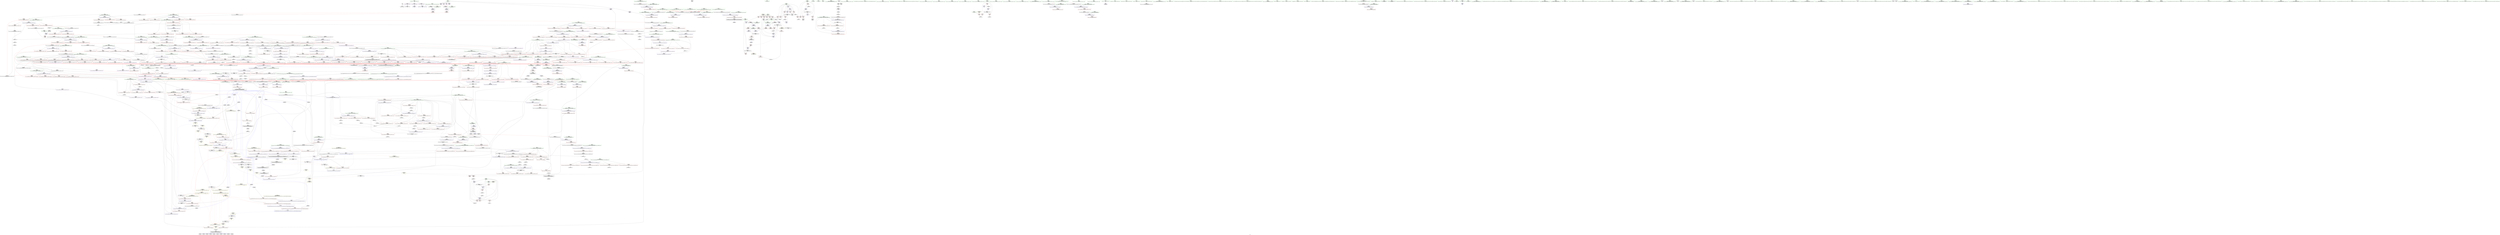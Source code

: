 digraph "SVFG" {
	label="SVFG";

	Node0x56029b152eb0 [shape=record,color=grey,label="{NodeID: 0\nNullPtr}"];
	Node0x56029b152eb0 -> Node0x56029b1a7430[style=solid];
	Node0x56029b152eb0 -> Node0x56029b1c6b90[style=solid];
	Node0x56029b1aed40 [shape=record,color=red,label="{NodeID: 443\n757\<--719\n\<--__first.addr\n_ZSt13__adjust_heapIPiliN9__gnu_cxx5__ops15_Iter_less_iterEEvT_T0_S5_T1_T2_\n}"];
	Node0x56029b1aed40 -> Node0x56029b1b3500[style=solid];
	Node0x56029b22dd80 [shape=record,color=black,label="{NodeID: 1218\nMR_148V_3 = PHI(MR_148V_4, MR_148V_2, )\npts\{847 \}\n}"];
	Node0x56029b22dd80 -> Node0x56029b1c0910[style=dashed];
	Node0x56029b22dd80 -> Node0x56029b1c09e0[style=dashed];
	Node0x56029b22dd80 -> Node0x56029b1c0b80[style=dashed];
	Node0x56029b22dd80 -> Node0x56029b1cb410[style=dashed];
	Node0x56029b1a2fe0 [shape=record,color=green,label="{NodeID: 111\n583\<--584\n__comp.addr\<--__comp.addr_field_insensitive\n_ZSt11__make_heapIPiN9__gnu_cxx5__ops15_Iter_less_iterEEvT_S4_RT0_\n}"];
	Node0x56029b1a2fe0 -> Node0x56029b1ad820[style=solid];
	Node0x56029b1a2fe0 -> Node0x56029b1c9600[style=solid];
	Node0x56029b2a22e0 [shape=record,color=black,label="{NodeID: 1661\n1251 = PHI(705, )\n}"];
	Node0x56029b2a22e0 -> Node0x56029b1c5640[style=solid];
	Node0x56029b1c4600 [shape=record,color=red,label="{NodeID: 554\n1137\<--1136\n\<--call6\n_ZSt16__insertion_sortIPiN9__gnu_cxx5__ops15_Iter_less_iterEEvT_S4_T0_\n}"];
	Node0x56029b1c4600 -> Node0x56029b1ccad0[style=solid];
	Node0x56029b1a7630 [shape=record,color=black,label="{NodeID: 222\n223\<--64\nmain_ret\<--\nmain\n}"];
	Node0x56029b1ca090 [shape=record,color=blue,label="{NodeID: 665\n691\<--690\n\<--\n_ZSt10__pop_heapIPiN9__gnu_cxx5__ops15_Iter_less_iterEEvT_S4_S4_RT0_\n|{|<s1>39}}"];
	Node0x56029b1ca090 -> Node0x56029b1aead0[style=dashed];
	Node0x56029b1ca090:s1 -> Node0x56029b21bb60[style=dashed,color=red];
	Node0x56029b1b5240 [shape=record,color=red,label="{NodeID: 333\n134\<--133\n\<--arrayidx16\n_Z5main2v\n}"];
	Node0x56029b1b5240 -> Node0x56029b1e7420[style=solid];
	Node0x56029b1e81a0 [shape=record,color=grey,label="{NodeID: 1108\n790 = Binary(789, 563, )\n}"];
	Node0x56029b1e81a0 -> Node0x56029b1e8320[style=solid];
	Node0x56029b19f050 [shape=record,color=green,label="{NodeID: 1\n7\<--1\n__dso_handle\<--dummyObj\nGlob }"];
	Node0x56029b1aee10 [shape=record,color=red,label="{NodeID: 444\n767\<--719\n\<--__first.addr\n_ZSt13__adjust_heapIPiliN9__gnu_cxx5__ops15_Iter_less_iterEEvT_T0_S5_T1_T2_\n}"];
	Node0x56029b1aee10 -> Node0x56029b1b35d0[style=solid];
	Node0x56029b22e280 [shape=record,color=black,label="{NodeID: 1219\nMR_156V_3 = PHI(MR_156V_4, MR_156V_2, )\npts\{855 \}\n}"];
	Node0x56029b22e280 -> Node0x56029b1c0df0[style=dashed];
	Node0x56029b22e280 -> Node0x56029b1c0ec0[style=dashed];
	Node0x56029b22e280 -> Node0x56029b1c0f90[style=dashed];
	Node0x56029b22e280 -> Node0x56029b1cb4e0[style=dashed];
	Node0x56029b1a30b0 [shape=record,color=green,label="{NodeID: 112\n585\<--586\n__len\<--__len_field_insensitive\n_ZSt11__make_heapIPiN9__gnu_cxx5__ops15_Iter_less_iterEEvT_S4_RT0_\n}"];
	Node0x56029b1a30b0 -> Node0x56029b1ad8f0[style=solid];
	Node0x56029b1a30b0 -> Node0x56029b1ad9c0[style=solid];
	Node0x56029b1a30b0 -> Node0x56029b1c96d0[style=solid];
	Node0x56029b2a2420 [shape=record,color=black,label="{NodeID: 1662\n1276 = PHI(1318, )\n|{<s0>86}}"];
	Node0x56029b2a2420:s0 -> Node0x56029b2a68f0[style=solid,color=red];
	Node0x56029b1c46d0 [shape=record,color=red,label="{NodeID: 555\n1174\<--1160\n\<--__first.addr\n_ZSt26__unguarded_insertion_sortIPiN9__gnu_cxx5__ops15_Iter_less_iterEEvT_S4_T0_\n}"];
	Node0x56029b1c46d0 -> Node0x56029b1cce10[style=solid];
	Node0x56029b1a7700 [shape=record,color=black,label="{NodeID: 223\n71\<--70\nidxprom\<--\n_Z5main2v\n}"];
	Node0x56029b1ca160 [shape=record,color=blue,label="{NodeID: 666\n707\<--706\n__t.addr\<--__t\n_ZSt4moveIRiEONSt16remove_referenceIT_E4typeEOS2_\n}"];
	Node0x56029b1ca160 -> Node0x56029b1aeba0[style=dashed];
	Node0x56029b1b5310 [shape=record,color=red,label="{NodeID: 334\n146\<--143\n\<--call20\n_Z5main2v\n}"];
	Node0x56029b1b5310 -> Node0x56029b1c7650[style=solid];
	Node0x56029b1e8320 [shape=record,color=grey,label="{NodeID: 1109\n791 = Binary(286, 790, )\n}"];
	Node0x56029b1e8320 -> Node0x56029b1caa50[style=solid];
	Node0x56029b19f0e0 [shape=record,color=green,label="{NodeID: 2\n11\<--1\n_ZSt3cin\<--dummyObj\nGlob }"];
	Node0x56029b1aeee0 [shape=record,color=red,label="{NodeID: 445\n772\<--719\n\<--__first.addr\n_ZSt13__adjust_heapIPiliN9__gnu_cxx5__ops15_Iter_less_iterEEvT_T0_S5_T1_T2_\n}"];
	Node0x56029b1aeee0 -> Node0x56029b1b36a0[style=solid];
	Node0x56029b1a3180 [shape=record,color=green,label="{NodeID: 113\n587\<--588\n__parent\<--__parent_field_insensitive\n_ZSt11__make_heapIPiN9__gnu_cxx5__ops15_Iter_less_iterEEvT_S4_RT0_\n}"];
	Node0x56029b1a3180 -> Node0x56029b1ada90[style=solid];
	Node0x56029b1a3180 -> Node0x56029b1adb60[style=solid];
	Node0x56029b1a3180 -> Node0x56029b1adc30[style=solid];
	Node0x56029b1a3180 -> Node0x56029b1add00[style=solid];
	Node0x56029b1a3180 -> Node0x56029b1c97a0[style=solid];
	Node0x56029b1a3180 -> Node0x56029b1c9940[style=solid];
	Node0x56029b2a2560 [shape=record,color=black,label="{NodeID: 1663\n1280 = PHI(1318, )\n|{<s0>86}}"];
	Node0x56029b2a2560:s0 -> Node0x56029b2a69c0[style=solid,color=red];
	Node0x56029b1c47a0 [shape=record,color=red,label="{NodeID: 556\n1178\<--1162\n\<--__last.addr\n_ZSt26__unguarded_insertion_sortIPiN9__gnu_cxx5__ops15_Iter_less_iterEEvT_S4_T0_\n}"];
	Node0x56029b1c47a0 -> Node0x56029b1bd840[style=solid];
	Node0x56029b1a77d0 [shape=record,color=black,label="{NodeID: 224\n81\<--80\nidx.ext\<--\n_Z5main2v\n}"];
	Node0x56029b1ca230 [shape=record,color=blue,label="{NodeID: 667\n719\<--713\n__first.addr\<--__first\n_ZSt13__adjust_heapIPiliN9__gnu_cxx5__ops15_Iter_less_iterEEvT_T0_S5_T1_T2_\n}"];
	Node0x56029b1ca230 -> Node0x56029b1aec70[style=dashed];
	Node0x56029b1ca230 -> Node0x56029b1aed40[style=dashed];
	Node0x56029b1ca230 -> Node0x56029b1aee10[style=dashed];
	Node0x56029b1ca230 -> Node0x56029b1aeee0[style=dashed];
	Node0x56029b1ca230 -> Node0x56029b1aefb0[style=dashed];
	Node0x56029b1ca230 -> Node0x56029b1af080[style=dashed];
	Node0x56029b1ca230 -> Node0x56029b1af150[style=dashed];
	Node0x56029b1b53e0 [shape=record,color=red,label="{NodeID: 335\n179\<--169\n\<--__first.addr\n_ZSt4sortIPiEvT_S1_\n|{<s0>11}}"];
	Node0x56029b1b53e0:s0 -> Node0x56029b2a6b60[style=solid,color=red];
	Node0x56029b1e84a0 [shape=record,color=grey,label="{NodeID: 1110\n280 = Binary(279, 281, )\n|{<s0>15}}"];
	Node0x56029b1e84a0:s0 -> Node0x56029b2a4550[style=solid,color=red];
	Node0x56029b19f390 [shape=record,color=green,label="{NodeID: 3\n12\<--1\n_ZSt4cout\<--dummyObj\nGlob }"];
	Node0x56029b1aefb0 [shape=record,color=red,label="{NodeID: 446\n793\<--719\n\<--__first.addr\n_ZSt13__adjust_heapIPiliN9__gnu_cxx5__ops15_Iter_less_iterEEvT_T0_S5_T1_T2_\n}"];
	Node0x56029b1aefb0 -> Node0x56029b1b3770[style=solid];
	Node0x56029b22ec80 [shape=record,color=black,label="{NodeID: 1221\nMR_25V_3 = PHI(MR_25V_4, MR_25V_2, )\npts\{192 \}\n}"];
	Node0x56029b22ec80 -> Node0x56029b1b5580[style=dashed];
	Node0x56029b1a3250 [shape=record,color=green,label="{NodeID: 114\n589\<--590\n__value\<--__value_field_insensitive\n_ZSt11__make_heapIPiN9__gnu_cxx5__ops15_Iter_less_iterEEvT_S4_RT0_\n|{|<s1>34}}"];
	Node0x56029b1a3250 -> Node0x56029b1c9870[style=solid];
	Node0x56029b1a3250:s1 -> Node0x56029b2a8250[style=solid,color=red];
	Node0x56029b2a26a0 [shape=record,color=black,label="{NodeID: 1664\n1282 = PHI(1318, )\n|{<s0>86}}"];
	Node0x56029b2a26a0:s0 -> Node0x56029b2a6a90[style=solid,color=red];
	Node0x56029b1c4870 [shape=record,color=red,label="{NodeID: 557\n1177\<--1164\n\<--__i\n_ZSt26__unguarded_insertion_sortIPiN9__gnu_cxx5__ops15_Iter_less_iterEEvT_S4_T0_\n}"];
	Node0x56029b1c4870 -> Node0x56029b1bd840[style=solid];
	Node0x56029b238200 [shape=record,color=yellow,style=double,label="{NodeID: 1332\n230V_1 = ENCHI(MR_230V_0)\npts\{590 677 726 851 1067 1099 \}\nFun[_ZSt25__unguarded_linear_insertIPiN9__gnu_cxx5__ops14_Val_less_iterEEvT_T0_]}"];
	Node0x56029b238200 -> Node0x56029b1c54a0[style=dashed];
	Node0x56029b238200 -> Node0x56029b1c5570[style=dashed];
	Node0x56029b238200 -> Node0x56029b1c5640[style=dashed];
	Node0x56029b1a78a0 [shape=record,color=black,label="{NodeID: 225\n111\<--110\nidxprom9\<--\n_Z5main2v\n}"];
	Node0x56029b1ca300 [shape=record,color=blue,label="{NodeID: 668\n721\<--714\n__holeIndex.addr\<--__holeIndex\n_ZSt13__adjust_heapIPiliN9__gnu_cxx5__ops15_Iter_less_iterEEvT_T0_S5_T1_T2_\n}"];
	Node0x56029b1ca300 -> Node0x56029b1af220[style=dashed];
	Node0x56029b1ca300 -> Node0x56029b1af2f0[style=dashed];
	Node0x56029b1ca300 -> Node0x56029b1af3c0[style=dashed];
	Node0x56029b1ca300 -> Node0x56029b1af490[style=dashed];
	Node0x56029b1ca300 -> Node0x56029b1ca980[style=dashed];
	Node0x56029b1ca300 -> Node0x56029b1cabf0[style=dashed];
	Node0x56029b1ca300 -> Node0x56029b220f60[style=dashed];
	Node0x56029b1b54b0 [shape=record,color=red,label="{NodeID: 336\n180\<--171\n\<--__last.addr\n_ZSt4sortIPiEvT_S1_\n|{<s0>11}}"];
	Node0x56029b1b54b0:s0 -> Node0x56029b2a6c30[style=solid,color=red];
	Node0x56029b1e8620 [shape=record,color=grey,label="{NodeID: 1111\n279 = Binary(277, 278, )\n}"];
	Node0x56029b1e8620 -> Node0x56029b1e84a0[style=solid];
	Node0x56029b19f420 [shape=record,color=green,label="{NodeID: 4\n13\<--1\n.str\<--dummyObj\nGlob }"];
	Node0x56029b1af080 [shape=record,color=red,label="{NodeID: 447\n799\<--719\n\<--__first.addr\n_ZSt13__adjust_heapIPiliN9__gnu_cxx5__ops15_Iter_less_iterEEvT_T0_S5_T1_T2_\n}"];
	Node0x56029b1af080 -> Node0x56029b1b3840[style=solid];
	Node0x56029b22f180 [shape=record,color=black,label="{NodeID: 1222\nMR_2V_3 = PHI(MR_2V_5, MR_2V_2, )\npts\{10 \}\n|{|<s1>25|<s2>30|<s3>31|<s4>31|<s5>31}}"];
	Node0x56029b22f180 -> Node0x56029b22f180[style=dashed];
	Node0x56029b22f180:s1 -> Node0x56029b1d3580[style=dashed,color=blue];
	Node0x56029b22f180:s2 -> Node0x56029b232a70[style=dashed,color=red];
	Node0x56029b22f180:s3 -> Node0x56029b1ae930[style=dashed,color=red];
	Node0x56029b22f180:s4 -> Node0x56029b1aea00[style=dashed,color=red];
	Node0x56029b22f180:s5 -> Node0x56029b1ca090[style=dashed,color=red];
	Node0x56029b1a7c80 [shape=record,color=green,label="{NodeID: 115\n591\<--592\nagg.tmp\<--agg.tmp_field_insensitive\n_ZSt11__make_heapIPiN9__gnu_cxx5__ops15_Iter_less_iterEEvT_S4_RT0_\n}"];
	Node0x56029b2a27e0 [shape=record,color=black,label="{NodeID: 1665\n1283 = PHI(1294, )\n}"];
	Node0x56029b2a27e0 -> Node0x56029b1b1180[style=solid];
	Node0x56029b1c4940 [shape=record,color=red,label="{NodeID: 558\n1181\<--1164\n\<--__i\n_ZSt26__unguarded_insertion_sortIPiN9__gnu_cxx5__ops15_Iter_less_iterEEvT_S4_T0_\n|{<s0>75}}"];
	Node0x56029b1c4940:s0 -> Node0x56029b2a71e0[style=solid,color=red];
	Node0x56029b238370 [shape=record,color=yellow,style=double,label="{NodeID: 1333\n2V_1 = ENCHI(MR_2V_0)\npts\{10 \}\nFun[_ZNK9__gnu_cxx5__ops14_Val_less_iterclIiPiEEbRT_T0_]}"];
	Node0x56029b238370 -> Node0x56029b1c6820[style=dashed];
	Node0x56029b1a7970 [shape=record,color=black,label="{NodeID: 226\n132\<--131\nidxprom15\<--\n_Z5main2v\n}"];
	Node0x56029b1ca3d0 [shape=record,color=blue,label="{NodeID: 669\n723\<--715\n__len.addr\<--__len\n_ZSt13__adjust_heapIPiliN9__gnu_cxx5__ops15_Iter_less_iterEEvT_T0_S5_T1_T2_\n}"];
	Node0x56029b1ca3d0 -> Node0x56029b1af630[style=dashed];
	Node0x56029b1ca3d0 -> Node0x56029b1af700[style=dashed];
	Node0x56029b1ca3d0 -> Node0x56029b1af7d0[style=dashed];
	Node0x56029b1b5580 [shape=record,color=red,label="{NodeID: 337\n211\<--191\n\<--retval\n_ZSt3minIiERKT_S2_S2_\n}"];
	Node0x56029b1b5580 -> Node0x56029b1a7a40[style=solid];
	Node0x56029b1e87a0 [shape=record,color=grey,label="{NodeID: 1112\n285 = Binary(282, 286, )\n|{<s0>16}}"];
	Node0x56029b1e87a0:s0 -> Node0x56029b2a6820[style=solid,color=red];
	Node0x56029b19f4b0 [shape=record,color=green,label="{NodeID: 5\n16\<--1\n\<--dummyObj\nCan only get source location for instruction, argument, global var or function.}"];
	Node0x56029b1af150 [shape=record,color=red,label="{NodeID: 448\n813\<--719\n\<--__first.addr\n_ZSt13__adjust_heapIPiliN9__gnu_cxx5__ops15_Iter_less_iterEEvT_T0_S5_T1_T2_\n|{<s0>46}}"];
	Node0x56029b1af150:s0 -> Node0x56029b2a5af0[style=solid,color=red];
	Node0x56029b22f680 [shape=record,color=black,label="{NodeID: 1223\nMR_82V_3 = PHI(MR_82V_4, MR_82V_2, )\npts\{507 \}\n}"];
	Node0x56029b22f680 -> Node0x56029b1aca50[style=dashed];
	Node0x56029b22f680 -> Node0x56029b1acb20[style=dashed];
	Node0x56029b22f680 -> Node0x56029b1acbf0[style=dashed];
	Node0x56029b22f680 -> Node0x56029b1accc0[style=dashed];
	Node0x56029b22f680 -> Node0x56029b1c9050[style=dashed];
	Node0x56029b1a7d50 [shape=record,color=green,label="{NodeID: 116\n621\<--622\n_ZSt4moveIRiEONSt16remove_referenceIT_E4typeEOS2_\<--_ZSt4moveIRiEONSt16remove_referenceIT_E4typeEOS2__field_insensitive\n}"];
	Node0x56029b2a2920 [shape=record,color=black,label="{NodeID: 1666\n1314 = PHI(1325, )\n}"];
	Node0x56029b2a2920 -> Node0x56029b1b1320[style=solid];
	Node0x56029b1c4a10 [shape=record,color=red,label="{NodeID: 559\n1185\<--1164\n\<--__i\n_ZSt26__unguarded_insertion_sortIPiN9__gnu_cxx5__ops15_Iter_less_iterEEvT_S4_T0_\n}"];
	Node0x56029b1c4a10 -> Node0x56029b1b2db0[style=solid];
	Node0x56029b238480 [shape=record,color=yellow,style=double,label="{NodeID: 1334\n226V_1 = ENCHI(MR_226V_0)\npts\{1221 \}\nFun[_ZNK9__gnu_cxx5__ops14_Val_less_iterclIiPiEEbRT_T0_]}"];
	Node0x56029b238480 -> Node0x56029b1c6750[style=dashed];
	Node0x56029b1a7a40 [shape=record,color=black,label="{NodeID: 227\n188\<--211\n_ZSt3minIiERKT_S2_S2__ret\<--\n_ZSt3minIiERKT_S2_S2_\n|{<s0>7}}"];
	Node0x56029b1a7a40:s0 -> Node0x56029b29f0e0[style=solid,color=blue];
	Node0x56029b1ca4a0 [shape=record,color=blue,label="{NodeID: 670\n725\<--716\n__value.addr\<--__value\n_ZSt13__adjust_heapIPiliN9__gnu_cxx5__ops15_Iter_less_iterEEvT_T0_S5_T1_T2_\n}"];
	Node0x56029b1ca4a0 -> Node0x56029b1c00f0[style=dashed];
	Node0x56029b1ca4a0 -> Node0x56029b1c01c0[style=dashed];
	Node0x56029b1ca4a0 -> Node0x56029b1c0290[style=dashed];
	Node0x56029b1b5650 [shape=record,color=red,label="{NodeID: 338\n201\<--193\n\<--__a.addr\n_ZSt3minIiERKT_S2_S2_\n}"];
	Node0x56029b1b5650 -> Node0x56029b1b5a60[style=solid];
	Node0x56029b1e8920 [shape=record,color=grey,label="{NodeID: 1113\n98 = Binary(96, 97, )\n}"];
	Node0x56029b1e8920 -> Node0x56029b1c6fd0[style=solid];
	Node0x56029b19f540 [shape=record,color=green,label="{NodeID: 6\n64\<--1\n\<--dummyObj\nCan only get source location for instruction, argument, global var or function.}"];
	Node0x56029b1af220 [shape=record,color=red,label="{NodeID: 449\n739\<--721\n\<--__holeIndex.addr\n_ZSt13__adjust_heapIPiliN9__gnu_cxx5__ops15_Iter_less_iterEEvT_T0_S5_T1_T2_\n}"];
	Node0x56029b1af220 -> Node0x56029b1ca570[style=solid];
	Node0x56029b1a7e50 [shape=record,color=green,label="{NodeID: 117\n632\<--633\n_ZSt13__adjust_heapIPiliN9__gnu_cxx5__ops15_Iter_less_iterEEvT_T0_S5_T1_T2_\<--_ZSt13__adjust_heapIPiliN9__gnu_cxx5__ops15_Iter_less_iterEEvT_T0_S5_T1_T2__field_insensitive\n}"];
	Node0x56029b2a2a60 [shape=record,color=black,label="{NodeID: 1667\n1326 = PHI(1311, )\n0th arg _ZNSt20__copy_move_backwardILb1ELb1ESt26random_access_iterator_tagE13__copy_move_bIiEEPT_PKS3_S6_S4_ }"];
	Node0x56029b2a2a60 -> Node0x56029b1cdff0[style=solid];
	Node0x56029b1c4ae0 [shape=record,color=red,label="{NodeID: 560\n1203\<--1194\n\<--__first.addr\n_ZSt13move_backwardIPiS0_ET0_T_S2_S1_\n|{<s0>76}}"];
	Node0x56029b1c4ae0:s0 -> Node0x56029b2a80a0[style=solid,color=red];
	Node0x56029b1a7b10 [shape=record,color=black,label="{NodeID: 228\n277\<--275\nsub.ptr.lhs.cast\<--\n_ZSt6__sortIPiN9__gnu_cxx5__ops15_Iter_less_iterEEvT_S4_T0_\n}"];
	Node0x56029b1a7b10 -> Node0x56029b1e8620[style=solid];
	Node0x56029b1ca570 [shape=record,color=blue,label="{NodeID: 671\n727\<--739\n__topIndex\<--\n_ZSt13__adjust_heapIPiliN9__gnu_cxx5__ops15_Iter_less_iterEEvT_T0_S5_T1_T2_\n}"];
	Node0x56029b1ca570 -> Node0x56029b1af8a0[style=dashed];
	Node0x56029b1b5720 [shape=record,color=red,label="{NodeID: 339\n208\<--193\n\<--__a.addr\n_ZSt3minIiERKT_S2_S2_\n}"];
	Node0x56029b1b5720 -> Node0x56029b1c7c00[style=solid];
	Node0x56029b1e8aa0 [shape=record,color=grey,label="{NodeID: 1114\n561 = Binary(560, 281, )\n}"];
	Node0x56029b1e8aa0 -> Node0x56029b1bed40[style=solid];
	Node0x56029b19fd80 [shape=record,color=green,label="{NodeID: 7\n77\<--1\n\<--dummyObj\nCan only get source location for instruction, argument, global var or function.}"];
	Node0x56029b1af2f0 [shape=record,color=red,label="{NodeID: 450\n741\<--721\n\<--__holeIndex.addr\n_ZSt13__adjust_heapIPiliN9__gnu_cxx5__ops15_Iter_less_iterEEvT_T0_S5_T1_T2_\n}"];
	Node0x56029b1af2f0 -> Node0x56029b1ca640[style=solid];
	Node0x56029b1a7f50 [shape=record,color=green,label="{NodeID: 118\n647\<--648\nthis.addr\<--this.addr_field_insensitive\n_ZNK9__gnu_cxx5__ops15_Iter_less_iterclIPiS3_EEbT_T0_\n}"];
	Node0x56029b1a7f50 -> Node0x56029b1adf70[style=solid];
	Node0x56029b1a7f50 -> Node0x56029b1c9a10[style=solid];
	Node0x56029b2a2ba0 [shape=record,color=black,label="{NodeID: 1668\n1327 = PHI(1312, )\n1st arg _ZNSt20__copy_move_backwardILb1ELb1ESt26random_access_iterator_tagE13__copy_move_bIiEEPT_PKS3_S6_S4_ }"];
	Node0x56029b2a2ba0 -> Node0x56029b1ce0c0[style=solid];
	Node0x56029b1c4bb0 [shape=record,color=red,label="{NodeID: 561\n1207\<--1196\n\<--__last.addr\n_ZSt13move_backwardIPiS0_ET0_T_S2_S1_\n|{<s0>77}}"];
	Node0x56029b1c4bb0:s0 -> Node0x56029b2a80a0[style=solid,color=red];
	Node0x56029b1afd70 [shape=record,color=black,label="{NodeID: 229\n278\<--276\nsub.ptr.rhs.cast\<--\n_ZSt6__sortIPiN9__gnu_cxx5__ops15_Iter_less_iterEEvT_S4_T0_\n}"];
	Node0x56029b1afd70 -> Node0x56029b1e8620[style=solid];
	Node0x56029b1ca640 [shape=record,color=blue,label="{NodeID: 672\n729\<--741\n__secondChild\<--\n_ZSt13__adjust_heapIPiliN9__gnu_cxx5__ops15_Iter_less_iterEEvT_T0_S5_T1_T2_\n}"];
	Node0x56029b1ca640 -> Node0x56029b1af970[style=dashed];
	Node0x56029b1ca640 -> Node0x56029b1afa40[style=dashed];
	Node0x56029b1ca640 -> Node0x56029b1bfdb0[style=dashed];
	Node0x56029b1ca640 -> Node0x56029b1bfe80[style=dashed];
	Node0x56029b1ca640 -> Node0x56029b1ca710[style=dashed];
	Node0x56029b1ca640 -> Node0x56029b1caa50[style=dashed];
	Node0x56029b1ca640 -> Node0x56029b221460[style=dashed];
	Node0x56029b1b57f0 [shape=record,color=red,label="{NodeID: 340\n199\<--195\n\<--__b.addr\n_ZSt3minIiERKT_S2_S2_\n}"];
	Node0x56029b1b57f0 -> Node0x56029b1b5990[style=solid];
	Node0x56029b1e4e40 [shape=record,color=grey,label="{NodeID: 1115\n560 = Binary(558, 559, )\n}"];
	Node0x56029b1e4e40 -> Node0x56029b1e8aa0[style=solid];
	Node0x56029b19fe10 [shape=record,color=green,label="{NodeID: 8\n124\<--1\n\<--dummyObj\nCan only get source location for instruction, argument, global var or function.}"];
	Node0x56029b1af3c0 [shape=record,color=red,label="{NodeID: 451\n773\<--721\n\<--__holeIndex.addr\n_ZSt13__adjust_heapIPiliN9__gnu_cxx5__ops15_Iter_less_iterEEvT_T0_S5_T1_T2_\n}"];
	Node0x56029b230580 [shape=record,color=black,label="{NodeID: 1226\nMR_2V_3 = PHI(MR_2V_6, MR_2V_1, )\npts\{10 \}\n|{|<s2>68|<s3>70|<s4>73|<s5>73}}"];
	Node0x56029b230580 -> Node0x56029b1c4530[style=dashed];
	Node0x56029b230580 -> Node0x56029b221960[style=dashed];
	Node0x56029b230580:s2 -> Node0x56029b232a70[style=dashed,color=red];
	Node0x56029b230580:s3 -> Node0x56029b235fc0[style=dashed,color=red];
	Node0x56029b230580:s4 -> Node0x56029b1c54a0[style=dashed,color=red];
	Node0x56029b230580:s5 -> Node0x56029b222d60[style=dashed,color=red];
	Node0x56029b1a8020 [shape=record,color=green,label="{NodeID: 119\n649\<--650\n__it1.addr\<--__it1.addr_field_insensitive\n_ZNK9__gnu_cxx5__ops15_Iter_less_iterclIPiS3_EEbT_T0_\n}"];
	Node0x56029b1a8020 -> Node0x56029b1ae040[style=solid];
	Node0x56029b1a8020 -> Node0x56029b1c9ae0[style=solid];
	Node0x56029b2a2ce0 [shape=record,color=black,label="{NodeID: 1669\n1328 = PHI(1313, )\n2nd arg _ZNSt20__copy_move_backwardILb1ELb1ESt26random_access_iterator_tagE13__copy_move_bIiEEPT_PKS3_S6_S4_ }"];
	Node0x56029b2a2ce0 -> Node0x56029b1ce190[style=solid];
	Node0x56029b1c4c80 [shape=record,color=red,label="{NodeID: 562\n1209\<--1198\n\<--__result.addr\n_ZSt13move_backwardIPiS0_ET0_T_S2_S1_\n|{<s0>78}}"];
	Node0x56029b1c4c80:s0 -> Node0x56029b2a57c0[style=solid,color=red];
	Node0x56029b1afe00 [shape=record,color=black,label="{NodeID: 230\n327\<--325\nsub.ptr.lhs.cast\<--\n_ZSt16__introsort_loopIPilN9__gnu_cxx5__ops15_Iter_less_iterEEvT_S4_T0_T1_\n}"];
	Node0x56029b1afe00 -> Node0x56029b1bbec0[style=solid];
	Node0x56029b1ca710 [shape=record,color=blue,label="{NodeID: 673\n729\<--752\n__secondChild\<--mul\n_ZSt13__adjust_heapIPiliN9__gnu_cxx5__ops15_Iter_less_iterEEvT_T0_S5_T1_T2_\n}"];
	Node0x56029b1ca710 -> Node0x56029b1af970[style=dashed];
	Node0x56029b1ca710 -> Node0x56029b1afa40[style=dashed];
	Node0x56029b1ca710 -> Node0x56029b1afb10[style=dashed];
	Node0x56029b1ca710 -> Node0x56029b1afbe0[style=dashed];
	Node0x56029b1ca710 -> Node0x56029b1afcb0[style=dashed];
	Node0x56029b1ca710 -> Node0x56029b1bfc10[style=dashed];
	Node0x56029b1ca710 -> Node0x56029b1bfce0[style=dashed];
	Node0x56029b1ca710 -> Node0x56029b1bfdb0[style=dashed];
	Node0x56029b1ca710 -> Node0x56029b1bfe80[style=dashed];
	Node0x56029b1ca710 -> Node0x56029b1ca710[style=dashed];
	Node0x56029b1ca710 -> Node0x56029b1ca7e0[style=dashed];
	Node0x56029b1ca710 -> Node0x56029b1caa50[style=dashed];
	Node0x56029b1ca710 -> Node0x56029b221460[style=dashed];
	Node0x56029b1b58c0 [shape=record,color=red,label="{NodeID: 341\n205\<--195\n\<--__b.addr\n_ZSt3minIiERKT_S2_S2_\n}"];
	Node0x56029b1b58c0 -> Node0x56029b1c7b30[style=solid];
	Node0x56029b1bbbc0 [shape=record,color=grey,label="{NodeID: 1116\n699 = Binary(698, 281, )\n|{<s0>39}}"];
	Node0x56029b1bbbc0:s0 -> Node0x56029b2a4e40[style=solid,color=red];
	Node0x56029b19fea0 [shape=record,color=green,label="{NodeID: 9\n281\<--1\n\<--dummyObj\nCan only get source location for instruction, argument, global var or function.}"];
	Node0x56029b1af490 [shape=record,color=red,label="{NodeID: 452\n800\<--721\n\<--__holeIndex.addr\n_ZSt13__adjust_heapIPiliN9__gnu_cxx5__ops15_Iter_less_iterEEvT_T0_S5_T1_T2_\n}"];
	Node0x56029b1a80f0 [shape=record,color=green,label="{NodeID: 120\n651\<--652\n__it2.addr\<--__it2.addr_field_insensitive\n_ZNK9__gnu_cxx5__ops15_Iter_less_iterclIPiS3_EEbT_T0_\n}"];
	Node0x56029b1a80f0 -> Node0x56029b1ae110[style=solid];
	Node0x56029b1a80f0 -> Node0x56029b1c9bb0[style=solid];
	Node0x56029b2a2e20 [shape=record,color=black,label="{NodeID: 1670\n1156 = PHI(410, )\n0th arg _ZSt26__unguarded_insertion_sortIPiN9__gnu_cxx5__ops15_Iter_less_iterEEvT_S4_T0_ }"];
	Node0x56029b2a2e20 -> Node0x56029b1ccc70[style=solid];
	Node0x56029b1c4d50 [shape=record,color=red,label="{NodeID: 563\n1225\<--1218\n\<--__last.addr\n_ZSt25__unguarded_linear_insertIPiN9__gnu_cxx5__ops14_Val_less_iterEEvT_T0_\n|{<s0>79}}"];
	Node0x56029b1c4d50:s0 -> Node0x56029b2a8250[style=solid,color=red];
	Node0x56029b1afed0 [shape=record,color=black,label="{NodeID: 231\n328\<--326\nsub.ptr.rhs.cast\<--\n_ZSt16__introsort_loopIPilN9__gnu_cxx5__ops15_Iter_less_iterEEvT_S4_T0_T1_\n}"];
	Node0x56029b1afed0 -> Node0x56029b1bbec0[style=solid];
	Node0x56029b1ca7e0 [shape=record,color=blue,label="{NodeID: 674\n729\<--764\n__secondChild\<--dec\n_ZSt13__adjust_heapIPiliN9__gnu_cxx5__ops15_Iter_less_iterEEvT_T0_S5_T1_T2_\n}"];
	Node0x56029b1ca7e0 -> Node0x56029b1af970[style=dashed];
	Node0x56029b1ca7e0 -> Node0x56029b1afa40[style=dashed];
	Node0x56029b1ca7e0 -> Node0x56029b1bfc10[style=dashed];
	Node0x56029b1ca7e0 -> Node0x56029b1bfce0[style=dashed];
	Node0x56029b1ca7e0 -> Node0x56029b1bfdb0[style=dashed];
	Node0x56029b1ca7e0 -> Node0x56029b1bfe80[style=dashed];
	Node0x56029b1ca7e0 -> Node0x56029b1ca710[style=dashed];
	Node0x56029b1ca7e0 -> Node0x56029b1caa50[style=dashed];
	Node0x56029b1ca7e0 -> Node0x56029b221460[style=dashed];
	Node0x56029b1b5990 [shape=record,color=red,label="{NodeID: 342\n200\<--199\n\<--\n_ZSt3minIiERKT_S2_S2_\n}"];
	Node0x56029b1b5990 -> Node0x56029b1bd9c0[style=solid];
	Node0x56029b1bbd40 [shape=record,color=grey,label="{NodeID: 1117\n698 = Binary(696, 697, )\n}"];
	Node0x56029b1bbd40 -> Node0x56029b1bbbc0[style=solid];
	Node0x56029b19ff30 [shape=record,color=green,label="{NodeID: 10\n286\<--1\n\<--dummyObj\nCan only get source location for instruction, argument, global var or function.}"];
	Node0x56029b1af560 [shape=record,color=red,label="{NodeID: 453\n814\<--721\n\<--__holeIndex.addr\n_ZSt13__adjust_heapIPiliN9__gnu_cxx5__ops15_Iter_less_iterEEvT_T0_S5_T1_T2_\n|{<s0>46}}"];
	Node0x56029b1af560:s0 -> Node0x56029b2a5c00[style=solid,color=red];
	Node0x56029b1a81c0 [shape=record,color=green,label="{NodeID: 121\n668\<--669\n__first.addr\<--__first.addr_field_insensitive\n_ZSt10__pop_heapIPiN9__gnu_cxx5__ops15_Iter_less_iterEEvT_S4_S4_RT0_\n}"];
	Node0x56029b1a81c0 -> Node0x56029b1ae380[style=solid];
	Node0x56029b1a81c0 -> Node0x56029b1ae450[style=solid];
	Node0x56029b1a81c0 -> Node0x56029b1ae520[style=solid];
	Node0x56029b1a81c0 -> Node0x56029b1c9c80[style=solid];
	Node0x56029b2a2f60 [shape=record,color=black,label="{NodeID: 1671\n1157 = PHI(411, )\n1st arg _ZSt26__unguarded_insertion_sortIPiN9__gnu_cxx5__ops15_Iter_less_iterEEvT_S4_T0_ }"];
	Node0x56029b2a2f60 -> Node0x56029b1ccd40[style=solid];
	Node0x56029b1c4e20 [shape=record,color=red,label="{NodeID: 564\n1229\<--1218\n\<--__last.addr\n_ZSt25__unguarded_linear_insertIPiN9__gnu_cxx5__ops14_Val_less_iterEEvT_T0_\n}"];
	Node0x56029b1c4e20 -> Node0x56029b1cd3c0[style=solid];
	Node0x56029b1affa0 [shape=record,color=black,label="{NodeID: 232\n373\<--369\ncast\<--\n_ZSt4__lgl\n}"];
	Node0x56029b1ca8b0 [shape=record,color=blue,label="{NodeID: 675\n774\<--771\nadd.ptr5\<--\n_ZSt13__adjust_heapIPiliN9__gnu_cxx5__ops15_Iter_less_iterEEvT_T0_S5_T1_T2_\n}"];
	Node0x56029b1ca8b0 -> Node0x56029b21bb60[style=dashed];
	Node0x56029b1b5a60 [shape=record,color=red,label="{NodeID: 343\n202\<--201\n\<--\n_ZSt3minIiERKT_S2_S2_\n}"];
	Node0x56029b1b5a60 -> Node0x56029b1bd9c0[style=solid];
	Node0x56029b1bbec0 [shape=record,color=grey,label="{NodeID: 1118\n329 = Binary(327, 328, )\n}"];
	Node0x56029b1bbec0 -> Node0x56029b1bc040[style=solid];
	Node0x56029b1a0030 [shape=record,color=green,label="{NodeID: 11\n332\<--1\n\<--dummyObj\nCan only get source location for instruction, argument, global var or function.}"];
	Node0x56029b1af630 [shape=record,color=red,label="{NodeID: 454\n745\<--723\n\<--__len.addr\n_ZSt13__adjust_heapIPiliN9__gnu_cxx5__ops15_Iter_less_iterEEvT_T0_S5_T1_T2_\n}"];
	Node0x56029b1af630 -> Node0x56029b1e6520[style=solid];
	Node0x56029b231480 [shape=record,color=black,label="{NodeID: 1229\nMR_2V_6 = PHI(MR_2V_3, MR_2V_2, )\npts\{10 \}\n|{<s0>16|<s1>20}}"];
	Node0x56029b231480:s0 -> Node0x56029b1d39a0[style=dashed,color=blue];
	Node0x56029b231480:s1 -> Node0x56029b21ec60[style=dashed,color=blue];
	Node0x56029b1a8290 [shape=record,color=green,label="{NodeID: 122\n670\<--671\n__last.addr\<--__last.addr_field_insensitive\n_ZSt10__pop_heapIPiN9__gnu_cxx5__ops15_Iter_less_iterEEvT_S4_S4_RT0_\n}"];
	Node0x56029b1a8290 -> Node0x56029b1ae5f0[style=solid];
	Node0x56029b1a8290 -> Node0x56029b1c9d50[style=solid];
	Node0x56029b2a30a0 [shape=record,color=black,label="{NodeID: 1672\n644 = PHI(498, 717, 929, 929, 929, 929, 929, 998, 998, 1090, )\n0th arg _ZNK9__gnu_cxx5__ops15_Iter_less_iterclIPiS3_EEbT_T0_ }"];
	Node0x56029b2a30a0 -> Node0x56029b1c9a10[style=solid];
	Node0x56029b1c4ef0 [shape=record,color=red,label="{NodeID: 565\n1243\<--1218\n\<--__last.addr\n_ZSt25__unguarded_linear_insertIPiN9__gnu_cxx5__ops14_Val_less_iterEEvT_T0_\n}"];
	Node0x56029b1c4ef0 -> Node0x56029b1cd560[style=solid];
	Node0x56029b1b0070 [shape=record,color=black,label="{NodeID: 233\n374\<--369\nconv\<--\n_ZSt4__lgl\n}"];
	Node0x56029b1b0070 -> Node0x56029b1bcdc0[style=solid];
	Node0x56029b1ca980 [shape=record,color=blue,label="{NodeID: 676\n721\<--776\n__holeIndex.addr\<--\n_ZSt13__adjust_heapIPiliN9__gnu_cxx5__ops15_Iter_less_iterEEvT_T0_S5_T1_T2_\n}"];
	Node0x56029b1ca980 -> Node0x56029b1af3c0[style=dashed];
	Node0x56029b1ca980 -> Node0x56029b1af490[style=dashed];
	Node0x56029b1ca980 -> Node0x56029b1ca980[style=dashed];
	Node0x56029b1ca980 -> Node0x56029b1cabf0[style=dashed];
	Node0x56029b1ca980 -> Node0x56029b220f60[style=dashed];
	Node0x56029b1b5b30 [shape=record,color=red,label="{NodeID: 344\n235\<--226\n\<--TC\nmain\n}"];
	Node0x56029b1b5b30 -> Node0x56029b1be140[style=solid];
	Node0x56029b1bc040 [shape=record,color=grey,label="{NodeID: 1119\n330 = Binary(329, 281, )\n}"];
	Node0x56029b1bc040 -> Node0x56029b1bf040[style=solid];
	Node0x56029b1a0130 [shape=record,color=green,label="{NodeID: 12\n336\<--1\n\<--dummyObj\nCan only get source location for instruction, argument, global var or function.|{<s0>39}}"];
	Node0x56029b1a0130:s0 -> Node0x56029b2a4cf0[style=solid,color=red];
	Node0x56029b1af700 [shape=record,color=red,label="{NodeID: 455\n779\<--723\n\<--__len.addr\n_ZSt13__adjust_heapIPiliN9__gnu_cxx5__ops15_Iter_less_iterEEvT_T0_S5_T1_T2_\n}"];
	Node0x56029b1af700 -> Node0x56029b1e6220[style=solid];
	Node0x56029b1a8360 [shape=record,color=green,label="{NodeID: 123\n672\<--673\n__result.addr\<--__result.addr_field_insensitive\n_ZSt10__pop_heapIPiN9__gnu_cxx5__ops15_Iter_less_iterEEvT_S4_S4_RT0_\n}"];
	Node0x56029b1a8360 -> Node0x56029b1ae6c0[style=solid];
	Node0x56029b1a8360 -> Node0x56029b1ae790[style=solid];
	Node0x56029b1a8360 -> Node0x56029b1c9e20[style=solid];
	Node0x56029b2a3930 [shape=record,color=black,label="{NodeID: 1673\n645 = PHI(523, 756, 943, 947, 957, 971, 979, 1011, 1023, 1121, )\n1st arg _ZNK9__gnu_cxx5__ops15_Iter_less_iterclIPiS3_EEbT_T0_ }"];
	Node0x56029b2a3930 -> Node0x56029b1c9ae0[style=solid];
	Node0x56029b1c4fc0 [shape=record,color=red,label="{NodeID: 566\n1253\<--1218\n\<--__last.addr\n_ZSt25__unguarded_linear_insertIPiN9__gnu_cxx5__ops14_Val_less_iterEEvT_T0_\n}"];
	Node0x56029b1c4fc0 -> Node0x56029b1cd7d0[style=solid];
	Node0x56029b1b0140 [shape=record,color=black,label="{NodeID: 234\n363\<--375\n_ZSt4__lgl_ret\<--sub\n_ZSt4__lgl\n|{<s0>15}}"];
	Node0x56029b1b0140:s0 -> Node0x56029b29f450[style=solid,color=blue];
	Node0x56029b1caa50 [shape=record,color=blue,label="{NodeID: 677\n729\<--791\n__secondChild\<--mul12\n_ZSt13__adjust_heapIPiliN9__gnu_cxx5__ops15_Iter_less_iterEEvT_T0_S5_T1_T2_\n}"];
	Node0x56029b1caa50 -> Node0x56029b1bff50[style=dashed];
	Node0x56029b1caa50 -> Node0x56029b1c0020[style=dashed];
	Node0x56029b1caa50 -> Node0x56029b221460[style=dashed];
	Node0x56029b1b5c00 [shape=record,color=red,label="{NodeID: 345\n234\<--228\n\<--tc\nmain\n}"];
	Node0x56029b1b5c00 -> Node0x56029b1be140[style=solid];
	Node0x56029b1bc1c0 [shape=record,color=grey,label="{NodeID: 1120\n76 = Binary(75, 77, )\n}"];
	Node0x56029b1bc1c0 -> Node0x56029b1c6d60[style=solid];
	Node0x56029b1a0230 [shape=record,color=green,label="{NodeID: 13\n347\<--1\n\<--dummyObj\nCan only get source location for instruction, argument, global var or function.}"];
	Node0x56029b1af7d0 [shape=record,color=red,label="{NodeID: 456\n784\<--723\n\<--__len.addr\n_ZSt13__adjust_heapIPiliN9__gnu_cxx5__ops15_Iter_less_iterEEvT_T0_S5_T1_T2_\n}"];
	Node0x56029b1af7d0 -> Node0x56029b1e7ba0[style=solid];
	Node0x56029b1a8430 [shape=record,color=green,label="{NodeID: 124\n674\<--675\n__comp.addr\<--__comp.addr_field_insensitive\n_ZSt10__pop_heapIPiN9__gnu_cxx5__ops15_Iter_less_iterEEvT_S4_S4_RT0_\n}"];
	Node0x56029b1a8430 -> Node0x56029b1ae860[style=solid];
	Node0x56029b1a8430 -> Node0x56029b1c9ef0[style=solid];
	Node0x56029b2a3cb0 [shape=record,color=black,label="{NodeID: 1674\n646 = PHI(524, 760, 944, 948, 958, 972, 980, 1012, 1024, 1122, )\n2nd arg _ZNK9__gnu_cxx5__ops15_Iter_less_iterclIPiS3_EEbT_T0_ }"];
	Node0x56029b2a3cb0 -> Node0x56029b1c9bb0[style=solid];
	Node0x56029b1c5090 [shape=record,color=red,label="{NodeID: 567\n1231\<--1222\n\<--__next\n_ZSt25__unguarded_linear_insertIPiN9__gnu_cxx5__ops14_Val_less_iterEEvT_T0_\n}"];
	Node0x56029b1c5090 -> Node0x56029b1b2e80[style=solid];
	Node0x56029b1b0210 [shape=record,color=black,label="{NodeID: 235\n397\<--395\nsub.ptr.lhs.cast\<--\n_ZSt22__final_insertion_sortIPiN9__gnu_cxx5__ops15_Iter_less_iterEEvT_S4_T0_\n}"];
	Node0x56029b1b0210 -> Node0x56029b1bd0c0[style=solid];
	Node0x56029b1cab20 [shape=record,color=blue,label="{NodeID: 678\n801\<--798\nadd.ptr16\<--\n_ZSt13__adjust_heapIPiliN9__gnu_cxx5__ops15_Iter_less_iterEEvT_T0_S5_T1_T2_\n}"];
	Node0x56029b1cab20 -> Node0x56029b220a60[style=dashed];
	Node0x56029b1b5cd0 [shape=record,color=red,label="{NodeID: 346\n238\<--228\n\<--tc\nmain\n}"];
	Node0x56029b1b5cd0 -> Node0x56029b1e6ca0[style=solid];
	Node0x56029b1bc340 [shape=record,color=grey,label="{NodeID: 1121\n600 = Binary(598, 599, )\n}"];
	Node0x56029b1bc340 -> Node0x56029b1bc640[style=solid];
	Node0x56029b1a0330 [shape=record,color=green,label="{NodeID: 14\n370\<--1\n\<--dummyObj\nCan only get source location for instruction, argument, global var or function.}"];
	Node0x56029b1af8a0 [shape=record,color=red,label="{NodeID: 457\n815\<--727\n\<--__topIndex\n_ZSt13__adjust_heapIPiliN9__gnu_cxx5__ops15_Iter_less_iterEEvT_T0_S5_T1_T2_\n|{<s0>46}}"];
	Node0x56029b1af8a0:s0 -> Node0x56029b2a5d10[style=solid,color=red];
	Node0x56029b1a8500 [shape=record,color=green,label="{NodeID: 125\n676\<--677\n__value\<--__value_field_insensitive\n_ZSt10__pop_heapIPiN9__gnu_cxx5__ops15_Iter_less_iterEEvT_S4_S4_RT0_\n|{|<s1>38}}"];
	Node0x56029b1a8500 -> Node0x56029b1c9fc0[style=solid];
	Node0x56029b1a8500:s1 -> Node0x56029b2a8250[style=solid,color=red];
	Node0x56029b2a4030 [shape=record,color=black,label="{NodeID: 1675\n1045 = PHI(951, 961, 965, 975, 983, 987, 1037, )\n0th arg _ZSt9iter_swapIPiS0_EvT_T0_ }"];
	Node0x56029b2a4030 -> Node0x56029b1cc1e0[style=solid];
	Node0x56029b1c5160 [shape=record,color=red,label="{NodeID: 568\n1235\<--1222\n\<--__next\n_ZSt25__unguarded_linear_insertIPiN9__gnu_cxx5__ops14_Val_less_iterEEvT_T0_\n|{<s0>80}}"];
	Node0x56029b1c5160:s0 -> Node0x56029b2a7450[style=solid,color=red];
	Node0x56029b1b02e0 [shape=record,color=black,label="{NodeID: 236\n398\<--396\nsub.ptr.rhs.cast\<--\n_ZSt22__final_insertion_sortIPiN9__gnu_cxx5__ops15_Iter_less_iterEEvT_S4_T0_\n}"];
	Node0x56029b1b02e0 -> Node0x56029b1bd0c0[style=solid];
	Node0x56029b1cabf0 [shape=record,color=blue,label="{NodeID: 679\n721\<--804\n__holeIndex.addr\<--sub17\n_ZSt13__adjust_heapIPiliN9__gnu_cxx5__ops15_Iter_less_iterEEvT_T0_S5_T1_T2_\n}"];
	Node0x56029b1cabf0 -> Node0x56029b220f60[style=dashed];
	Node0x56029b1b5da0 [shape=record,color=red,label="{NodeID: 347\n246\<--228\n\<--tc\nmain\n}"];
	Node0x56029b1b5da0 -> Node0x56029b1e6fa0[style=solid];
	Node0x56029b1bc4c0 [shape=record,color=grey,label="{NodeID: 1122\n1344 = Binary(1342, 1343, )\n}"];
	Node0x56029b1bc4c0 -> Node0x56029b1bc940[style=solid];
	Node0x56029b1a0430 [shape=record,color=green,label="{NodeID: 15\n376\<--1\n\<--dummyObj\nCan only get source location for instruction, argument, global var or function.}"];
	Node0x56029b1af970 [shape=record,color=red,label="{NodeID: 458\n744\<--729\n\<--__secondChild\n_ZSt13__adjust_heapIPiliN9__gnu_cxx5__ops15_Iter_less_iterEEvT_T0_S5_T1_T2_\n}"];
	Node0x56029b1af970 -> Node0x56029b1bde40[style=solid];
	Node0x56029b1a85d0 [shape=record,color=green,label="{NodeID: 126\n678\<--679\nagg.tmp\<--agg.tmp_field_insensitive\n_ZSt10__pop_heapIPiN9__gnu_cxx5__ops15_Iter_less_iterEEvT_S4_S4_RT0_\n}"];
	Node0x56029b2a42c0 [shape=record,color=black,label="{NodeID: 1676\n1046 = PHI(952, 962, 966, 976, 984, 988, 1038, )\n1st arg _ZSt9iter_swapIPiS0_EvT_T0_ }"];
	Node0x56029b2a42c0 -> Node0x56029b1cc2b0[style=solid];
	Node0x56029b1c5230 [shape=record,color=red,label="{NodeID: 569\n1240\<--1222\n\<--__next\n_ZSt25__unguarded_linear_insertIPiN9__gnu_cxx5__ops14_Val_less_iterEEvT_T0_\n|{<s0>81}}"];
	Node0x56029b1c5230:s0 -> Node0x56029b2a8250[style=solid,color=red];
	Node0x56029b1b03b0 [shape=record,color=black,label="{NodeID: 237\n470\<--468\nsub.ptr.lhs.cast\<--\n_ZSt27__unguarded_partition_pivotIPiN9__gnu_cxx5__ops15_Iter_less_iterEET_S4_S4_T0_\n}"];
	Node0x56029b1b03b0 -> Node0x56029b1e57a0[style=solid];
	Node0x56029b1cacc0 [shape=record,color=blue,label="{NodeID: 680\n824\<--823\n__t.addr\<--__t\n_ZSt4moveIRN9__gnu_cxx5__ops15_Iter_less_iterEEONSt16remove_referenceIT_E4typeEOS5_\n}"];
	Node0x56029b1cacc0 -> Node0x56029b1c0360[style=dashed];
	Node0x56029b1b5e70 [shape=record,color=red,label="{NodeID: 348\n269\<--259\n\<--__first.addr\n_ZSt6__sortIPiN9__gnu_cxx5__ops15_Iter_less_iterEEvT_S4_T0_\n}"];
	Node0x56029b1b5e70 -> Node0x56029b1be5c0[style=solid];
	Node0x56029b1bc640 [shape=record,color=grey,label="{NodeID: 1123\n601 = Binary(600, 281, )\n}"];
	Node0x56029b1bc640 -> Node0x56029b1bf4c0[style=solid];
	Node0x56029b1a0530 [shape=record,color=green,label="{NodeID: 16\n563\<--1\n\<--dummyObj\nCan only get source location for instruction, argument, global var or function.}"];
	Node0x56029b1afa40 [shape=record,color=red,label="{NodeID: 459\n750\<--729\n\<--__secondChild\n_ZSt13__adjust_heapIPiliN9__gnu_cxx5__ops15_Iter_less_iterEEvT_T0_S5_T1_T2_\n}"];
	Node0x56029b1afa40 -> Node0x56029b1e69a0[style=solid];
	Node0x56029b1a86a0 [shape=record,color=green,label="{NodeID: 127\n707\<--708\n__t.addr\<--__t.addr_field_insensitive\n_ZSt4moveIRiEONSt16remove_referenceIT_E4typeEOS2_\n}"];
	Node0x56029b1a86a0 -> Node0x56029b1aeba0[style=solid];
	Node0x56029b1a86a0 -> Node0x56029b1ca160[style=solid];
	Node0x56029b2a4550 [shape=record,color=black,label="{NodeID: 1677\n364 = PHI(280, )\n0th arg _ZSt4__lgl }"];
	Node0x56029b2a4550 -> Node0x56029b1c85c0[style=solid];
	Node0x56029b1c5300 [shape=record,color=red,label="{NodeID: 570\n1245\<--1222\n\<--__next\n_ZSt25__unguarded_linear_insertIPiN9__gnu_cxx5__ops14_Val_less_iterEEvT_T0_\n}"];
	Node0x56029b1c5300 -> Node0x56029b1cd630[style=solid];
	Node0x56029b238e50 [shape=record,color=yellow,style=double,label="{NodeID: 1345\n104V_1 = ENCHI(MR_104V_0)\npts\{677 726 851 1067 1099 1221 \}\nFun[_ZSt11__make_heapIPiN9__gnu_cxx5__ops15_Iter_less_iterEEvT_S4_RT0_]}"];
	Node0x56029b238e50 -> Node0x56029b1addd0[style=dashed];
	Node0x56029b238e50 -> Node0x56029b1adea0[style=dashed];
	Node0x56029b1b0480 [shape=record,color=black,label="{NodeID: 238\n471\<--469\nsub.ptr.rhs.cast\<--\n_ZSt27__unguarded_partition_pivotIPiN9__gnu_cxx5__ops15_Iter_less_iterEET_S4_S4_T0_\n}"];
	Node0x56029b1b0480 -> Node0x56029b1e57a0[style=solid];
	Node0x56029b1cad90 [shape=record,color=blue,label="{NodeID: 681\n833\<--830\nthis.addr\<--this\n_ZN9__gnu_cxx5__ops14_Iter_less_valC2ENS0_15_Iter_less_iterE\n}"];
	Node0x56029b1cad90 -> Node0x56029b1c0430[style=dashed];
	Node0x56029b1b5f40 [shape=record,color=red,label="{NodeID: 349\n273\<--259\n\<--__first.addr\n_ZSt6__sortIPiN9__gnu_cxx5__ops15_Iter_less_iterEEvT_S4_T0_\n|{<s0>16}}"];
	Node0x56029b1b5f40:s0 -> Node0x56029b2a6680[style=solid,color=red];
	Node0x56029b1bc7c0 [shape=record,color=grey,label="{NodeID: 1124\n346 = Binary(345, 347, )\n}"];
	Node0x56029b1bc7c0 -> Node0x56029b1c8350[style=solid];
	Node0x56029b1a0630 [shape=record,color=green,label="{NodeID: 17\n879\<--1\n\<--dummyObj\nCan only get source location for instruction, argument, global var or function.}"];
	Node0x56029b1afb10 [shape=record,color=red,label="{NodeID: 460\n755\<--729\n\<--__secondChild\n_ZSt13__adjust_heapIPiliN9__gnu_cxx5__ops15_Iter_less_iterEEvT_T0_S5_T1_T2_\n}"];
	Node0x56029b1a8770 [shape=record,color=green,label="{NodeID: 128\n717\<--718\n__comp\<--__comp_field_insensitive\n_ZSt13__adjust_heapIPiliN9__gnu_cxx5__ops15_Iter_less_iterEEvT_T0_S5_T1_T2_\n|{<s0>40|<s1>43}}"];
	Node0x56029b1a8770:s0 -> Node0x56029b2a30a0[style=solid,color=red];
	Node0x56029b1a8770:s1 -> Node0x56029b2a7f90[style=solid,color=red];
	Node0x56029b2a4660 [shape=record,color=black,label="{NodeID: 1678\n664 = PHI(529, 568, )\n0th arg _ZSt10__pop_heapIPiN9__gnu_cxx5__ops15_Iter_less_iterEEvT_S4_S4_RT0_ }"];
	Node0x56029b2a4660 -> Node0x56029b1c9c80[style=solid];
	Node0x56029b1c53d0 [shape=record,color=red,label="{NodeID: 571\n1247\<--1222\n\<--__next\n_ZSt25__unguarded_linear_insertIPiN9__gnu_cxx5__ops14_Val_less_iterEEvT_T0_\n}"];
	Node0x56029b1c53d0 -> Node0x56029b1b2f50[style=solid];
	Node0x56029b238fc0 [shape=record,color=yellow,style=double,label="{NodeID: 1346\n2V_1 = ENCHI(MR_2V_0)\npts\{10 \}\nFun[_ZSt22__move_median_to_firstIPiN9__gnu_cxx5__ops15_Iter_less_iterEEvT_S4_S4_S4_T0_]|{<s0>50|<s1>51|<s2>52|<s3>53|<s4>54|<s5>55|<s6>56|<s7>57|<s8>58|<s9>59|<s10>60}}"];
	Node0x56029b238fc0:s0 -> Node0x56029b232a70[style=dashed,color=red];
	Node0x56029b238fc0:s1 -> Node0x56029b232a70[style=dashed,color=red];
	Node0x56029b238fc0:s2 -> Node0x56029b233010[style=dashed,color=red];
	Node0x56029b238fc0:s3 -> Node0x56029b232a70[style=dashed,color=red];
	Node0x56029b238fc0:s4 -> Node0x56029b233010[style=dashed,color=red];
	Node0x56029b238fc0:s5 -> Node0x56029b233010[style=dashed,color=red];
	Node0x56029b238fc0:s6 -> Node0x56029b232a70[style=dashed,color=red];
	Node0x56029b238fc0:s7 -> Node0x56029b233010[style=dashed,color=red];
	Node0x56029b238fc0:s8 -> Node0x56029b232a70[style=dashed,color=red];
	Node0x56029b238fc0:s9 -> Node0x56029b233010[style=dashed,color=red];
	Node0x56029b238fc0:s10 -> Node0x56029b233010[style=dashed,color=red];
	Node0x56029b1b0550 [shape=record,color=black,label="{NodeID: 239\n450\<--490\n_ZSt27__unguarded_partition_pivotIPiN9__gnu_cxx5__ops15_Iter_less_iterEET_S4_S4_T0__ret\<--call\n_ZSt27__unguarded_partition_pivotIPiN9__gnu_cxx5__ops15_Iter_less_iterEET_S4_S4_T0_\n|{<s0>19}}"];
	Node0x56029b1b0550:s0 -> Node0x56029b29f620[style=solid,color=blue];
	Node0x56029b1cae60 [shape=record,color=blue,label="{NodeID: 682\n844\<--839\n__first.addr\<--__first\n_ZSt11__push_heapIPiliN9__gnu_cxx5__ops14_Iter_less_valEEvT_T0_S5_T1_RT2_\n}"];
	Node0x56029b1cae60 -> Node0x56029b1c0500[style=dashed];
	Node0x56029b1cae60 -> Node0x56029b1c05d0[style=dashed];
	Node0x56029b1cae60 -> Node0x56029b1c06a0[style=dashed];
	Node0x56029b1cae60 -> Node0x56029b1c0770[style=dashed];
	Node0x56029b1b6010 [shape=record,color=red,label="{NodeID: 350\n276\<--259\n\<--__first.addr\n_ZSt6__sortIPiN9__gnu_cxx5__ops15_Iter_less_iterEEvT_S4_T0_\n}"];
	Node0x56029b1b6010 -> Node0x56029b1afd70[style=solid];
	Node0x56029b1bc940 [shape=record,color=grey,label="{NodeID: 1125\n1345 = Binary(1344, 281, )\n}"];
	Node0x56029b1bc940 -> Node0x56029b1ce260[style=solid];
	Node0x56029b1a0730 [shape=record,color=green,label="{NodeID: 18\n1310\<--1\n\<--dummyObj\nCan only get source location for instruction, argument, global var or function.}"];
	Node0x56029b1afbe0 [shape=record,color=red,label="{NodeID: 461\n758\<--729\n\<--__secondChild\n_ZSt13__adjust_heapIPiliN9__gnu_cxx5__ops15_Iter_less_iterEEvT_T0_S5_T1_T2_\n}"];
	Node0x56029b1afbe0 -> Node0x56029b1e5f20[style=solid];
	Node0x56029b1a8840 [shape=record,color=green,label="{NodeID: 129\n719\<--720\n__first.addr\<--__first.addr_field_insensitive\n_ZSt13__adjust_heapIPiliN9__gnu_cxx5__ops15_Iter_less_iterEEvT_T0_S5_T1_T2_\n}"];
	Node0x56029b1a8840 -> Node0x56029b1aec70[style=solid];
	Node0x56029b1a8840 -> Node0x56029b1aed40[style=solid];
	Node0x56029b1a8840 -> Node0x56029b1aee10[style=solid];
	Node0x56029b1a8840 -> Node0x56029b1aeee0[style=solid];
	Node0x56029b1a8840 -> Node0x56029b1aefb0[style=solid];
	Node0x56029b1a8840 -> Node0x56029b1af080[style=solid];
	Node0x56029b1a8840 -> Node0x56029b1af150[style=solid];
	Node0x56029b1a8840 -> Node0x56029b1ca230[style=solid];
	Node0x56029b2a47b0 [shape=record,color=black,label="{NodeID: 1679\n665 = PHI(530, 569, )\n1st arg _ZSt10__pop_heapIPiN9__gnu_cxx5__ops15_Iter_less_iterEEvT_S4_S4_RT0_ }"];
	Node0x56029b2a47b0 -> Node0x56029b1c9d50[style=solid];
	Node0x56029b1c54a0 [shape=record,color=red,label="{NodeID: 572\n1227\<--1226\n\<--call\n_ZSt25__unguarded_linear_insertIPiN9__gnu_cxx5__ops14_Val_less_iterEEvT_T0_\n}"];
	Node0x56029b1c54a0 -> Node0x56029b1cd2f0[style=solid];
	Node0x56029b1b0620 [shape=record,color=black,label="{NodeID: 240\n558\<--556\nsub.ptr.lhs.cast\<--\n_ZSt11__sort_heapIPiN9__gnu_cxx5__ops15_Iter_less_iterEEvT_S4_RT0_\n}"];
	Node0x56029b1b0620 -> Node0x56029b1e4e40[style=solid];
	Node0x56029b1caf30 [shape=record,color=blue,label="{NodeID: 683\n846\<--840\n__holeIndex.addr\<--__holeIndex\n_ZSt11__push_heapIPiliN9__gnu_cxx5__ops14_Iter_less_valEEvT_T0_S5_T1_RT2_\n}"];
	Node0x56029b1caf30 -> Node0x56029b1c0840[style=dashed];
	Node0x56029b1caf30 -> Node0x56029b22dd80[style=dashed];
	Node0x56029b1b60e0 [shape=record,color=red,label="{NodeID: 351\n290\<--259\n\<--__first.addr\n_ZSt6__sortIPiN9__gnu_cxx5__ops15_Iter_less_iterEEvT_S4_T0_\n|{<s0>17}}"];
	Node0x56029b1b60e0:s0 -> Node0x56029b2a6d00[style=solid,color=red];
	Node0x56029b1bcac0 [shape=record,color=grey,label="{NodeID: 1126\n1352 = Binary(336, 1351, )\n}"];
	Node0x56029b1a0830 [shape=record,color=green,label="{NodeID: 19\n4\<--6\n_ZStL8__ioinit\<--_ZStL8__ioinit_field_insensitive\nGlob }"];
	Node0x56029b1a0830 -> Node0x56029b1b19a0[style=solid];
	Node0x56029b1afcb0 [shape=record,color=red,label="{NodeID: 462\n763\<--729\n\<--__secondChild\n_ZSt13__adjust_heapIPiliN9__gnu_cxx5__ops15_Iter_less_iterEEvT_T0_S5_T1_T2_\n}"];
	Node0x56029b1afcb0 -> Node0x56029b1e60a0[style=solid];
	Node0x56029b1a8910 [shape=record,color=green,label="{NodeID: 130\n721\<--722\n__holeIndex.addr\<--__holeIndex.addr_field_insensitive\n_ZSt13__adjust_heapIPiliN9__gnu_cxx5__ops15_Iter_less_iterEEvT_T0_S5_T1_T2_\n}"];
	Node0x56029b1a8910 -> Node0x56029b1af220[style=solid];
	Node0x56029b1a8910 -> Node0x56029b1af2f0[style=solid];
	Node0x56029b1a8910 -> Node0x56029b1af3c0[style=solid];
	Node0x56029b1a8910 -> Node0x56029b1af490[style=solid];
	Node0x56029b1a8910 -> Node0x56029b1af560[style=solid];
	Node0x56029b1a8910 -> Node0x56029b1ca300[style=solid];
	Node0x56029b1a8910 -> Node0x56029b1ca980[style=solid];
	Node0x56029b1a8910 -> Node0x56029b1cabf0[style=solid];
	Node0x56029b2a4900 [shape=record,color=black,label="{NodeID: 1680\n666 = PHI(531, 570, )\n2nd arg _ZSt10__pop_heapIPiN9__gnu_cxx5__ops15_Iter_less_iterEEvT_S4_S4_RT0_ }"];
	Node0x56029b2a4900 -> Node0x56029b1c9e20[style=solid];
	Node0x56029b1c5570 [shape=record,color=red,label="{NodeID: 573\n1242\<--1241\n\<--call2\n_ZSt25__unguarded_linear_insertIPiN9__gnu_cxx5__ops14_Val_less_iterEEvT_T0_\n}"];
	Node0x56029b1c5570 -> Node0x56029b1cd560[style=solid];
	Node0x56029b1b06f0 [shape=record,color=black,label="{NodeID: 241\n559\<--557\nsub.ptr.rhs.cast\<--\n_ZSt11__sort_heapIPiN9__gnu_cxx5__ops15_Iter_less_iterEEvT_S4_RT0_\n}"];
	Node0x56029b1b06f0 -> Node0x56029b1e4e40[style=solid];
	Node0x56029b1cb000 [shape=record,color=blue,label="{NodeID: 684\n848\<--841\n__topIndex.addr\<--__topIndex\n_ZSt11__push_heapIPiliN9__gnu_cxx5__ops14_Iter_less_valEEvT_T0_S5_T1_RT2_\n}"];
	Node0x56029b1cb000 -> Node0x56029b1c0c50[style=dashed];
	Node0x56029b1b61b0 [shape=record,color=red,label="{NodeID: 352\n270\<--261\n\<--__last.addr\n_ZSt6__sortIPiN9__gnu_cxx5__ops15_Iter_less_iterEEvT_S4_T0_\n}"];
	Node0x56029b1b61b0 -> Node0x56029b1be5c0[style=solid];
	Node0x56029b1bcc40 [shape=record,color=grey,label="{NodeID: 1127\n639 = Binary(638, 347, )\n}"];
	Node0x56029b1bcc40 -> Node0x56029b1c9940[style=solid];
	Node0x56029b1a0930 [shape=record,color=green,label="{NodeID: 20\n8\<--10\na\<--a_field_insensitive\nGlob }"];
	Node0x56029b1a0930 -> Node0x56029b1b1a70[style=solid];
	Node0x56029b1a0930 -> Node0x56029b1b1b40[style=solid];
	Node0x56029b1a0930 -> Node0x56029b1b1c10[style=solid];
	Node0x56029b1a0930 -> Node0x56029b1b1ce0[style=solid];
	Node0x56029b1a0930 -> Node0x56029b1b1db0[style=solid];
	Node0x56029b1a0930 -> Node0x56029b1b31c0[style=solid];
	Node0x56029b1bfc10 [shape=record,color=red,label="{NodeID: 463\n768\<--729\n\<--__secondChild\n_ZSt13__adjust_heapIPiliN9__gnu_cxx5__ops15_Iter_less_iterEEvT_T0_S5_T1_T2_\n}"];
	Node0x56029b1a89e0 [shape=record,color=green,label="{NodeID: 131\n723\<--724\n__len.addr\<--__len.addr_field_insensitive\n_ZSt13__adjust_heapIPiliN9__gnu_cxx5__ops15_Iter_less_iterEEvT_T0_S5_T1_T2_\n}"];
	Node0x56029b1a89e0 -> Node0x56029b1af630[style=solid];
	Node0x56029b1a89e0 -> Node0x56029b1af700[style=solid];
	Node0x56029b1a89e0 -> Node0x56029b1af7d0[style=solid];
	Node0x56029b1a89e0 -> Node0x56029b1ca3d0[style=solid];
	Node0x56029b2a4a50 [shape=record,color=black,label="{NodeID: 1681\n667 = PHI(498, 571, )\n3rd arg _ZSt10__pop_heapIPiN9__gnu_cxx5__ops15_Iter_less_iterEEvT_S4_S4_RT0_ }"];
	Node0x56029b2a4a50 -> Node0x56029b1c9ef0[style=solid];
	Node0x56029b1c5640 [shape=record,color=red,label="{NodeID: 574\n1252\<--1251\n\<--call4\n_ZSt25__unguarded_linear_insertIPiN9__gnu_cxx5__ops14_Val_less_iterEEvT_T0_\n}"];
	Node0x56029b1c5640 -> Node0x56029b1cd7d0[style=solid];
	Node0x56029b1b07c0 [shape=record,color=black,label="{NodeID: 242\n598\<--596\nsub.ptr.lhs.cast\<--\n_ZSt11__make_heapIPiN9__gnu_cxx5__ops15_Iter_less_iterEEvT_S4_RT0_\n}"];
	Node0x56029b1b07c0 -> Node0x56029b1bc340[style=solid];
	Node0x56029b1cb0d0 [shape=record,color=blue,label="{NodeID: 685\n850\<--842\n__value.addr\<--__value\n_ZSt11__push_heapIPiliN9__gnu_cxx5__ops14_Iter_less_valEEvT_T0_S5_T1_RT2_\n|{|<s2>47}}"];
	Node0x56029b1cb0d0 -> Node0x56029b1c1060[style=dashed];
	Node0x56029b1cb0d0 -> Node0x56029b1c1130[style=dashed];
	Node0x56029b1cb0d0:s2 -> Node0x56029b23ac50[style=dashed,color=red];
	Node0x56029b1b6280 [shape=record,color=red,label="{NodeID: 353\n274\<--261\n\<--__last.addr\n_ZSt6__sortIPiN9__gnu_cxx5__ops15_Iter_less_iterEEvT_S4_T0_\n|{<s0>16}}"];
	Node0x56029b1b6280:s0 -> Node0x56029b2a6750[style=solid,color=red];
	Node0x56029b1bcdc0 [shape=record,color=grey,label="{NodeID: 1128\n375 = Binary(376, 374, )\n}"];
	Node0x56029b1bcdc0 -> Node0x56029b1b0140[style=solid];
	Node0x56029b1a0a30 [shape=record,color=green,label="{NodeID: 21\n15\<--19\nllvm.global_ctors\<--llvm.global_ctors_field_insensitive\nGlob }"];
	Node0x56029b1a0a30 -> Node0x56029b1b1f50[style=solid];
	Node0x56029b1a0a30 -> Node0x56029b1b2050[style=solid];
	Node0x56029b1a0a30 -> Node0x56029b1b2150[style=solid];
	Node0x56029b1bfce0 [shape=record,color=red,label="{NodeID: 464\n776\<--729\n\<--__secondChild\n_ZSt13__adjust_heapIPiliN9__gnu_cxx5__ops15_Iter_less_iterEEvT_T0_S5_T1_T2_\n}"];
	Node0x56029b1bfce0 -> Node0x56029b1ca980[style=solid];
	Node0x56029b232a70 [shape=record,color=yellow,style=double,label="{NodeID: 1239\n2V_1 = ENCHI(MR_2V_0)\npts\{10 \}\nFun[_ZNK9__gnu_cxx5__ops15_Iter_less_iterclIPiS3_EEbT_T0_]}"];
	Node0x56029b232a70 -> Node0x56029b1ae1e0[style=dashed];
	Node0x56029b232a70 -> Node0x56029b1ae2b0[style=dashed];
	Node0x56029b1a8ab0 [shape=record,color=green,label="{NodeID: 132\n725\<--726\n__value.addr\<--__value.addr_field_insensitive\n_ZSt13__adjust_heapIPiliN9__gnu_cxx5__ops15_Iter_less_iterEEvT_T0_S5_T1_T2_\n|{|<s1>45}}"];
	Node0x56029b1a8ab0 -> Node0x56029b1ca4a0[style=solid];
	Node0x56029b1a8ab0:s1 -> Node0x56029b2a8250[style=solid,color=red];
	Node0x56029b2a4ba0 [shape=record,color=black,label="{NodeID: 1682\n713 = PHI(625, 693, )\n0th arg _ZSt13__adjust_heapIPiliN9__gnu_cxx5__ops15_Iter_less_iterEEvT_T0_S5_T1_T2_ }"];
	Node0x56029b2a4ba0 -> Node0x56029b1ca230[style=solid];
	Node0x56029b1c5710 [shape=record,color=red,label="{NodeID: 575\n1275\<--1266\n\<--__first.addr\n_ZSt23__copy_move_backward_a2ILb1EPiS0_ET1_T0_S2_S1_\n|{<s0>83}}"];
	Node0x56029b1c5710:s0 -> Node0x56029b2a5410[style=solid,color=red];
	Node0x56029b1b0890 [shape=record,color=black,label="{NodeID: 243\n599\<--597\nsub.ptr.rhs.cast\<--\n_ZSt11__make_heapIPiN9__gnu_cxx5__ops15_Iter_less_iterEEvT_S4_RT0_\n}"];
	Node0x56029b1b0890 -> Node0x56029b1bc340[style=solid];
	Node0x56029b1cb1a0 [shape=record,color=blue,label="{NodeID: 686\n852\<--843\n__comp.addr\<--__comp\n_ZSt11__push_heapIPiliN9__gnu_cxx5__ops14_Iter_less_valEEvT_T0_S5_T1_RT2_\n}"];
	Node0x56029b1cb1a0 -> Node0x56029b1c0d20[style=dashed];
	Node0x56029b1b6350 [shape=record,color=red,label="{NodeID: 354\n275\<--261\n\<--__last.addr\n_ZSt6__sortIPiN9__gnu_cxx5__ops15_Iter_less_iterEEvT_S4_T0_\n}"];
	Node0x56029b1b6350 -> Node0x56029b1a7b10[style=solid];
	Node0x56029b1bcf40 [shape=record,color=grey,label="{NodeID: 1129\n400 = Binary(399, 281, )\n}"];
	Node0x56029b1bcf40 -> Node0x56029b1bf940[style=solid];
	Node0x56029b1a0b30 [shape=record,color=green,label="{NodeID: 22\n20\<--21\n__cxx_global_var_init\<--__cxx_global_var_init_field_insensitive\n}"];
	Node0x56029b1bfdb0 [shape=record,color=red,label="{NodeID: 465\n783\<--729\n\<--__secondChild\n_ZSt13__adjust_heapIPiliN9__gnu_cxx5__ops15_Iter_less_iterEEvT_T0_S5_T1_T2_\n}"];
	Node0x56029b1bfdb0 -> Node0x56029b1be440[style=solid];
	Node0x56029b1a8b80 [shape=record,color=green,label="{NodeID: 133\n727\<--728\n__topIndex\<--__topIndex_field_insensitive\n_ZSt13__adjust_heapIPiliN9__gnu_cxx5__ops15_Iter_less_iterEEvT_T0_S5_T1_T2_\n}"];
	Node0x56029b1a8b80 -> Node0x56029b1af8a0[style=solid];
	Node0x56029b1a8b80 -> Node0x56029b1ca570[style=solid];
	Node0x56029b2a4cf0 [shape=record,color=black,label="{NodeID: 1683\n714 = PHI(626, 336, )\n1st arg _ZSt13__adjust_heapIPiliN9__gnu_cxx5__ops15_Iter_less_iterEEvT_T0_S5_T1_T2_ }"];
	Node0x56029b2a4cf0 -> Node0x56029b1ca300[style=solid];
	Node0x56029b1c57e0 [shape=record,color=red,label="{NodeID: 576\n1279\<--1268\n\<--__last.addr\n_ZSt23__copy_move_backward_a2ILb1EPiS0_ET1_T0_S2_S1_\n|{<s0>84}}"];
	Node0x56029b1c57e0:s0 -> Node0x56029b2a5410[style=solid,color=red];
	Node0x56029b239450 [shape=record,color=yellow,style=double,label="{NodeID: 1351\n12V_1 = ENCHI(MR_12V_0)\npts\{54 \}\nFun[_ZSt3minIiERKT_S2_S2_]}"];
	Node0x56029b239450 -> Node0x56029b1b5a60[style=dashed];
	Node0x56029b1b0960 [shape=record,color=black,label="{NodeID: 244\n607\<--605\nsub.ptr.lhs.cast1\<--\n_ZSt11__make_heapIPiN9__gnu_cxx5__ops15_Iter_less_iterEEvT_S4_RT0_\n}"];
	Node0x56029b1b0960 -> Node0x56029b1e7720[style=solid];
	Node0x56029b1cb270 [shape=record,color=blue,label="{NodeID: 687\n854\<--863\n__parent\<--div\n_ZSt11__push_heapIPiliN9__gnu_cxx5__ops14_Iter_less_valEEvT_T0_S5_T1_RT2_\n}"];
	Node0x56029b1cb270 -> Node0x56029b22e280[style=dashed];
	Node0x56029b1b6420 [shape=record,color=red,label="{NodeID: 355\n291\<--261\n\<--__last.addr\n_ZSt6__sortIPiN9__gnu_cxx5__ops15_Iter_less_iterEEvT_S4_T0_\n|{<s0>17}}"];
	Node0x56029b1b6420:s0 -> Node0x56029b2a6dd0[style=solid,color=red];
	Node0x56029b1bd0c0 [shape=record,color=grey,label="{NodeID: 1130\n399 = Binary(397, 398, )\n}"];
	Node0x56029b1bd0c0 -> Node0x56029b1bcf40[style=solid];
	Node0x56029b1a0c30 [shape=record,color=green,label="{NodeID: 23\n24\<--25\n_ZNSt8ios_base4InitC1Ev\<--_ZNSt8ios_base4InitC1Ev_field_insensitive\n}"];
	Node0x56029b1bfe80 [shape=record,color=red,label="{NodeID: 466\n789\<--729\n\<--__secondChild\n_ZSt13__adjust_heapIPiliN9__gnu_cxx5__ops15_Iter_less_iterEEvT_T0_S5_T1_T2_\n}"];
	Node0x56029b1bfe80 -> Node0x56029b1e81a0[style=solid];
	Node0x56029b1a8c50 [shape=record,color=green,label="{NodeID: 134\n729\<--730\n__secondChild\<--__secondChild_field_insensitive\n_ZSt13__adjust_heapIPiliN9__gnu_cxx5__ops15_Iter_less_iterEEvT_T0_S5_T1_T2_\n}"];
	Node0x56029b1a8c50 -> Node0x56029b1af970[style=solid];
	Node0x56029b1a8c50 -> Node0x56029b1afa40[style=solid];
	Node0x56029b1a8c50 -> Node0x56029b1afb10[style=solid];
	Node0x56029b1a8c50 -> Node0x56029b1afbe0[style=solid];
	Node0x56029b1a8c50 -> Node0x56029b1afcb0[style=solid];
	Node0x56029b1a8c50 -> Node0x56029b1bfc10[style=solid];
	Node0x56029b1a8c50 -> Node0x56029b1bfce0[style=solid];
	Node0x56029b1a8c50 -> Node0x56029b1bfdb0[style=solid];
	Node0x56029b1a8c50 -> Node0x56029b1bfe80[style=solid];
	Node0x56029b1a8c50 -> Node0x56029b1bff50[style=solid];
	Node0x56029b1a8c50 -> Node0x56029b1c0020[style=solid];
	Node0x56029b1a8c50 -> Node0x56029b1ca640[style=solid];
	Node0x56029b1a8c50 -> Node0x56029b1ca710[style=solid];
	Node0x56029b1a8c50 -> Node0x56029b1ca7e0[style=solid];
	Node0x56029b1a8c50 -> Node0x56029b1caa50[style=solid];
	Node0x56029b2a4e40 [shape=record,color=black,label="{NodeID: 1684\n715 = PHI(627, 699, )\n2nd arg _ZSt13__adjust_heapIPiliN9__gnu_cxx5__ops15_Iter_less_iterEEvT_T0_S5_T1_T2_ }"];
	Node0x56029b2a4e40 -> Node0x56029b1ca3d0[style=solid];
	Node0x56029b1c58b0 [shape=record,color=red,label="{NodeID: 577\n1281\<--1270\n\<--__result.addr\n_ZSt23__copy_move_backward_a2ILb1EPiS0_ET1_T0_S2_S1_\n|{<s0>85}}"];
	Node0x56029b1c58b0:s0 -> Node0x56029b2a5410[style=solid,color=red];
	Node0x56029b239560 [shape=record,color=yellow,style=double,label="{NodeID: 1352\n14V_1 = ENCHI(MR_14V_0)\npts\{56 \}\nFun[_ZSt3minIiERKT_S2_S2_]}"];
	Node0x56029b239560 -> Node0x56029b1b5990[style=dashed];
	Node0x56029b1b0a30 [shape=record,color=black,label="{NodeID: 245\n608\<--606\nsub.ptr.rhs.cast2\<--\n_ZSt11__make_heapIPiN9__gnu_cxx5__ops15_Iter_less_iterEEvT_S4_RT0_\n}"];
	Node0x56029b1b0a30 -> Node0x56029b1e7720[style=solid];
	Node0x56029b1cb340 [shape=record,color=blue,label="{NodeID: 688\n888\<--885\nadd.ptr3\<--\n_ZSt11__push_heapIPiliN9__gnu_cxx5__ops14_Iter_less_valEEvT_T0_S5_T1_RT2_\n}"];
	Node0x56029b1cb340 -> Node0x56029b22d880[style=dashed];
	Node0x56029b1b64f0 [shape=record,color=red,label="{NodeID: 356\n326\<--307\n\<--__first.addr\n_ZSt16__introsort_loopIPilN9__gnu_cxx5__ops15_Iter_less_iterEEvT_S4_T0_T1_\n}"];
	Node0x56029b1b64f0 -> Node0x56029b1afed0[style=solid];
	Node0x56029b1bd240 [shape=record,color=grey,label="{NodeID: 1131\n1365 = Binary(336, 1364, )\n}"];
	Node0x56029b1a0d30 [shape=record,color=green,label="{NodeID: 24\n30\<--31\n__cxa_atexit\<--__cxa_atexit_field_insensitive\n}"];
	Node0x56029b1bff50 [shape=record,color=red,label="{NodeID: 467\n794\<--729\n\<--__secondChild\n_ZSt13__adjust_heapIPiliN9__gnu_cxx5__ops15_Iter_less_iterEEvT_T0_S5_T1_T2_\n}"];
	Node0x56029b1bff50 -> Node0x56029b1e6e20[style=solid];
	Node0x56029b1a8d20 [shape=record,color=green,label="{NodeID: 135\n731\<--732\n__cmp\<--__cmp_field_insensitive\n_ZSt13__adjust_heapIPiliN9__gnu_cxx5__ops15_Iter_less_iterEEvT_T0_S5_T1_T2_\n|{<s0>44|<s1>46}}"];
	Node0x56029b1a8d20:s0 -> Node0x56029b2a7110[style=solid,color=red];
	Node0x56029b1a8d20:s1 -> Node0x56029b2a5f30[style=solid,color=red];
	Node0x56029b2a4f90 [shape=record,color=black,label="{NodeID: 1685\n716 = PHI(629, 701, )\n3rd arg _ZSt13__adjust_heapIPiliN9__gnu_cxx5__ops15_Iter_less_iterEEvT_T0_S5_T1_T2_ }"];
	Node0x56029b2a4f90 -> Node0x56029b1ca4a0[style=solid];
	Node0x56029b1c5980 [shape=record,color=red,label="{NodeID: 578\n1292\<--1289\n\<--__it.addr\n_ZSt12__miter_baseIPiET_S1_\n}"];
	Node0x56029b1c5980 -> Node0x56029b1b1250[style=solid];
	Node0x56029b1b0b00 [shape=record,color=black,label="{NodeID: 246\n643\<--661\n_ZNK9__gnu_cxx5__ops15_Iter_less_iterclIPiS3_EEbT_T0__ret\<--cmp\n_ZNK9__gnu_cxx5__ops15_Iter_less_iterclIPiS3_EEbT_T0_\n|{<s0>30|<s1>40|<s2>50|<s3>51|<s4>53|<s5>56|<s6>58|<s7>61|<s8>62|<s9>68}}"];
	Node0x56029b1b0b00:s0 -> Node0x56029b29fd60[style=solid,color=blue];
	Node0x56029b1b0b00:s1 -> Node0x56029b2a04e0[style=solid,color=blue];
	Node0x56029b1b0b00:s2 -> Node0x56029b2a0b20[style=solid,color=blue];
	Node0x56029b1b0b00:s3 -> Node0x56029b2a0c30[style=solid,color=blue];
	Node0x56029b1b0b00:s4 -> Node0x56029b2a0d40[style=solid,color=blue];
	Node0x56029b1b0b00:s5 -> Node0x56029b2a0e50[style=solid,color=blue];
	Node0x56029b1b0b00:s6 -> Node0x56029b2a0f90[style=solid,color=blue];
	Node0x56029b1b0b00:s7 -> Node0x56029b2a10d0[style=solid,color=blue];
	Node0x56029b1b0b00:s8 -> Node0x56029b2a1210[style=solid,color=blue];
	Node0x56029b1b0b00:s9 -> Node0x56029b2a17a0[style=solid,color=blue];
	Node0x56029b1cb410 [shape=record,color=blue,label="{NodeID: 689\n846\<--890\n__holeIndex.addr\<--\n_ZSt11__push_heapIPiliN9__gnu_cxx5__ops14_Iter_less_valEEvT_T0_S5_T1_RT2_\n}"];
	Node0x56029b1cb410 -> Node0x56029b1c0ab0[style=dashed];
	Node0x56029b1cb410 -> Node0x56029b22dd80[style=dashed];
	Node0x56029b1b65c0 [shape=record,color=red,label="{NodeID: 357\n338\<--307\n\<--__first.addr\n_ZSt16__introsort_loopIPilN9__gnu_cxx5__ops15_Iter_less_iterEEvT_S4_T0_T1_\n|{<s0>18}}"];
	Node0x56029b1b65c0:s0 -> Node0x56029b2a6ea0[style=solid,color=red];
	Node0x56029b1bd3c0 [shape=record,color=grey,label="{NodeID: 1132\n1358 = Binary(281, 1357, )\n}"];
	Node0x56029b1a0e30 [shape=record,color=green,label="{NodeID: 25\n29\<--35\n_ZNSt8ios_base4InitD1Ev\<--_ZNSt8ios_base4InitD1Ev_field_insensitive\n}"];
	Node0x56029b1a0e30 -> Node0x56029b1a7530[style=solid];
	Node0x56029b1c0020 [shape=record,color=red,label="{NodeID: 468\n803\<--729\n\<--__secondChild\n_ZSt13__adjust_heapIPiliN9__gnu_cxx5__ops15_Iter_less_iterEEvT_T0_S5_T1_T2_\n}"];
	Node0x56029b1c0020 -> Node0x56029b1e72a0[style=solid];
	Node0x56029b1a8df0 [shape=record,color=green,label="{NodeID: 136\n733\<--734\nagg.tmp\<--agg.tmp_field_insensitive\n_ZSt13__adjust_heapIPiliN9__gnu_cxx5__ops15_Iter_less_iterEEvT_T0_S5_T1_T2_\n}"];
	Node0x56029b2a50e0 [shape=record,color=black,label="{NodeID: 1686\n495 = PHI(438, )\n0th arg _ZSt13__heap_selectIPiN9__gnu_cxx5__ops15_Iter_less_iterEEvT_S4_S4_T0_ }"];
	Node0x56029b2a50e0 -> Node0x56029b1c8d10[style=solid];
	Node0x56029b1c5a50 [shape=record,color=red,label="{NodeID: 579\n1311\<--1298\n\<--__first.addr\n_ZSt22__copy_move_backward_aILb1EPiS0_ET1_T0_S2_S1_\n|{<s0>87}}"];
	Node0x56029b1c5a50:s0 -> Node0x56029b2a2a60[style=solid,color=red];
	Node0x56029b1b0bd0 [shape=record,color=black,label="{NodeID: 247\n696\<--694\nsub.ptr.lhs.cast\<--\n_ZSt10__pop_heapIPiN9__gnu_cxx5__ops15_Iter_less_iterEEvT_S4_S4_RT0_\n}"];
	Node0x56029b1b0bd0 -> Node0x56029b1bbd40[style=solid];
	Node0x56029b1cb4e0 [shape=record,color=blue,label="{NodeID: 690\n854\<--894\n__parent\<--div5\n_ZSt11__push_heapIPiliN9__gnu_cxx5__ops14_Iter_less_valEEvT_T0_S5_T1_RT2_\n}"];
	Node0x56029b1cb4e0 -> Node0x56029b22e280[style=dashed];
	Node0x56029b1b6690 [shape=record,color=red,label="{NodeID: 358\n349\<--307\n\<--__first.addr\n_ZSt16__introsort_loopIPilN9__gnu_cxx5__ops15_Iter_less_iterEEvT_S4_T0_T1_\n|{<s0>19}}"];
	Node0x56029b1b6690:s0 -> Node0x56029b2a58d0[style=solid,color=red];
	Node0x56029b1bd540 [shape=record,color=grey,label="{NodeID: 1133\n862 = Binary(861, 563, )\n}"];
	Node0x56029b1bd540 -> Node0x56029b1bd6c0[style=solid];
	Node0x56029b1a0f30 [shape=record,color=green,label="{NodeID: 26\n42\<--43\n_Z5main2v\<--_Z5main2v_field_insensitive\n}"];
	Node0x56029b1c00f0 [shape=record,color=red,label="{NodeID: 469\n771\<--770\n\<--call4\n_ZSt13__adjust_heapIPiliN9__gnu_cxx5__ops15_Iter_less_iterEEvT_T0_S5_T1_T2_\n}"];
	Node0x56029b1c00f0 -> Node0x56029b1ca8b0[style=solid];
	Node0x56029b1a8ec0 [shape=record,color=green,label="{NodeID: 137\n808\<--809\n_ZSt4moveIRN9__gnu_cxx5__ops15_Iter_less_iterEEONSt16remove_referenceIT_E4typeEOS5_\<--_ZSt4moveIRN9__gnu_cxx5__ops15_Iter_less_iterEEONSt16remove_referenceIT_E4typeEOS5__field_insensitive\n}"];
	Node0x56029b2a51f0 [shape=record,color=black,label="{NodeID: 1687\n496 = PHI(439, )\n1st arg _ZSt13__heap_selectIPiN9__gnu_cxx5__ops15_Iter_less_iterEEvT_S4_S4_T0_ }"];
	Node0x56029b2a51f0 -> Node0x56029b1c8de0[style=solid];
	Node0x56029b1c5b20 [shape=record,color=red,label="{NodeID: 580\n1312\<--1300\n\<--__last.addr\n_ZSt22__copy_move_backward_aILb1EPiS0_ET1_T0_S2_S1_\n|{<s0>87}}"];
	Node0x56029b1c5b20:s0 -> Node0x56029b2a2ba0[style=solid,color=red];
	Node0x56029b1b0ca0 [shape=record,color=black,label="{NodeID: 248\n697\<--695\nsub.ptr.rhs.cast\<--\n_ZSt10__pop_heapIPiN9__gnu_cxx5__ops15_Iter_less_iterEEvT_S4_S4_RT0_\n}"];
	Node0x56029b1b0ca0 -> Node0x56029b1bbd40[style=solid];
	Node0x56029b1cb5b0 [shape=record,color=blue,label="{NodeID: 691\n901\<--898\nadd.ptr7\<--\n_ZSt11__push_heapIPiliN9__gnu_cxx5__ops14_Iter_less_valEEvT_T0_S5_T1_RT2_\n|{<s0>46}}"];
	Node0x56029b1cb5b0:s0 -> Node0x56029b1d3000[style=dashed,color=blue];
	Node0x56029b1b6760 [shape=record,color=red,label="{NodeID: 359\n325\<--309\n\<--__last.addr\n_ZSt16__introsort_loopIPilN9__gnu_cxx5__ops15_Iter_less_iterEEvT_S4_T0_T1_\n}"];
	Node0x56029b1b6760 -> Node0x56029b1afe00[style=solid];
	Node0x56029b1bd6c0 [shape=record,color=grey,label="{NodeID: 1134\n863 = Binary(862, 286, )\n}"];
	Node0x56029b1bd6c0 -> Node0x56029b1cb270[style=solid];
	Node0x56029b1a1030 [shape=record,color=green,label="{NodeID: 27\n45\<--46\nA\<--A_field_insensitive\n_Z5main2v\n}"];
	Node0x56029b1a1030 -> Node0x56029b1b3df0[style=solid];
	Node0x56029b1c01c0 [shape=record,color=red,label="{NodeID: 470\n798\<--797\n\<--call15\n_ZSt13__adjust_heapIPiliN9__gnu_cxx5__ops15_Iter_less_iterEEvT_T0_S5_T1_T2_\n}"];
	Node0x56029b1c01c0 -> Node0x56029b1cab20[style=solid];
	Node0x56029b233010 [shape=record,color=yellow,style=double,label="{NodeID: 1245\n2V_1 = ENCHI(MR_2V_0)\npts\{10 \}\nFun[_ZSt9iter_swapIPiS0_EvT_T0_]|{<s0>64|<s1>64|<s2>64}}"];
	Node0x56029b233010:s0 -> Node0x56029b1c3760[style=dashed,color=red];
	Node0x56029b233010:s1 -> Node0x56029b1c3830[style=dashed,color=red];
	Node0x56029b233010:s2 -> Node0x56029b1cc5f0[style=dashed,color=red];
	Node0x56029b1a8fc0 [shape=record,color=green,label="{NodeID: 138\n811\<--812\n_ZN9__gnu_cxx5__ops14_Iter_less_valC2ENS0_15_Iter_less_iterE\<--_ZN9__gnu_cxx5__ops14_Iter_less_valC2ENS0_15_Iter_less_iterE_field_insensitive\n}"];
	Node0x56029b2a5300 [shape=record,color=black,label="{NodeID: 1688\n497 = PHI(440, )\n2nd arg _ZSt13__heap_selectIPiN9__gnu_cxx5__ops15_Iter_less_iterEEvT_S4_S4_T0_ }"];
	Node0x56029b2a5300 -> Node0x56029b1c8eb0[style=solid];
	Node0x56029b1c5bf0 [shape=record,color=red,label="{NodeID: 581\n1313\<--1302\n\<--__result.addr\n_ZSt22__copy_move_backward_aILb1EPiS0_ET1_T0_S2_S1_\n|{<s0>87}}"];
	Node0x56029b1c5bf0:s0 -> Node0x56029b2a2ce0[style=solid,color=red];
	Node0x56029b1b0d70 [shape=record,color=black,label="{NodeID: 249\n705\<--710\n_ZSt4moveIRiEONSt16remove_referenceIT_E4typeEOS2__ret\<--\n_ZSt4moveIRiEONSt16remove_referenceIT_E4typeEOS2_\n|{<s0>33|<s1>34|<s2>36|<s3>37|<s4>38|<s5>41|<s6>42|<s7>45|<s8>48|<s9>49|<s10>65|<s11>66|<s12>67|<s13>69|<s14>71|<s15>79|<s16>81|<s17>82}}"];
	Node0x56029b1b0d70:s0 -> Node0x56029b29fe70[style=solid,color=blue];
	Node0x56029b1b0d70:s1 -> Node0x56029b29ffe0[style=solid,color=blue];
	Node0x56029b1b0d70:s2 -> Node0x56029b2a0120[style=solid,color=blue];
	Node0x56029b1b0d70:s3 -> Node0x56029b2a0260[style=solid,color=blue];
	Node0x56029b1b0d70:s4 -> Node0x56029b29eef0[style=solid,color=blue];
	Node0x56029b1b0d70:s5 -> Node0x56029b2a05f0[style=solid,color=blue];
	Node0x56029b1b0d70:s6 -> Node0x56029b2a0760[style=solid,color=blue];
	Node0x56029b1b0d70:s7 -> Node0x56029b2a09b0[style=solid,color=blue];
	Node0x56029b1b0d70:s8 -> Node0x56029b29f9a0[style=solid,color=blue];
	Node0x56029b1b0d70:s9 -> Node0x56029b29fae0[style=solid,color=blue];
	Node0x56029b1b0d70:s10 -> Node0x56029b2a1350[style=solid,color=blue];
	Node0x56029b1b0d70:s11 -> Node0x56029b2a1520[style=solid,color=blue];
	Node0x56029b1b0d70:s12 -> Node0x56029b2a1660[style=solid,color=blue];
	Node0x56029b1b0d70:s13 -> Node0x56029b2a18b0[style=solid,color=blue];
	Node0x56029b1b0d70:s14 -> Node0x56029b2a03a0[style=solid,color=blue];
	Node0x56029b1b0d70:s15 -> Node0x56029b2a1f20[style=solid,color=blue];
	Node0x56029b1b0d70:s16 -> Node0x56029b2a2170[style=solid,color=blue];
	Node0x56029b1b0d70:s17 -> Node0x56029b2a22e0[style=solid,color=blue];
	Node0x56029b1cb680 [shape=record,color=blue,label="{NodeID: 692\n908\<--905\nthis.addr\<--this\n_ZNK9__gnu_cxx5__ops14_Iter_less_valclIPiiEEbT_RT0_\n}"];
	Node0x56029b1cb680 -> Node0x56029b1c1200[style=dashed];
	Node0x56029b1b6830 [shape=record,color=red,label="{NodeID: 360\n339\<--309\n\<--__last.addr\n_ZSt16__introsort_loopIPilN9__gnu_cxx5__ops15_Iter_less_iterEEvT_S4_T0_T1_\n|{<s0>18}}"];
	Node0x56029b1b6830:s0 -> Node0x56029b2a6f70[style=solid,color=red];
	Node0x56029b1bd840 [shape=record,color=grey,label="{NodeID: 1135\n1179 = cmp(1177, 1178, )\n}"];
	Node0x56029b1a1100 [shape=record,color=green,label="{NodeID: 28\n47\<--48\nN\<--N_field_insensitive\n_Z5main2v\n}"];
	Node0x56029b1a1100 -> Node0x56029b1b3ec0[style=solid];
	Node0x56029b1a1100 -> Node0x56029b1b3f90[style=solid];
	Node0x56029b1a1100 -> Node0x56029b1b4060[style=solid];
	Node0x56029b1a1100 -> Node0x56029b1b4130[style=solid];
	Node0x56029b1a1100 -> Node0x56029b1b4200[style=solid];
	Node0x56029b1a1100 -> Node0x56029b1b42d0[style=solid];
	Node0x56029b1c0290 [shape=record,color=red,label="{NodeID: 471\n817\<--816\n\<--call20\n_ZSt13__adjust_heapIPiliN9__gnu_cxx5__ops15_Iter_less_iterEEvT_T0_S5_T1_T2_\n|{<s0>46}}"];
	Node0x56029b1c0290:s0 -> Node0x56029b2a5e20[style=solid,color=red];
	Node0x56029b1a90c0 [shape=record,color=green,label="{NodeID: 139\n819\<--820\n_ZSt11__push_heapIPiliN9__gnu_cxx5__ops14_Iter_less_valEEvT_T0_S5_T1_RT2_\<--_ZSt11__push_heapIPiliN9__gnu_cxx5__ops14_Iter_less_valEEvT_T0_S5_T1_RT2__field_insensitive\n}"];
	Node0x56029b2a5410 [shape=record,color=black,label="{NodeID: 1689\n1319 = PHI(1275, 1279, 1281, )\n0th arg _ZSt12__niter_baseIPiET_S1_ }"];
	Node0x56029b2a5410 -> Node0x56029b1cdf20[style=solid];
	Node0x56029b1c5cc0 [shape=record,color=red,label="{NodeID: 582\n1323\<--1320\n\<--__it.addr\n_ZSt12__niter_baseIPiET_S1_\n}"];
	Node0x56029b1c5cc0 -> Node0x56029b1b13f0[style=solid];
	Node0x56029b1b0e40 [shape=record,color=black,label="{NodeID: 250\n822\<--827\n_ZSt4moveIRN9__gnu_cxx5__ops15_Iter_less_iterEEONSt16remove_referenceIT_E4typeEOS5__ret\<--\n_ZSt4moveIRN9__gnu_cxx5__ops15_Iter_less_iterEEONSt16remove_referenceIT_E4typeEOS5_\n|{<s0>43}}"];
	Node0x56029b1b0e40:s0 -> Node0x56029b2a08a0[style=solid,color=blue];
	Node0x56029b1cb750 [shape=record,color=blue,label="{NodeID: 693\n910\<--906\n__it.addr\<--__it\n_ZNK9__gnu_cxx5__ops14_Iter_less_valclIPiiEEbT_RT0_\n}"];
	Node0x56029b1cb750 -> Node0x56029b1c12d0[style=dashed];
	Node0x56029b1b6900 [shape=record,color=red,label="{NodeID: 361\n340\<--309\n\<--__last.addr\n_ZSt16__introsort_loopIPilN9__gnu_cxx5__ops15_Iter_less_iterEEvT_S4_T0_T1_\n|{<s0>18}}"];
	Node0x56029b1b6900:s0 -> Node0x56029b2a7040[style=solid,color=red];
	Node0x56029b1bd9c0 [shape=record,color=grey,label="{NodeID: 1136\n203 = cmp(200, 202, )\n}"];
	Node0x56029b1a11d0 [shape=record,color=green,label="{NodeID: 29\n49\<--50\ni\<--i_field_insensitive\n_Z5main2v\n}"];
	Node0x56029b1a11d0 -> Node0x56029b1b43a0[style=solid];
	Node0x56029b1a11d0 -> Node0x56029b1b4470[style=solid];
	Node0x56029b1a11d0 -> Node0x56029b1b4540[style=solid];
	Node0x56029b1a11d0 -> Node0x56029b1b4610[style=solid];
	Node0x56029b1a11d0 -> Node0x56029b1b46e0[style=solid];
	Node0x56029b1a11d0 -> Node0x56029b1b47b0[style=solid];
	Node0x56029b1a11d0 -> Node0x56029b1b4880[style=solid];
	Node0x56029b1a11d0 -> Node0x56029b1c6c90[style=solid];
	Node0x56029b1a11d0 -> Node0x56029b1c6d60[style=solid];
	Node0x56029b1a11d0 -> Node0x56029b1c6f00[style=solid];
	Node0x56029b1a11d0 -> Node0x56029b1c7720[style=solid];
	Node0x56029b1d2ea0 [shape=record,color=yellow,style=double,label="{NodeID: 1579\n2V_2 = CSCHI(MR_2V_1)\npts\{10 \}\nCS[]|{<s0>6}}"];
	Node0x56029b1d2ea0:s0 -> Node0x56029b1d32c0[style=dashed,color=blue];
	Node0x56029b1c0360 [shape=record,color=red,label="{NodeID: 472\n827\<--824\n\<--__t.addr\n_ZSt4moveIRN9__gnu_cxx5__ops15_Iter_less_iterEEONSt16remove_referenceIT_E4typeEOS5_\n}"];
	Node0x56029b1c0360 -> Node0x56029b1b0e40[style=solid];
	Node0x56029b1a91c0 [shape=record,color=green,label="{NodeID: 140\n824\<--825\n__t.addr\<--__t.addr_field_insensitive\n_ZSt4moveIRN9__gnu_cxx5__ops15_Iter_less_iterEEONSt16remove_referenceIT_E4typeEOS5_\n}"];
	Node0x56029b1a91c0 -> Node0x56029b1c0360[style=solid];
	Node0x56029b1a91c0 -> Node0x56029b1cacc0[style=solid];
	Node0x56029b2a55a0 [shape=record,color=black,label="{NodeID: 1690\n1263 = PHI(1204, )\n0th arg _ZSt23__copy_move_backward_a2ILb1EPiS0_ET1_T0_S2_S1_ }"];
	Node0x56029b2a55a0 -> Node0x56029b1cd8a0[style=solid];
	Node0x56029b1c5d90 [shape=record,color=red,label="{NodeID: 583\n1341\<--1329\n\<--__first.addr\n_ZNSt20__copy_move_backwardILb1ELb1ESt26random_access_iterator_tagE13__copy_move_bIiEEPT_PKS3_S6_S4_\n}"];
	Node0x56029b1c5d90 -> Node0x56029b1b1590[style=solid];
	Node0x56029b1b0f10 [shape=record,color=black,label="{NodeID: 251\n904\<--922\n_ZNK9__gnu_cxx5__ops14_Iter_less_valclIPiiEEbT_RT0__ret\<--cmp\n_ZNK9__gnu_cxx5__ops14_Iter_less_valclIPiiEEbT_RT0_\n|{<s0>47}}"];
	Node0x56029b1b0f10:s0 -> Node0x56029b29f860[style=solid,color=blue];
	Node0x56029b1cb820 [shape=record,color=blue,label="{NodeID: 694\n912\<--907\n__val.addr\<--__val\n_ZNK9__gnu_cxx5__ops14_Iter_less_valclIPiiEEbT_RT0_\n}"];
	Node0x56029b1cb820 -> Node0x56029b1c13a0[style=dashed];
	Node0x56029b1b69d0 [shape=record,color=red,label="{NodeID: 362\n350\<--309\n\<--__last.addr\n_ZSt16__introsort_loopIPilN9__gnu_cxx5__ops15_Iter_less_iterEEvT_S4_T0_T1_\n|{<s0>19}}"];
	Node0x56029b1b69d0:s0 -> Node0x56029b2a59e0[style=solid,color=red];
	Node0x56029b1bdb40 [shape=record,color=grey,label="{NodeID: 1137\n106 = cmp(104, 105, )\n}"];
	Node0x56029b1a12a0 [shape=record,color=green,label="{NodeID: 30\n51\<--52\nj\<--j_field_insensitive\n_Z5main2v\n}"];
	Node0x56029b1a12a0 -> Node0x56029b1b4950[style=solid];
	Node0x56029b1a12a0 -> Node0x56029b1b4a20[style=solid];
	Node0x56029b1a12a0 -> Node0x56029b1b4af0[style=solid];
	Node0x56029b1a12a0 -> Node0x56029b1b4bc0[style=solid];
	Node0x56029b1a12a0 -> Node0x56029b1c7170[style=solid];
	Node0x56029b1a12a0 -> Node0x56029b1c7580[style=solid];
	Node0x56029b1d3000 [shape=record,color=yellow,style=double,label="{NodeID: 1580\n2V_6 = CSCHI(MR_2V_5)\npts\{10 \}\nCS[]|{<s0>35|<s1>35|<s2>39}}"];
	Node0x56029b1d3000:s0 -> Node0x56029b21d360[style=dashed,color=blue];
	Node0x56029b1d3000:s1 -> Node0x56029b224160[style=dashed,color=blue];
	Node0x56029b1d3000:s2 -> Node0x56029b1d3420[style=dashed,color=blue];
	Node0x56029b1c0430 [shape=record,color=red,label="{NodeID: 473\n836\<--833\nthis1\<--this.addr\n_ZN9__gnu_cxx5__ops14_Iter_less_valC2ENS0_15_Iter_less_iterE\n}"];
	Node0x56029b1a9290 [shape=record,color=green,label="{NodeID: 141\n831\<--832\n\<--field_insensitive\n_ZN9__gnu_cxx5__ops14_Iter_less_valC2ENS0_15_Iter_less_iterE\n}"];
	Node0x56029b2a56b0 [shape=record,color=black,label="{NodeID: 1691\n1264 = PHI(1208, )\n1st arg _ZSt23__copy_move_backward_a2ILb1EPiS0_ET1_T0_S2_S1_ }"];
	Node0x56029b2a56b0 -> Node0x56029b1cd970[style=solid];
	Node0x56029b1c5e60 [shape=record,color=red,label="{NodeID: 584\n1355\<--1329\n\<--__first.addr\n_ZNSt20__copy_move_backwardILb1ELb1ESt26random_access_iterator_tagE13__copy_move_bIiEEPT_PKS3_S6_S4_\n}"];
	Node0x56029b1c5e60 -> Node0x56029b1b1730[style=solid];
	Node0x56029b1b0fe0 [shape=record,color=black,label="{NodeID: 252\n994\<--1035\n_ZSt21__unguarded_partitionIPiN9__gnu_cxx5__ops15_Iter_less_iterEET_S4_S4_S4_T0__ret\<--\n_ZSt21__unguarded_partitionIPiN9__gnu_cxx5__ops15_Iter_less_iterEET_S4_S4_S4_T0_\n|{<s0>28}}"];
	Node0x56029b1b0fe0:s0 -> Node0x56029b29fc20[style=solid,color=blue];
	Node0x56029b1cb8f0 [shape=record,color=blue,label="{NodeID: 695\n931\<--925\n__result.addr\<--__result\n_ZSt22__move_median_to_firstIPiN9__gnu_cxx5__ops15_Iter_less_iterEEvT_S4_S4_S4_T0_\n}"];
	Node0x56029b1cb8f0 -> Node0x56029b1c1610[style=dashed];
	Node0x56029b1cb8f0 -> Node0x56029b1c16e0[style=dashed];
	Node0x56029b1cb8f0 -> Node0x56029b1c17b0[style=dashed];
	Node0x56029b1cb8f0 -> Node0x56029b1c1880[style=dashed];
	Node0x56029b1cb8f0 -> Node0x56029b1c1950[style=dashed];
	Node0x56029b1cb8f0 -> Node0x56029b1c1a20[style=dashed];
	Node0x56029b1b6aa0 [shape=record,color=red,label="{NodeID: 363\n356\<--309\n\<--__last.addr\n_ZSt16__introsort_loopIPilN9__gnu_cxx5__ops15_Iter_less_iterEEvT_S4_T0_T1_\n|{<s0>20}}"];
	Node0x56029b1b6aa0:s0 -> Node0x56029b2a6750[style=solid,color=red];
	Node0x56029b1bdcc0 [shape=record,color=grey,label="{NodeID: 1138\n781 = cmp(780, 336, )\n}"];
	Node0x56029b1a1370 [shape=record,color=green,label="{NodeID: 31\n53\<--54\nans\<--ans_field_insensitive\n_Z5main2v\n|{|<s3>7}}"];
	Node0x56029b1a1370 -> Node0x56029b1b4c90[style=solid];
	Node0x56029b1a1370 -> Node0x56029b1c6e30[style=solid];
	Node0x56029b1a1370 -> Node0x56029b1c7650[style=solid];
	Node0x56029b1a1370:s3 -> Node0x56029b2a7ad0[style=solid,color=red];
	Node0x56029b1d3160 [shape=record,color=yellow,style=double,label="{NodeID: 1581\n2V_2 = CSCHI(MR_2V_1)\npts\{10 \}\nCS[]|{<s0>28}}"];
	Node0x56029b1d3160:s0 -> Node0x56029b21b660[style=dashed,color=red];
	Node0x56029b1c0500 [shape=record,color=red,label="{NodeID: 474\n871\<--844\n\<--__first.addr\n_ZSt11__push_heapIPiliN9__gnu_cxx5__ops14_Iter_less_valEEvT_T0_S5_T1_RT2_\n}"];
	Node0x56029b1c0500 -> Node0x56029b1b3910[style=solid];
	Node0x56029b1a9360 [shape=record,color=green,label="{NodeID: 142\n833\<--834\nthis.addr\<--this.addr_field_insensitive\n_ZN9__gnu_cxx5__ops14_Iter_less_valC2ENS0_15_Iter_less_iterE\n}"];
	Node0x56029b1a9360 -> Node0x56029b1c0430[style=solid];
	Node0x56029b1a9360 -> Node0x56029b1cad90[style=solid];
	Node0x56029b2a57c0 [shape=record,color=black,label="{NodeID: 1692\n1265 = PHI(1209, )\n2nd arg _ZSt23__copy_move_backward_a2ILb1EPiS0_ET1_T0_S2_S1_ }"];
	Node0x56029b2a57c0 -> Node0x56029b1cda40[style=solid];
	Node0x56029b1c5f30 [shape=record,color=red,label="{NodeID: 585\n1340\<--1331\n\<--__last.addr\n_ZNSt20__copy_move_backwardILb1ELb1ESt26random_access_iterator_tagE13__copy_move_bIiEEPT_PKS3_S6_S4_\n}"];
	Node0x56029b1c5f30 -> Node0x56029b1b14c0[style=solid];
	Node0x56029b1b10b0 [shape=record,color=black,label="{NodeID: 253\n1190\<--1210\n_ZSt13move_backwardIPiS0_ET0_T_S2_S1__ret\<--call2\n_ZSt13move_backwardIPiS0_ET0_T_S2_S1_\n|{<s0>70}}"];
	Node0x56029b1b10b0:s0 -> Node0x56029b2a1a20[style=solid,color=blue];
	Node0x56029b1cb9c0 [shape=record,color=blue,label="{NodeID: 696\n933\<--926\n__a.addr\<--__a\n_ZSt22__move_median_to_firstIPiN9__gnu_cxx5__ops15_Iter_less_iterEEvT_S4_S4_S4_T0_\n}"];
	Node0x56029b1cb9c0 -> Node0x56029b1c1af0[style=dashed];
	Node0x56029b1cb9c0 -> Node0x56029b1c1bc0[style=dashed];
	Node0x56029b1cb9c0 -> Node0x56029b1c1c90[style=dashed];
	Node0x56029b1cb9c0 -> Node0x56029b1c1d60[style=dashed];
	Node0x56029b1cb9c0 -> Node0x56029b1c1e30[style=dashed];
	Node0x56029b1b6b70 [shape=record,color=red,label="{NodeID: 364\n334\<--311\n\<--__depth_limit.addr\n_ZSt16__introsort_loopIPilN9__gnu_cxx5__ops15_Iter_less_iterEEvT_S4_T0_T1_\n}"];
	Node0x56029b1b6b70 -> Node0x56029b1bf1c0[style=solid];
	Node0x56029b1bde40 [shape=record,color=grey,label="{NodeID: 1139\n748 = cmp(744, 747, )\n}"];
	Node0x56029b1a1440 [shape=record,color=green,label="{NodeID: 32\n55\<--56\ntmp\<--tmp_field_insensitive\n_Z5main2v\n|{|<s4>7}}"];
	Node0x56029b1a1440 -> Node0x56029b1b4d60[style=solid];
	Node0x56029b1a1440 -> Node0x56029b1c6fd0[style=solid];
	Node0x56029b1a1440 -> Node0x56029b1c7240[style=solid];
	Node0x56029b1a1440 -> Node0x56029b1c73e0[style=solid];
	Node0x56029b1a1440:s4 -> Node0x56029b2a7ba0[style=solid,color=red];
	Node0x56029b1d32c0 [shape=record,color=yellow,style=double,label="{NodeID: 1582\n2V_2 = CSCHI(MR_2V_1)\npts\{10 \}\nCS[]|{|<s2>14}}"];
	Node0x56029b1d32c0 -> Node0x56029b1b5170[style=dashed];
	Node0x56029b1d32c0 -> Node0x56029b1b5240[style=dashed];
	Node0x56029b1d32c0:s2 -> Node0x56029b22b580[style=dashed,color=blue];
	Node0x56029b1c05d0 [shape=record,color=red,label="{NodeID: 475\n881\<--844\n\<--__first.addr\n_ZSt11__push_heapIPiliN9__gnu_cxx5__ops14_Iter_less_valEEvT_T0_S5_T1_RT2_\n}"];
	Node0x56029b1c05d0 -> Node0x56029b1b39e0[style=solid];
	Node0x56029b1a9430 [shape=record,color=green,label="{NodeID: 143\n844\<--845\n__first.addr\<--__first.addr_field_insensitive\n_ZSt11__push_heapIPiliN9__gnu_cxx5__ops14_Iter_less_valEEvT_T0_S5_T1_RT2_\n}"];
	Node0x56029b1a9430 -> Node0x56029b1c0500[style=solid];
	Node0x56029b1a9430 -> Node0x56029b1c05d0[style=solid];
	Node0x56029b1a9430 -> Node0x56029b1c06a0[style=solid];
	Node0x56029b1a9430 -> Node0x56029b1c0770[style=solid];
	Node0x56029b1a9430 -> Node0x56029b1cae60[style=solid];
	Node0x56029b2a58d0 [shape=record,color=black,label="{NodeID: 1693\n451 = PHI(349, )\n0th arg _ZSt27__unguarded_partition_pivotIPiN9__gnu_cxx5__ops15_Iter_less_iterEET_S4_S4_T0_ }"];
	Node0x56029b2a58d0 -> Node0x56029b1c8aa0[style=solid];
	Node0x56029b1c6000 [shape=record,color=red,label="{NodeID: 586\n1350\<--1333\n\<--__result.addr\n_ZNSt20__copy_move_backwardILb1ELb1ESt26random_access_iterator_tagE13__copy_move_bIiEEPT_PKS3_S6_S4_\n}"];
	Node0x56029b1c6000 -> Node0x56029b1b3c50[style=solid];
	Node0x56029b239d70 [shape=record,color=yellow,style=double,label="{NodeID: 1361\n207V_1 = ENCHI(MR_207V_0)\npts\{590 677 726 851 1067 1221 \}\nFun[_ZSt16__insertion_sortIPiN9__gnu_cxx5__ops15_Iter_less_iterEEvT_S4_T0_]}"];
	Node0x56029b239d70 -> Node0x56029b1c4530[style=dashed];
	Node0x56029b239d70 -> Node0x56029b1c4600[style=dashed];
	Node0x56029b1b1180 [shape=record,color=black,label="{NodeID: 254\n1262\<--1283\n_ZSt23__copy_move_backward_a2ILb1EPiS0_ET1_T0_S2_S1__ret\<--call3\n_ZSt23__copy_move_backward_a2ILb1EPiS0_ET1_T0_S2_S1_\n|{<s0>78}}"];
	Node0x56029b1b1180:s0 -> Node0x56029b2a1de0[style=solid,color=blue];
	Node0x56029b1cba90 [shape=record,color=blue,label="{NodeID: 697\n935\<--927\n__b.addr\<--__b\n_ZSt22__move_median_to_firstIPiN9__gnu_cxx5__ops15_Iter_less_iterEEvT_S4_S4_S4_T0_\n}"];
	Node0x56029b1cba90 -> Node0x56029b1c1f00[style=dashed];
	Node0x56029b1cba90 -> Node0x56029b1c1fd0[style=dashed];
	Node0x56029b1cba90 -> Node0x56029b1c20a0[style=dashed];
	Node0x56029b1cba90 -> Node0x56029b1c2170[style=dashed];
	Node0x56029b1cba90 -> Node0x56029b1c2240[style=dashed];
	Node0x56029b1b6c40 [shape=record,color=red,label="{NodeID: 365\n345\<--311\n\<--__depth_limit.addr\n_ZSt16__introsort_loopIPilN9__gnu_cxx5__ops15_Iter_less_iterEEvT_S4_T0_T1_\n}"];
	Node0x56029b1b6c40 -> Node0x56029b1bc7c0[style=solid];
	Node0x56029b1bdfc0 [shape=record,color=grey,label="{NodeID: 1140\n922 = cmp(919, 921, )\n}"];
	Node0x56029b1bdfc0 -> Node0x56029b1b0f10[style=solid];
	Node0x56029b1a1510 [shape=record,color=green,label="{NodeID: 33\n57\<--58\nx\<--x_field_insensitive\n_Z5main2v\n}"];
	Node0x56029b1a1510 -> Node0x56029b1b4e30[style=solid];
	Node0x56029b1a1510 -> Node0x56029b1b4f00[style=solid];
	Node0x56029b1a1510 -> Node0x56029b1b4fd0[style=solid];
	Node0x56029b1a1510 -> Node0x56029b1b50a0[style=solid];
	Node0x56029b1a1510 -> Node0x56029b1c70a0[style=solid];
	Node0x56029b1a1510 -> Node0x56029b1c7310[style=solid];
	Node0x56029b1a1510 -> Node0x56029b1c74b0[style=solid];
	Node0x56029b1d3420 [shape=record,color=yellow,style=double,label="{NodeID: 1583\n2V_3 = CSCHI(MR_2V_2)\npts\{10 \}\nCS[]|{<s0>31|<s1>32}}"];
	Node0x56029b1d3420:s0 -> Node0x56029b22f180[style=dashed,color=blue];
	Node0x56029b1d3420:s1 -> Node0x56029b21af40[style=dashed,color=blue];
	Node0x56029b1c06a0 [shape=record,color=red,label="{NodeID: 476\n886\<--844\n\<--__first.addr\n_ZSt11__push_heapIPiliN9__gnu_cxx5__ops14_Iter_less_valEEvT_T0_S5_T1_RT2_\n}"];
	Node0x56029b1c06a0 -> Node0x56029b1b3ab0[style=solid];
	Node0x56029b1a9500 [shape=record,color=green,label="{NodeID: 144\n846\<--847\n__holeIndex.addr\<--__holeIndex.addr_field_insensitive\n_ZSt11__push_heapIPiliN9__gnu_cxx5__ops14_Iter_less_valEEvT_T0_S5_T1_RT2_\n}"];
	Node0x56029b1a9500 -> Node0x56029b1c0840[style=solid];
	Node0x56029b1a9500 -> Node0x56029b1c0910[style=solid];
	Node0x56029b1a9500 -> Node0x56029b1c09e0[style=solid];
	Node0x56029b1a9500 -> Node0x56029b1c0ab0[style=solid];
	Node0x56029b1a9500 -> Node0x56029b1c0b80[style=solid];
	Node0x56029b1a9500 -> Node0x56029b1caf30[style=solid];
	Node0x56029b1a9500 -> Node0x56029b1cb410[style=solid];
	Node0x56029b2a59e0 [shape=record,color=black,label="{NodeID: 1694\n452 = PHI(350, )\n1st arg _ZSt27__unguarded_partition_pivotIPiN9__gnu_cxx5__ops15_Iter_less_iterEET_S4_S4_T0_ }"];
	Node0x56029b2a59e0 -> Node0x56029b1c8b70[style=solid];
	Node0x56029b1c60d0 [shape=record,color=red,label="{NodeID: 587\n1363\<--1333\n\<--__result.addr\n_ZNSt20__copy_move_backwardILb1ELb1ESt26random_access_iterator_tagE13__copy_move_bIiEEPT_PKS3_S6_S4_\n}"];
	Node0x56029b1c60d0 -> Node0x56029b1b3d20[style=solid];
	Node0x56029b1b1250 [shape=record,color=black,label="{NodeID: 255\n1287\<--1292\n_ZSt12__miter_baseIPiET_S1__ret\<--\n_ZSt12__miter_baseIPiET_S1_\n|{<s0>76|<s1>77}}"];
	Node0x56029b1b1250:s0 -> Node0x56029b2a1b30[style=solid,color=blue];
	Node0x56029b1b1250:s1 -> Node0x56029b2a1ca0[style=solid,color=blue];
	Node0x56029b1cbb60 [shape=record,color=blue,label="{NodeID: 698\n937\<--928\n__c.addr\<--__c\n_ZSt22__move_median_to_firstIPiN9__gnu_cxx5__ops15_Iter_less_iterEEvT_S4_S4_S4_T0_\n}"];
	Node0x56029b1cbb60 -> Node0x56029b1c2310[style=dashed];
	Node0x56029b1cbb60 -> Node0x56029b1c23e0[style=dashed];
	Node0x56029b1cbb60 -> Node0x56029b1c24b0[style=dashed];
	Node0x56029b1cbb60 -> Node0x56029b1c2580[style=dashed];
	Node0x56029b1cbb60 -> Node0x56029b1c2650[style=dashed];
	Node0x56029b1cbb60 -> Node0x56029b1c2720[style=dashed];
	Node0x56029b1b6d10 [shape=record,color=red,label="{NodeID: 366\n357\<--311\n\<--__depth_limit.addr\n_ZSt16__introsort_loopIPilN9__gnu_cxx5__ops15_Iter_less_iterEEvT_S4_T0_T1_\n|{<s0>20}}"];
	Node0x56029b1b6d10:s0 -> Node0x56029b2a6820[style=solid,color=red];
	Node0x56029b1be140 [shape=record,color=grey,label="{NodeID: 1141\n236 = cmp(234, 235, )\n}"];
	Node0x56029b1a15e0 [shape=record,color=green,label="{NodeID: 34\n60\<--61\n_ZNSirsERi\<--_ZNSirsERi_field_insensitive\n}"];
	Node0x56029b1d3580 [shape=record,color=yellow,style=double,label="{NodeID: 1584\n2V_2 = CSCHI(MR_2V_1)\npts\{10 \}\nCS[]|{<s0>26}}"];
	Node0x56029b1d3580:s0 -> Node0x56029b21af40[style=dashed,color=red];
	Node0x56029b1c0770 [shape=record,color=red,label="{NodeID: 477\n899\<--844\n\<--__first.addr\n_ZSt11__push_heapIPiliN9__gnu_cxx5__ops14_Iter_less_valEEvT_T0_S5_T1_RT2_\n}"];
	Node0x56029b1c0770 -> Node0x56029b1b3b80[style=solid];
	Node0x56029b1a95d0 [shape=record,color=green,label="{NodeID: 145\n848\<--849\n__topIndex.addr\<--__topIndex.addr_field_insensitive\n_ZSt11__push_heapIPiliN9__gnu_cxx5__ops14_Iter_less_valEEvT_T0_S5_T1_RT2_\n}"];
	Node0x56029b1a95d0 -> Node0x56029b1c0c50[style=solid];
	Node0x56029b1a95d0 -> Node0x56029b1cb000[style=solid];
	Node0x56029b2a5af0 [shape=record,color=black,label="{NodeID: 1695\n839 = PHI(813, )\n0th arg _ZSt11__push_heapIPiliN9__gnu_cxx5__ops14_Iter_less_valEEvT_T0_S5_T1_RT2_ }"];
	Node0x56029b2a5af0 -> Node0x56029b1cae60[style=solid];
	Node0x56029b1c61a0 [shape=record,color=red,label="{NodeID: 588\n1347\<--1335\n\<--_Num\n_ZNSt20__copy_move_backwardILb1ELb1ESt26random_access_iterator_tagE13__copy_move_bIiEEPT_PKS3_S6_S4_\n}"];
	Node0x56029b1c61a0 -> Node0x56029b1be2c0[style=solid];
	Node0x56029b1b1320 [shape=record,color=black,label="{NodeID: 256\n1294\<--1314\n_ZSt22__copy_move_backward_aILb1EPiS0_ET1_T0_S2_S1__ret\<--call\n_ZSt22__copy_move_backward_aILb1EPiS0_ET1_T0_S2_S1_\n|{<s0>86}}"];
	Node0x56029b1b1320:s0 -> Node0x56029b2a27e0[style=solid,color=blue];
	Node0x56029b1cbc30 [shape=record,color=blue,label="{NodeID: 699\n1000\<--995\n__first.addr\<--__first\n_ZSt21__unguarded_partitionIPiN9__gnu_cxx5__ops15_Iter_less_iterEET_S4_S4_S4_T0_\n}"];
	Node0x56029b1cbc30 -> Node0x56029b227360[style=dashed];
	Node0x56029b1b6de0 [shape=record,color=red,label="{NodeID: 367\n355\<--315\n\<--__cut\n_ZSt16__introsort_loopIPilN9__gnu_cxx5__ops15_Iter_less_iterEEvT_S4_T0_T1_\n|{<s0>20}}"];
	Node0x56029b1b6de0:s0 -> Node0x56029b2a6680[style=solid,color=red];
	Node0x56029b1be2c0 [shape=record,color=grey,label="{NodeID: 1142\n1348 = cmp(1347, 336, )\n}"];
	Node0x56029b1a16e0 [shape=record,color=green,label="{NodeID: 35\n86\<--87\n_ZSt4sortIPiEvT_S1_\<--_ZSt4sortIPiEvT_S1__field_insensitive\n}"];
	Node0x56029b1d36e0 [shape=record,color=yellow,style=double,label="{NodeID: 1585\n2V_3 = CSCHI(MR_2V_2)\npts\{10 \}\nCS[]|{<s0>18}}"];
	Node0x56029b1d36e0:s0 -> Node0x56029b231480[style=dashed,color=blue];
	Node0x56029b1c0840 [shape=record,color=red,label="{NodeID: 478\n861\<--846\n\<--__holeIndex.addr\n_ZSt11__push_heapIPiliN9__gnu_cxx5__ops14_Iter_less_valEEvT_T0_S5_T1_RT2_\n}"];
	Node0x56029b1c0840 -> Node0x56029b1bd540[style=solid];
	Node0x56029b233770 [shape=record,color=yellow,style=double,label="{NodeID: 1253\n124V_1 = ENCHI(MR_124V_0)\npts\{590 726 851 1067 1099 1221 \}\nFun[_ZSt10__pop_heapIPiN9__gnu_cxx5__ops15_Iter_less_iterEEvT_S4_S4_RT0_]}"];
	Node0x56029b233770 -> Node0x56029b1ae930[style=dashed];
	Node0x56029b233770 -> Node0x56029b1aea00[style=dashed];
	Node0x56029b233770 -> Node0x56029b1aead0[style=dashed];
	Node0x56029b1a96a0 [shape=record,color=green,label="{NodeID: 146\n850\<--851\n__value.addr\<--__value.addr_field_insensitive\n_ZSt11__push_heapIPiliN9__gnu_cxx5__ops14_Iter_less_valEEvT_T0_S5_T1_RT2_\n|{|<s1>47|<s2>49}}"];
	Node0x56029b1a96a0 -> Node0x56029b1cb0d0[style=solid];
	Node0x56029b1a96a0:s1 -> Node0x56029b2a9840[style=solid,color=red];
	Node0x56029b1a96a0:s2 -> Node0x56029b2a8250[style=solid,color=red];
	Node0x56029b2a5c00 [shape=record,color=black,label="{NodeID: 1696\n840 = PHI(814, )\n1st arg _ZSt11__push_heapIPiliN9__gnu_cxx5__ops14_Iter_less_valEEvT_T0_S5_T1_RT2_ }"];
	Node0x56029b2a5c00 -> Node0x56029b1caf30[style=solid];
	Node0x56029b1c6270 [shape=record,color=red,label="{NodeID: 589\n1351\<--1335\n\<--_Num\n_ZNSt20__copy_move_backwardILb1ELb1ESt26random_access_iterator_tagE13__copy_move_bIiEEPT_PKS3_S6_S4_\n}"];
	Node0x56029b1c6270 -> Node0x56029b1bcac0[style=solid];
	Node0x56029b1b13f0 [shape=record,color=black,label="{NodeID: 257\n1318\<--1323\n_ZSt12__niter_baseIPiET_S1__ret\<--\n_ZSt12__niter_baseIPiET_S1_\n|{<s0>83|<s1>84|<s2>85}}"];
	Node0x56029b1b13f0:s0 -> Node0x56029b2a2420[style=solid,color=blue];
	Node0x56029b1b13f0:s1 -> Node0x56029b2a2560[style=solid,color=blue];
	Node0x56029b1b13f0:s2 -> Node0x56029b2a26a0[style=solid,color=blue];
	Node0x56029b1cbd00 [shape=record,color=blue,label="{NodeID: 700\n1002\<--996\n__last.addr\<--__last\n_ZSt21__unguarded_partitionIPiN9__gnu_cxx5__ops15_Iter_less_iterEET_S4_S4_S4_T0_\n}"];
	Node0x56029b1cbd00 -> Node0x56029b1c2cd0[style=dashed];
	Node0x56029b1cbd00 -> Node0x56029b1cbf70[style=dashed];
	Node0x56029b1b6eb0 [shape=record,color=red,label="{NodeID: 368\n359\<--315\n\<--__cut\n_ZSt16__introsort_loopIPilN9__gnu_cxx5__ops15_Iter_less_iterEEvT_S4_T0_T1_\n}"];
	Node0x56029b1b6eb0 -> Node0x56029b1c84f0[style=solid];
	Node0x56029b1be440 [shape=record,color=grey,label="{NodeID: 1143\n787 = cmp(783, 786, )\n}"];
	Node0x56029b1a17e0 [shape=record,color=green,label="{NodeID: 36\n144\<--145\n_ZSt3minIiERKT_S2_S2_\<--_ZSt3minIiERKT_S2_S2__field_insensitive\n}"];
	Node0x56029b1c0910 [shape=record,color=red,label="{NodeID: 479\n866\<--846\n\<--__holeIndex.addr\n_ZSt11__push_heapIPiliN9__gnu_cxx5__ops14_Iter_less_valEEvT_T0_S5_T1_RT2_\n}"];
	Node0x56029b1c0910 -> Node0x56029b1f0f70[style=solid];
	Node0x56029b1a9770 [shape=record,color=green,label="{NodeID: 147\n852\<--853\n__comp.addr\<--__comp.addr_field_insensitive\n_ZSt11__push_heapIPiliN9__gnu_cxx5__ops14_Iter_less_valEEvT_T0_S5_T1_RT2_\n}"];
	Node0x56029b1a9770 -> Node0x56029b1c0d20[style=solid];
	Node0x56029b1a9770 -> Node0x56029b1cb1a0[style=solid];
	Node0x56029b2a5d10 [shape=record,color=black,label="{NodeID: 1697\n841 = PHI(815, )\n2nd arg _ZSt11__push_heapIPiliN9__gnu_cxx5__ops14_Iter_less_valEEvT_T0_S5_T1_RT2_ }"];
	Node0x56029b2a5d10 -> Node0x56029b1cb000[style=solid];
	Node0x56029b1c6340 [shape=record,color=red,label="{NodeID: 590\n1357\<--1335\n\<--_Num\n_ZNSt20__copy_move_backwardILb1ELb1ESt26random_access_iterator_tagE13__copy_move_bIiEEPT_PKS3_S6_S4_\n}"];
	Node0x56029b1c6340 -> Node0x56029b1bd3c0[style=solid];
	Node0x56029b1b14c0 [shape=record,color=black,label="{NodeID: 258\n1342\<--1340\nsub.ptr.lhs.cast\<--\n_ZNSt20__copy_move_backwardILb1ELb1ESt26random_access_iterator_tagE13__copy_move_bIiEEPT_PKS3_S6_S4_\n}"];
	Node0x56029b1b14c0 -> Node0x56029b1bc4c0[style=solid];
	Node0x56029b1cbdd0 [shape=record,color=blue,label="{NodeID: 701\n1004\<--997\n__pivot.addr\<--__pivot\n_ZSt21__unguarded_partitionIPiN9__gnu_cxx5__ops15_Iter_less_iterEET_S4_S4_S4_T0_\n}"];
	Node0x56029b1cbdd0 -> Node0x56029b1c30e0[style=dashed];
	Node0x56029b1cbdd0 -> Node0x56029b1c31b0[style=dashed];
	Node0x56029b1b6f80 [shape=record,color=red,label="{NodeID: 369\n368\<--365\n\<--__n.addr\n_ZSt4__lgl\n}"];
	Node0x56029b1be5c0 [shape=record,color=grey,label="{NodeID: 1144\n271 = cmp(269, 270, )\n}"];
	Node0x56029b1a18e0 [shape=record,color=green,label="{NodeID: 37\n155\<--156\n_ZNSolsEi\<--_ZNSolsEi_field_insensitive\n}"];
	Node0x56029b1d39a0 [shape=record,color=yellow,style=double,label="{NodeID: 1587\n2V_2 = CSCHI(MR_2V_1)\npts\{10 \}\nCS[]|{<s0>17}}"];
	Node0x56029b1d39a0:s0 -> Node0x56029b2376c0[style=dashed,color=red];
	Node0x56029b1c09e0 [shape=record,color=red,label="{NodeID: 480\n887\<--846\n\<--__holeIndex.addr\n_ZSt11__push_heapIPiliN9__gnu_cxx5__ops14_Iter_less_valEEvT_T0_S5_T1_RT2_\n}"];
	Node0x56029b1a9840 [shape=record,color=green,label="{NodeID: 148\n854\<--855\n__parent\<--__parent_field_insensitive\n_ZSt11__push_heapIPiliN9__gnu_cxx5__ops14_Iter_less_valEEvT_T0_S5_T1_RT2_\n}"];
	Node0x56029b1a9840 -> Node0x56029b1c0df0[style=solid];
	Node0x56029b1a9840 -> Node0x56029b1c0ec0[style=solid];
	Node0x56029b1a9840 -> Node0x56029b1c0f90[style=solid];
	Node0x56029b1a9840 -> Node0x56029b1cb270[style=solid];
	Node0x56029b1a9840 -> Node0x56029b1cb4e0[style=solid];
	Node0x56029b2a5e20 [shape=record,color=black,label="{NodeID: 1698\n842 = PHI(817, )\n3rd arg _ZSt11__push_heapIPiliN9__gnu_cxx5__ops14_Iter_less_valEEvT_T0_S5_T1_RT2_ }"];
	Node0x56029b2a5e20 -> Node0x56029b1cb0d0[style=solid];
	Node0x56029b1c6410 [shape=record,color=red,label="{NodeID: 591\n1364\<--1335\n\<--_Num\n_ZNSt20__copy_move_backwardILb1ELb1ESt26random_access_iterator_tagE13__copy_move_bIiEEPT_PKS3_S6_S4_\n}"];
	Node0x56029b1c6410 -> Node0x56029b1bd240[style=solid];
	Node0x56029b1b1590 [shape=record,color=black,label="{NodeID: 259\n1343\<--1341\nsub.ptr.rhs.cast\<--\n_ZNSt20__copy_move_backwardILb1ELb1ESt26random_access_iterator_tagE13__copy_move_bIiEEPT_PKS3_S6_S4_\n}"];
	Node0x56029b1b1590 -> Node0x56029b1bc4c0[style=solid];
	Node0x56029b1cbea0 [shape=record,color=blue,label="{NodeID: 702\n1000\<--1016\n__first.addr\<--incdec.ptr\n_ZSt21__unguarded_partitionIPiN9__gnu_cxx5__ops15_Iter_less_iterEET_S4_S4_S4_T0_\n}"];
	Node0x56029b1cbea0 -> Node0x56029b227360[style=dashed];
	Node0x56029b1b7050 [shape=record,color=red,label="{NodeID: 370\n396\<--383\n\<--__first.addr\n_ZSt22__final_insertion_sortIPiN9__gnu_cxx5__ops15_Iter_less_iterEEvT_S4_T0_\n}"];
	Node0x56029b1b7050 -> Node0x56029b1b02e0[style=solid];
	Node0x56029b1be740 [shape=record,color=grey,label="{NodeID: 1145\n521 = cmp(519, 520, )\n}"];
	Node0x56029b1a19e0 [shape=record,color=green,label="{NodeID: 38\n158\<--159\n_ZSt4endlIcSt11char_traitsIcEERSt13basic_ostreamIT_T0_ES6_\<--_ZSt4endlIcSt11char_traitsIcEERSt13basic_ostreamIT_T0_ES6__field_insensitive\n}"];
	Node0x56029b1c0ab0 [shape=record,color=red,label="{NodeID: 481\n892\<--846\n\<--__holeIndex.addr\n_ZSt11__push_heapIPiliN9__gnu_cxx5__ops14_Iter_less_valEEvT_T0_S5_T1_RT2_\n}"];
	Node0x56029b1c0ab0 -> Node0x56029b1e5da0[style=solid];
	Node0x56029b1a9910 [shape=record,color=green,label="{NodeID: 149\n875\<--876\n_ZNK9__gnu_cxx5__ops14_Iter_less_valclIPiiEEbT_RT0_\<--_ZNK9__gnu_cxx5__ops14_Iter_less_valclIPiiEEbT_RT0__field_insensitive\n}"];
	Node0x56029b2a5f30 [shape=record,color=black,label="{NodeID: 1699\n843 = PHI(731, )\n4th arg _ZSt11__push_heapIPiliN9__gnu_cxx5__ops14_Iter_less_valEEvT_T0_S5_T1_RT2_ }"];
	Node0x56029b2a5f30 -> Node0x56029b1cb1a0[style=solid];
	Node0x56029b1c64e0 [shape=record,color=red,label="{NodeID: 592\n1386\<--1377\nthis1\<--this.addr\n_ZNK9__gnu_cxx5__ops14_Val_less_iterclIiPiEEbRT_T0_\n}"];
	Node0x56029b1b1660 [shape=record,color=black,label="{NodeID: 260\n1354\<--1353\n\<--add.ptr\n_ZNSt20__copy_move_backwardILb1ELb1ESt26random_access_iterator_tagE13__copy_move_bIiEEPT_PKS3_S6_S4_\n}"];
	Node0x56029b1b1660 -> Node0x56029b1b3020[style=solid];
	Node0x56029b1cbf70 [shape=record,color=blue,label="{NodeID: 703\n1002\<--1020\n__last.addr\<--incdec.ptr3\n_ZSt21__unguarded_partitionIPiN9__gnu_cxx5__ops15_Iter_less_iterEET_S4_S4_S4_T0_\n}"];
	Node0x56029b1cbf70 -> Node0x56029b22b080[style=dashed];
	Node0x56029b1b7120 [shape=record,color=red,label="{NodeID: 371\n403\<--383\n\<--__first.addr\n_ZSt22__final_insertion_sortIPiN9__gnu_cxx5__ops15_Iter_less_iterEEvT_S4_T0_\n|{<s0>22}}"];
	Node0x56029b1b7120:s0 -> Node0x56029b2a7c70[style=solid,color=red];
	Node0x56029b1be8c0 [shape=record,color=grey,label="{NodeID: 1146\n114 = cmp(109, 113, )\n}"];
	Node0x56029b1a1ae0 [shape=record,color=green,label="{NodeID: 39\n160\<--161\n_ZNSolsEPFRSoS_E\<--_ZNSolsEPFRSoS_E_field_insensitive\n}"];
	Node0x56029b1c0b80 [shape=record,color=red,label="{NodeID: 482\n900\<--846\n\<--__holeIndex.addr\n_ZSt11__push_heapIPiliN9__gnu_cxx5__ops14_Iter_less_valEEvT_T0_S5_T1_RT2_\n}"];
	Node0x56029b1a9a10 [shape=record,color=green,label="{NodeID: 150\n908\<--909\nthis.addr\<--this.addr_field_insensitive\n_ZNK9__gnu_cxx5__ops14_Iter_less_valclIPiiEEbT_RT0_\n}"];
	Node0x56029b1a9a10 -> Node0x56029b1c1200[style=solid];
	Node0x56029b1a9a10 -> Node0x56029b1cb680[style=solid];
	Node0x56029b2a6000 [shape=record,color=black,label="{NodeID: 1700\n1191 = PHI(1129, )\n0th arg _ZSt13move_backwardIPiS0_ET0_T_S2_S1_ }"];
	Node0x56029b2a6000 -> Node0x56029b1ccfb0[style=solid];
	Node0x56029b1c65b0 [shape=record,color=red,label="{NodeID: 593\n1387\<--1379\n\<--__val.addr\n_ZNK9__gnu_cxx5__ops14_Val_less_iterclIiPiEEbRT_T0_\n}"];
	Node0x56029b1c65b0 -> Node0x56029b1c6750[style=solid];
	Node0x56029b1b1730 [shape=record,color=black,label="{NodeID: 261\n1356\<--1355\n\<--\n_ZNSt20__copy_move_backwardILb1ELb1ESt26random_access_iterator_tagE13__copy_move_bIiEEPT_PKS3_S6_S4_\n}"];
	Node0x56029b1b1730 -> Node0x56029b1b30f0[style=solid];
	Node0x56029b1cc040 [shape=record,color=blue,label="{NodeID: 704\n1002\<--1028\n__last.addr\<--incdec.ptr7\n_ZSt21__unguarded_partitionIPiN9__gnu_cxx5__ops15_Iter_less_iterEET_S4_S4_S4_T0_\n}"];
	Node0x56029b1cc040 -> Node0x56029b22b080[style=dashed];
	Node0x56029b1b71f0 [shape=record,color=red,label="{NodeID: 372\n404\<--383\n\<--__first.addr\n_ZSt22__final_insertion_sortIPiN9__gnu_cxx5__ops15_Iter_less_iterEEvT_S4_T0_\n}"];
	Node0x56029b1b71f0 -> Node0x56029b1b2250[style=solid];
	Node0x56029b1bea40 [shape=record,color=grey,label="{NodeID: 1147\n117 = cmp(116, 77, )\n}"];
	Node0x56029b1a1be0 [shape=record,color=green,label="{NodeID: 40\n169\<--170\n__first.addr\<--__first.addr_field_insensitive\n_ZSt4sortIPiEvT_S1_\n}"];
	Node0x56029b1a1be0 -> Node0x56029b1b53e0[style=solid];
	Node0x56029b1a1be0 -> Node0x56029b1c77f0[style=solid];
	Node0x56029b1d3dc0 [shape=record,color=yellow,style=double,label="{NodeID: 1590\n2V_4 = CSCHI(MR_2V_2)\npts\{10 \}\nCS[]|{<s0>20}}"];
	Node0x56029b1d3dc0:s0 -> Node0x56029b21ec60[style=dashed,color=red];
	Node0x56029b1c0c50 [shape=record,color=red,label="{NodeID: 483\n867\<--848\n\<--__topIndex.addr\n_ZSt11__push_heapIPiliN9__gnu_cxx5__ops14_Iter_less_valEEvT_T0_S5_T1_RT2_\n}"];
	Node0x56029b1c0c50 -> Node0x56029b1f0f70[style=solid];
	Node0x56029b1a9ae0 [shape=record,color=green,label="{NodeID: 151\n910\<--911\n__it.addr\<--__it.addr_field_insensitive\n_ZNK9__gnu_cxx5__ops14_Iter_less_valclIPiiEEbT_RT0_\n}"];
	Node0x56029b1a9ae0 -> Node0x56029b1c12d0[style=solid];
	Node0x56029b1a9ae0 -> Node0x56029b1cb750[style=solid];
	Node0x56029b2a60d0 [shape=record,color=black,label="{NodeID: 1701\n1192 = PHI(1130, )\n1st arg _ZSt13move_backwardIPiS0_ET0_T_S2_S1_ }"];
	Node0x56029b2a60d0 -> Node0x56029b1cd080[style=solid];
	Node0x56029b1c6680 [shape=record,color=red,label="{NodeID: 594\n1389\<--1381\n\<--__it.addr\n_ZNK9__gnu_cxx5__ops14_Val_less_iterclIiPiEEbRT_T0_\n}"];
	Node0x56029b1c6680 -> Node0x56029b1c6820[style=solid];
	Node0x56029b23a5f0 [shape=record,color=yellow,style=double,label="{NodeID: 1369\n196V_1 = ENCHI(MR_196V_0)\npts\{590 677 726 851 1099 1221 \}\nFun[_ZSt4swapIiENSt9enable_ifIXsr6__and_ISt6__not_ISt15__is_tuple_likeIT_EESt21is_move_constructibleIS3_ESt18is_move_assignableIS3_EEE5valueEvE4typeERS3_SC_]}"];
	Node0x56029b23a5f0 -> Node0x56029b1c3760[style=dashed];
	Node0x56029b23a5f0 -> Node0x56029b1c3830[style=dashed];
	Node0x56029b23a5f0 -> Node0x56029b1c3900[style=dashed];
	Node0x56029b1b1800 [shape=record,color=black,label="{NodeID: 262\n1325\<--1366\n_ZNSt20__copy_move_backwardILb1ELb1ESt26random_access_iterator_tagE13__copy_move_bIiEEPT_PKS3_S6_S4__ret\<--add.ptr2\n_ZNSt20__copy_move_backwardILb1ELb1ESt26random_access_iterator_tagE13__copy_move_bIiEEPT_PKS3_S6_S4_\n|{<s0>87}}"];
	Node0x56029b1b1800:s0 -> Node0x56029b2a2920[style=solid,color=blue];
	Node0x56029b1cc110 [shape=record,color=blue,label="{NodeID: 705\n1000\<--1041\n__first.addr\<--incdec.ptr9\n_ZSt21__unguarded_partitionIPiN9__gnu_cxx5__ops15_Iter_less_iterEET_S4_S4_S4_T0_\n}"];
	Node0x56029b1cc110 -> Node0x56029b227360[style=dashed];
	Node0x56029b1b72c0 [shape=record,color=red,label="{NodeID: 373\n409\<--383\n\<--__first.addr\n_ZSt22__final_insertion_sortIPiN9__gnu_cxx5__ops15_Iter_less_iterEEvT_S4_T0_\n}"];
	Node0x56029b1b72c0 -> Node0x56029b1b2320[style=solid];
	Node0x56029b1bebc0 [shape=record,color=grey,label="{NodeID: 1148\n1110 = cmp(1108, 1109, )\n}"];
	Node0x56029b1a1cb0 [shape=record,color=green,label="{NodeID: 41\n171\<--172\n__last.addr\<--__last.addr_field_insensitive\n_ZSt4sortIPiEvT_S1_\n}"];
	Node0x56029b1a1cb0 -> Node0x56029b1b54b0[style=solid];
	Node0x56029b1a1cb0 -> Node0x56029b1c78c0[style=solid];
	Node0x56029b1c0d20 [shape=record,color=red,label="{NodeID: 484\n870\<--852\n\<--__comp.addr\n_ZSt11__push_heapIPiliN9__gnu_cxx5__ops14_Iter_less_valEEvT_T0_S5_T1_RT2_\n|{<s0>47}}"];
	Node0x56029b1c0d20:s0 -> Node0x56029b2a9620[style=solid,color=red];
	Node0x56029b1a9bb0 [shape=record,color=green,label="{NodeID: 152\n912\<--913\n__val.addr\<--__val.addr_field_insensitive\n_ZNK9__gnu_cxx5__ops14_Iter_less_valclIPiiEEbT_RT0_\n}"];
	Node0x56029b1a9bb0 -> Node0x56029b1c13a0[style=solid];
	Node0x56029b1a9bb0 -> Node0x56029b1cb820[style=solid];
	Node0x56029b2a61a0 [shape=record,color=black,label="{NodeID: 1702\n1193 = PHI(1132, )\n2nd arg _ZSt13move_backwardIPiS0_ET0_T_S2_S1_ }"];
	Node0x56029b2a61a0 -> Node0x56029b1cd150[style=solid];
	Node0x56029b1c6750 [shape=record,color=red,label="{NodeID: 595\n1388\<--1387\n\<--\n_ZNK9__gnu_cxx5__ops14_Val_less_iterclIiPiEEbRT_T0_\n}"];
	Node0x56029b1c6750 -> Node0x56029b1f0df0[style=solid];
	Node0x56029b1b18d0 [shape=record,color=black,label="{NodeID: 263\n1373\<--1391\n_ZNK9__gnu_cxx5__ops14_Val_less_iterclIiPiEEbRT_T0__ret\<--cmp\n_ZNK9__gnu_cxx5__ops14_Val_less_iterclIiPiEEbRT_T0_\n|{<s0>80}}"];
	Node0x56029b1b18d0:s0 -> Node0x56029b2a2060[style=solid,color=blue];
	Node0x56029b1cc1e0 [shape=record,color=blue,label="{NodeID: 706\n1047\<--1045\n__a.addr\<--__a\n_ZSt9iter_swapIPiS0_EvT_T0_\n}"];
	Node0x56029b1cc1e0 -> Node0x56029b1c3280[style=dashed];
	Node0x56029b1b7390 [shape=record,color=red,label="{NodeID: 374\n416\<--383\n\<--__first.addr\n_ZSt22__final_insertion_sortIPiN9__gnu_cxx5__ops15_Iter_less_iterEEvT_S4_T0_\n|{<s0>24}}"];
	Node0x56029b1b7390:s0 -> Node0x56029b2a7c70[style=solid,color=red];
	Node0x56029b1bed40 [shape=record,color=grey,label="{NodeID: 1149\n562 = cmp(561, 563, )\n}"];
	Node0x56029b1a1d80 [shape=record,color=green,label="{NodeID: 42\n173\<--174\nagg.tmp\<--agg.tmp_field_insensitive\n_ZSt4sortIPiEvT_S1_\n}"];
	Node0x56029b1d4080 [shape=record,color=yellow,style=double,label="{NodeID: 1592\n2V_2 = CSCHI(MR_2V_1)\npts\{10 \}\nCS[]|{<s0>23}}"];
	Node0x56029b1d4080:s0 -> Node0x56029b22d380[style=dashed,color=red];
	Node0x56029b1c0df0 [shape=record,color=red,label="{NodeID: 485\n872\<--854\n\<--__parent\n_ZSt11__push_heapIPiliN9__gnu_cxx5__ops14_Iter_less_valEEvT_T0_S5_T1_RT2_\n}"];
	Node0x56029b1a9c80 [shape=record,color=green,label="{NodeID: 153\n929\<--930\n__comp\<--__comp_field_insensitive\n_ZSt22__move_median_to_firstIPiN9__gnu_cxx5__ops15_Iter_less_iterEEvT_S4_S4_S4_T0_\n|{<s0>50|<s1>51|<s2>53|<s3>56|<s4>58}}"];
	Node0x56029b1a9c80:s0 -> Node0x56029b2a30a0[style=solid,color=red];
	Node0x56029b1a9c80:s1 -> Node0x56029b2a30a0[style=solid,color=red];
	Node0x56029b1a9c80:s2 -> Node0x56029b2a30a0[style=solid,color=red];
	Node0x56029b1a9c80:s3 -> Node0x56029b2a30a0[style=solid,color=red];
	Node0x56029b1a9c80:s4 -> Node0x56029b2a30a0[style=solid,color=red];
	Node0x56029b2a6270 [shape=record,color=black,label="{NodeID: 1703\n167 = PHI(84, )\n0th arg _ZSt4sortIPiEvT_S1_ }"];
	Node0x56029b2a6270 -> Node0x56029b1c77f0[style=solid];
	Node0x56029b1c6820 [shape=record,color=red,label="{NodeID: 596\n1390\<--1389\n\<--\n_ZNK9__gnu_cxx5__ops14_Val_less_iterclIiPiEEbRT_T0_\n}"];
	Node0x56029b1c6820 -> Node0x56029b1f0df0[style=solid];
	Node0x56029b1b19a0 [shape=record,color=purple,label="{NodeID: 264\n26\<--4\n\<--_ZStL8__ioinit\n__cxx_global_var_init\n}"];
	Node0x56029b1cc2b0 [shape=record,color=blue,label="{NodeID: 707\n1049\<--1046\n__b.addr\<--__b\n_ZSt9iter_swapIPiS0_EvT_T0_\n}"];
	Node0x56029b1cc2b0 -> Node0x56029b1c3350[style=dashed];
	Node0x56029b1b7460 [shape=record,color=red,label="{NodeID: 375\n395\<--385\n\<--__last.addr\n_ZSt22__final_insertion_sortIPiN9__gnu_cxx5__ops15_Iter_less_iterEEvT_S4_T0_\n}"];
	Node0x56029b1b7460 -> Node0x56029b1b0210[style=solid];
	Node0x56029b1beec0 [shape=record,color=grey,label="{NodeID: 1150\n1033 = cmp(1031, 1032, )\n}"];
	Node0x56029b1a1e50 [shape=record,color=green,label="{NodeID: 43\n175\<--176\nundef.agg.tmp\<--undef.agg.tmp_field_insensitive\n_ZSt4sortIPiEvT_S1_\n}"];
	Node0x56029b1c0ec0 [shape=record,color=red,label="{NodeID: 486\n882\<--854\n\<--__parent\n_ZSt11__push_heapIPiliN9__gnu_cxx5__ops14_Iter_less_valEEvT_T0_S5_T1_RT2_\n}"];
	Node0x56029b233f60 [shape=record,color=yellow,style=double,label="{NodeID: 1261\n139V_1 = ENCHI(MR_139V_0)\npts\{590 677 851 1067 1099 1221 \}\nFun[_ZSt13__adjust_heapIPiliN9__gnu_cxx5__ops15_Iter_less_iterEEvT_T0_S5_T1_T2_]}"];
	Node0x56029b233f60 -> Node0x56029b1c00f0[style=dashed];
	Node0x56029b233f60 -> Node0x56029b1c01c0[style=dashed];
	Node0x56029b233f60 -> Node0x56029b1c0290[style=dashed];
	Node0x56029b1a9d50 [shape=record,color=green,label="{NodeID: 154\n931\<--932\n__result.addr\<--__result.addr_field_insensitive\n_ZSt22__move_median_to_firstIPiN9__gnu_cxx5__ops15_Iter_less_iterEEvT_S4_S4_S4_T0_\n}"];
	Node0x56029b1a9d50 -> Node0x56029b1c1610[style=solid];
	Node0x56029b1a9d50 -> Node0x56029b1c16e0[style=solid];
	Node0x56029b1a9d50 -> Node0x56029b1c17b0[style=solid];
	Node0x56029b1a9d50 -> Node0x56029b1c1880[style=solid];
	Node0x56029b1a9d50 -> Node0x56029b1c1950[style=solid];
	Node0x56029b1a9d50 -> Node0x56029b1c1a20[style=solid];
	Node0x56029b1a9d50 -> Node0x56029b1cb8f0[style=solid];
	Node0x56029b2a6340 [shape=record,color=black,label="{NodeID: 1704\n168 = PHI(83, )\n1st arg _ZSt4sortIPiEvT_S1_ }"];
	Node0x56029b2a6340 -> Node0x56029b1c78c0[style=solid];
	Node0x56029b1c68f0 [shape=record,color=red,label="{NodeID: 597\n1402\<--1401\ndummyVal\<--offset_0\n_ZNSt20__copy_move_backwardILb1ELb1ESt26random_access_iterator_tagE13__copy_move_bIiEEPT_PKS3_S6_S4_\n}"];
	Node0x56029b1c68f0 -> Node0x56029b1ce330[style=solid];
	Node0x56029b1b1a70 [shape=record,color=purple,label="{NodeID: 265\n72\<--8\narrayidx\<--a\n_Z5main2v\n}"];
	Node0x56029b1cc380 [shape=record,color=blue,label="{NodeID: 708\n1062\<--1060\n__a.addr\<--__a\n_ZSt4swapIiENSt9enable_ifIXsr6__and_ISt6__not_ISt15__is_tuple_likeIT_EESt21is_move_constructibleIS3_ESt18is_move_assignableIS3_EEE5valueEvE4typeERS3_SC_\n}"];
	Node0x56029b1cc380 -> Node0x56029b1c3420[style=dashed];
	Node0x56029b1cc380 -> Node0x56029b1c34f0[style=dashed];
	Node0x56029b1b7530 [shape=record,color=red,label="{NodeID: 376\n411\<--385\n\<--__last.addr\n_ZSt22__final_insertion_sortIPiN9__gnu_cxx5__ops15_Iter_less_iterEEvT_S4_T0_\n|{<s0>23}}"];
	Node0x56029b1b7530:s0 -> Node0x56029b2a2f60[style=solid,color=red];
	Node0x56029b1bf040 [shape=record,color=grey,label="{NodeID: 1151\n331 = cmp(330, 332, )\n}"];
	Node0x56029b1a1f20 [shape=record,color=green,label="{NodeID: 44\n182\<--183\n_ZN9__gnu_cxx5__ops16__iter_less_iterEv\<--_ZN9__gnu_cxx5__ops16__iter_less_iterEv_field_insensitive\n}"];
	Node0x56029b1c0f90 [shape=record,color=red,label="{NodeID: 487\n890\<--854\n\<--__parent\n_ZSt11__push_heapIPiliN9__gnu_cxx5__ops14_Iter_less_valEEvT_T0_S5_T1_RT2_\n}"];
	Node0x56029b1c0f90 -> Node0x56029b1cb410[style=solid];
	Node0x56029b234100 [shape=record,color=yellow,style=double,label="{NodeID: 1262\n2V_1 = ENCHI(MR_2V_0)\npts\{10 \}\nFun[_ZSt13__heap_selectIPiN9__gnu_cxx5__ops15_Iter_less_iterEEvT_S4_S4_T0_]|{<s0>29|<s1>29}}"];
	Node0x56029b234100:s0 -> Node0x56029b21d360[style=dashed,color=red];
	Node0x56029b234100:s1 -> Node0x56029b224160[style=dashed,color=red];
	Node0x56029b1a9e20 [shape=record,color=green,label="{NodeID: 155\n933\<--934\n__a.addr\<--__a.addr_field_insensitive\n_ZSt22__move_median_to_firstIPiN9__gnu_cxx5__ops15_Iter_less_iterEEvT_S4_S4_S4_T0_\n}"];
	Node0x56029b1a9e20 -> Node0x56029b1c1af0[style=solid];
	Node0x56029b1a9e20 -> Node0x56029b1c1bc0[style=solid];
	Node0x56029b1a9e20 -> Node0x56029b1c1c90[style=solid];
	Node0x56029b1a9e20 -> Node0x56029b1c1d60[style=solid];
	Node0x56029b1a9e20 -> Node0x56029b1c1e30[style=solid];
	Node0x56029b1a9e20 -> Node0x56029b1cb9c0[style=solid];
	Node0x56029b2a6410 [shape=record,color=black,label="{NodeID: 1705\n995 = PHI(487, )\n0th arg _ZSt21__unguarded_partitionIPiN9__gnu_cxx5__ops15_Iter_less_iterEET_S4_S4_S4_T0_ }"];
	Node0x56029b2a6410 -> Node0x56029b1cbc30[style=solid];
	Node0x56029b1c69c0 [shape=record,color=blue,label="{NodeID: 598\n1397\<--16\nllvm.global_ctors_0\<--\nGlob }"];
	Node0x56029b1b1b40 [shape=record,color=purple,label="{NodeID: 266\n82\<--8\n\<--a\n_Z5main2v\n}"];
	Node0x56029b1cc450 [shape=record,color=blue,label="{NodeID: 709\n1064\<--1061\n__b.addr\<--__b\n_ZSt4swapIiENSt9enable_ifIXsr6__and_ISt6__not_ISt15__is_tuple_likeIT_EESt21is_move_constructibleIS3_ESt18is_move_assignableIS3_EEE5valueEvE4typeERS3_SC_\n}"];
	Node0x56029b1cc450 -> Node0x56029b1c35c0[style=dashed];
	Node0x56029b1cc450 -> Node0x56029b1c3690[style=dashed];
	Node0x56029b1b7600 [shape=record,color=red,label="{NodeID: 377\n417\<--385\n\<--__last.addr\n_ZSt22__final_insertion_sortIPiN9__gnu_cxx5__ops15_Iter_less_iterEEvT_S4_T0_\n|{<s0>24}}"];
	Node0x56029b1b7600:s0 -> Node0x56029b2a7e10[style=solid,color=red];
	Node0x56029b1bf1c0 [shape=record,color=grey,label="{NodeID: 1152\n335 = cmp(334, 336, )\n}"];
	Node0x56029b1a2020 [shape=record,color=green,label="{NodeID: 45\n185\<--186\n_ZSt6__sortIPiN9__gnu_cxx5__ops15_Iter_less_iterEEvT_S4_T0_\<--_ZSt6__sortIPiN9__gnu_cxx5__ops15_Iter_less_iterEEvT_S4_T0__field_insensitive\n}"];
	Node0x56029b1d44a0 [shape=record,color=yellow,style=double,label="{NodeID: 1595\n2V_3 = CSCHI(MR_2V_2)\npts\{10 \}\nCS[]|{<s0>19}}"];
	Node0x56029b1d44a0:s0 -> Node0x56029b1d3dc0[style=dashed,color=blue];
	Node0x56029b1c1060 [shape=record,color=red,label="{NodeID: 488\n885\<--884\n\<--call2\n_ZSt11__push_heapIPiliN9__gnu_cxx5__ops14_Iter_less_valEEvT_T0_S5_T1_RT2_\n}"];
	Node0x56029b1c1060 -> Node0x56029b1cb340[style=solid];
	Node0x56029b1a9ef0 [shape=record,color=green,label="{NodeID: 156\n935\<--936\n__b.addr\<--__b.addr_field_insensitive\n_ZSt22__move_median_to_firstIPiN9__gnu_cxx5__ops15_Iter_less_iterEEvT_S4_S4_S4_T0_\n}"];
	Node0x56029b1a9ef0 -> Node0x56029b1c1f00[style=solid];
	Node0x56029b1a9ef0 -> Node0x56029b1c1fd0[style=solid];
	Node0x56029b1a9ef0 -> Node0x56029b1c20a0[style=solid];
	Node0x56029b1a9ef0 -> Node0x56029b1c2170[style=solid];
	Node0x56029b1a9ef0 -> Node0x56029b1c2240[style=solid];
	Node0x56029b1a9ef0 -> Node0x56029b1cba90[style=solid];
	Node0x56029b2a64e0 [shape=record,color=black,label="{NodeID: 1706\n996 = PHI(488, )\n1st arg _ZSt21__unguarded_partitionIPiN9__gnu_cxx5__ops15_Iter_less_iterEET_S4_S4_S4_T0_ }"];
	Node0x56029b2a64e0 -> Node0x56029b1cbd00[style=solid];
	Node0x56029b1c6a90 [shape=record,color=blue,label="{NodeID: 599\n1398\<--17\nllvm.global_ctors_1\<--_GLOBAL__sub_I_rng..58_0_0.cpp\nGlob }"];
	Node0x56029b23ab40 [shape=record,color=yellow,style=double,label="{NodeID: 1374\n2V_1 = ENCHI(MR_2V_0)\npts\{10 \}\nFun[_ZNK9__gnu_cxx5__ops14_Iter_less_valclIPiiEEbT_RT0_]}"];
	Node0x56029b23ab40 -> Node0x56029b1c1470[style=dashed];
	Node0x56029b1b1c10 [shape=record,color=purple,label="{NodeID: 267\n84\<--8\n\<--a\n_Z5main2v\n|{<s0>6}}"];
	Node0x56029b1b1c10:s0 -> Node0x56029b2a6270[style=solid,color=red];
	Node0x56029b1cc520 [shape=record,color=blue,label="{NodeID: 710\n1066\<--1072\n__tmp\<--\n_ZSt4swapIiENSt9enable_ifIXsr6__and_ISt6__not_ISt15__is_tuple_likeIT_EESt21is_move_constructibleIS3_ESt18is_move_assignableIS3_EEE5valueEvE4typeERS3_SC_\n}"];
	Node0x56029b1cc520 -> Node0x56029b1c3830[style=dashed];
	Node0x56029b1cc520 -> Node0x56029b1c3900[style=dashed];
	Node0x56029b1b76d0 [shape=record,color=red,label="{NodeID: 378\n438\<--427\n\<--__first.addr\n_ZSt14__partial_sortIPiN9__gnu_cxx5__ops15_Iter_less_iterEEvT_S4_S4_T0_\n|{<s0>25}}"];
	Node0x56029b1b76d0:s0 -> Node0x56029b2a50e0[style=solid,color=red];
	Node0x56029b1bf340 [shape=record,color=grey,label="{NodeID: 1153\n94 = cmp(92, 93, )\n}"];
	Node0x56029b1a2120 [shape=record,color=green,label="{NodeID: 46\n191\<--192\nretval\<--retval_field_insensitive\n_ZSt3minIiERKT_S2_S2_\n}"];
	Node0x56029b1a2120 -> Node0x56029b1b5580[style=solid];
	Node0x56029b1a2120 -> Node0x56029b1c7b30[style=solid];
	Node0x56029b1a2120 -> Node0x56029b1c7c00[style=solid];
	Node0x56029b1c1130 [shape=record,color=red,label="{NodeID: 489\n898\<--897\n\<--call6\n_ZSt11__push_heapIPiliN9__gnu_cxx5__ops14_Iter_less_valEEvT_T0_S5_T1_RT2_\n}"];
	Node0x56029b1c1130 -> Node0x56029b1cb5b0[style=solid];
	Node0x56029b1a9fc0 [shape=record,color=green,label="{NodeID: 157\n937\<--938\n__c.addr\<--__c.addr_field_insensitive\n_ZSt22__move_median_to_firstIPiN9__gnu_cxx5__ops15_Iter_less_iterEEvT_S4_S4_S4_T0_\n}"];
	Node0x56029b1a9fc0 -> Node0x56029b1c2310[style=solid];
	Node0x56029b1a9fc0 -> Node0x56029b1c23e0[style=solid];
	Node0x56029b1a9fc0 -> Node0x56029b1c24b0[style=solid];
	Node0x56029b1a9fc0 -> Node0x56029b1c2580[style=solid];
	Node0x56029b1a9fc0 -> Node0x56029b1c2650[style=solid];
	Node0x56029b1a9fc0 -> Node0x56029b1c2720[style=solid];
	Node0x56029b1a9fc0 -> Node0x56029b1cbb60[style=solid];
	Node0x56029b2a65b0 [shape=record,color=black,label="{NodeID: 1707\n997 = PHI(489, )\n2nd arg _ZSt21__unguarded_partitionIPiN9__gnu_cxx5__ops15_Iter_less_iterEET_S4_S4_S4_T0_ }"];
	Node0x56029b2a65b0 -> Node0x56029b1cbdd0[style=solid];
	Node0x56029b1c6b90 [shape=record,color=blue, style = dotted,label="{NodeID: 600\n1399\<--3\nllvm.global_ctors_2\<--dummyVal\nGlob }"];
	Node0x56029b23ac50 [shape=record,color=yellow,style=double,label="{NodeID: 1375\n152V_1 = ENCHI(MR_152V_0)\npts\{851 \}\nFun[_ZNK9__gnu_cxx5__ops14_Iter_less_valclIPiiEEbT_RT0_]}"];
	Node0x56029b23ac50 -> Node0x56029b1c1540[style=dashed];
	Node0x56029b1b1ce0 [shape=record,color=purple,label="{NodeID: 268\n112\<--8\narrayidx10\<--a\n_Z5main2v\n}"];
	Node0x56029b1b1ce0 -> Node0x56029b1b5170[style=solid];
	Node0x56029b1cc5f0 [shape=record,color=blue,label="{NodeID: 711\n1077\<--1076\n\<--\n_ZSt4swapIiENSt9enable_ifIXsr6__and_ISt6__not_ISt15__is_tuple_likeIT_EESt21is_move_constructibleIS3_ESt18is_move_assignableIS3_EEE5valueEvE4typeERS3_SC_\n}"];
	Node0x56029b1cc5f0 -> Node0x56029b1c3900[style=dashed];
	Node0x56029b1cc5f0 -> Node0x56029b1cc6c0[style=dashed];
	Node0x56029b1b77a0 [shape=record,color=red,label="{NodeID: 379\n444\<--427\n\<--__first.addr\n_ZSt14__partial_sortIPiN9__gnu_cxx5__ops15_Iter_less_iterEEvT_S4_S4_T0_\n|{<s0>26}}"];
	Node0x56029b1b77a0:s0 -> Node0x56029b2a92f0[style=solid,color=red];
	Node0x56029b1bf4c0 [shape=record,color=grey,label="{NodeID: 1154\n602 = cmp(601, 286, )\n}"];
	Node0x56029b1a21f0 [shape=record,color=green,label="{NodeID: 47\n193\<--194\n__a.addr\<--__a.addr_field_insensitive\n_ZSt3minIiERKT_S2_S2_\n}"];
	Node0x56029b1a21f0 -> Node0x56029b1b5650[style=solid];
	Node0x56029b1a21f0 -> Node0x56029b1b5720[style=solid];
	Node0x56029b1a21f0 -> Node0x56029b1c7990[style=solid];
	Node0x56029b1c1200 [shape=record,color=red,label="{NodeID: 490\n917\<--908\nthis1\<--this.addr\n_ZNK9__gnu_cxx5__ops14_Iter_less_valclIPiiEEbT_RT0_\n}"];
	Node0x56029b1aa090 [shape=record,color=green,label="{NodeID: 158\n954\<--955\n_ZSt9iter_swapIPiS0_EvT_T0_\<--_ZSt9iter_swapIPiS0_EvT_T0__field_insensitive\n}"];
	Node0x56029b2a6680 [shape=record,color=black,label="{NodeID: 1708\n302 = PHI(273, 355, )\n0th arg _ZSt16__introsort_loopIPilN9__gnu_cxx5__ops15_Iter_less_iterEEvT_S4_T0_T1_ }"];
	Node0x56029b2a6680 -> Node0x56029b1c80e0[style=solid];
	Node0x56029b1c6c90 [shape=record,color=blue,label="{NodeID: 601\n49\<--64\ni\<--\n_Z5main2v\n}"];
	Node0x56029b1c6c90 -> Node0x56029b1b43a0[style=dashed];
	Node0x56029b1c6c90 -> Node0x56029b1b4470[style=dashed];
	Node0x56029b1c6c90 -> Node0x56029b1b4540[style=dashed];
	Node0x56029b1c6c90 -> Node0x56029b1c6d60[style=dashed];
	Node0x56029b1c6c90 -> Node0x56029b1c6f00[style=dashed];
	Node0x56029b1b1db0 [shape=record,color=purple,label="{NodeID: 269\n133\<--8\narrayidx16\<--a\n_Z5main2v\n}"];
	Node0x56029b1b1db0 -> Node0x56029b1b5240[style=solid];
	Node0x56029b1cc6c0 [shape=record,color=blue,label="{NodeID: 712\n1081\<--1080\n\<--\n_ZSt4swapIiENSt9enable_ifIXsr6__and_ISt6__not_ISt15__is_tuple_likeIT_EESt21is_move_constructibleIS3_ESt18is_move_assignableIS3_EEE5valueEvE4typeERS3_SC_\n|{<s0>64}}"];
	Node0x56029b1cc6c0:s0 -> Node0x56029b229860[style=dashed,color=blue];
	Node0x56029b1b7870 [shape=record,color=red,label="{NodeID: 380\n439\<--429\n\<--__middle.addr\n_ZSt14__partial_sortIPiN9__gnu_cxx5__ops15_Iter_less_iterEEvT_S4_S4_T0_\n|{<s0>25}}"];
	Node0x56029b1b7870:s0 -> Node0x56029b2a51f0[style=solid,color=red];
	Node0x56029b1bf640 [shape=record,color=grey,label="{NodeID: 1155\n68 = cmp(66, 67, )\n}"];
	Node0x56029b1a32e0 [shape=record,color=green,label="{NodeID: 48\n195\<--196\n__b.addr\<--__b.addr_field_insensitive\n_ZSt3minIiERKT_S2_S2_\n}"];
	Node0x56029b1a32e0 -> Node0x56029b1b57f0[style=solid];
	Node0x56029b1a32e0 -> Node0x56029b1b58c0[style=solid];
	Node0x56029b1a32e0 -> Node0x56029b1c7a60[style=solid];
	Node0x56029b1c12d0 [shape=record,color=red,label="{NodeID: 491\n918\<--910\n\<--__it.addr\n_ZNK9__gnu_cxx5__ops14_Iter_less_valclIPiiEEbT_RT0_\n}"];
	Node0x56029b1c12d0 -> Node0x56029b1c1470[style=solid];
	Node0x56029b1aa190 [shape=record,color=green,label="{NodeID: 159\n998\<--999\n__comp\<--__comp_field_insensitive\n_ZSt21__unguarded_partitionIPiN9__gnu_cxx5__ops15_Iter_less_iterEET_S4_S4_S4_T0_\n|{<s0>61|<s1>62}}"];
	Node0x56029b1aa190:s0 -> Node0x56029b2a30a0[style=solid,color=red];
	Node0x56029b1aa190:s1 -> Node0x56029b2a30a0[style=solid,color=red];
	Node0x56029b2a6750 [shape=record,color=black,label="{NodeID: 1709\n303 = PHI(274, 356, )\n1st arg _ZSt16__introsort_loopIPilN9__gnu_cxx5__ops15_Iter_less_iterEEvT_S4_T0_T1_ }"];
	Node0x56029b2a6750 -> Node0x56029b1c81b0[style=solid];
	Node0x56029b1c6d60 [shape=record,color=blue,label="{NodeID: 602\n49\<--76\ni\<--inc\n_Z5main2v\n}"];
	Node0x56029b1c6d60 -> Node0x56029b1b43a0[style=dashed];
	Node0x56029b1c6d60 -> Node0x56029b1b4470[style=dashed];
	Node0x56029b1c6d60 -> Node0x56029b1b4540[style=dashed];
	Node0x56029b1c6d60 -> Node0x56029b1c6d60[style=dashed];
	Node0x56029b1c6d60 -> Node0x56029b1c6f00[style=dashed];
	Node0x56029b1b1e80 [shape=record,color=purple,label="{NodeID: 270\n240\<--13\n\<--.str\nmain\n}"];
	Node0x56029b1cc790 [shape=record,color=blue,label="{NodeID: 713\n1092\<--1088\n__first.addr\<--__first\n_ZSt16__insertion_sortIPiN9__gnu_cxx5__ops15_Iter_less_iterEEvT_S4_T0_\n}"];
	Node0x56029b1cc790 -> Node0x56029b1c39d0[style=dashed];
	Node0x56029b1cc790 -> Node0x56029b1c3aa0[style=dashed];
	Node0x56029b1cc790 -> Node0x56029b1c3b70[style=dashed];
	Node0x56029b1cc790 -> Node0x56029b1c3c40[style=dashed];
	Node0x56029b1cc790 -> Node0x56029b1c3d10[style=dashed];
	Node0x56029b1b7940 [shape=record,color=red,label="{NodeID: 381\n445\<--429\n\<--__middle.addr\n_ZSt14__partial_sortIPiN9__gnu_cxx5__ops15_Iter_less_iterEEvT_S4_S4_T0_\n|{<s0>26}}"];
	Node0x56029b1b7940:s0 -> Node0x56029b2a9400[style=solid,color=red];
	Node0x56029b1bf7c0 [shape=record,color=grey,label="{NodeID: 1156\n635 = cmp(634, 336, )\n}"];
	Node0x56029b1a33b0 [shape=record,color=green,label="{NodeID: 49\n221\<--222\nmain\<--main_field_insensitive\n}"];
	Node0x56029b1c13a0 [shape=record,color=red,label="{NodeID: 492\n920\<--912\n\<--__val.addr\n_ZNK9__gnu_cxx5__ops14_Iter_less_valclIPiiEEbT_RT0_\n}"];
	Node0x56029b1c13a0 -> Node0x56029b1c1540[style=solid];
	Node0x56029b1aa260 [shape=record,color=green,label="{NodeID: 160\n1000\<--1001\n__first.addr\<--__first.addr_field_insensitive\n_ZSt21__unguarded_partitionIPiN9__gnu_cxx5__ops15_Iter_less_iterEET_S4_S4_S4_T0_\n}"];
	Node0x56029b1aa260 -> Node0x56029b1c27f0[style=solid];
	Node0x56029b1aa260 -> Node0x56029b1c28c0[style=solid];
	Node0x56029b1aa260 -> Node0x56029b1c2990[style=solid];
	Node0x56029b1aa260 -> Node0x56029b1c2a60[style=solid];
	Node0x56029b1aa260 -> Node0x56029b1c2b30[style=solid];
	Node0x56029b1aa260 -> Node0x56029b1c2c00[style=solid];
	Node0x56029b1aa260 -> Node0x56029b1cbc30[style=solid];
	Node0x56029b1aa260 -> Node0x56029b1cbea0[style=solid];
	Node0x56029b1aa260 -> Node0x56029b1cc110[style=solid];
	Node0x56029b2a6820 [shape=record,color=black,label="{NodeID: 1710\n304 = PHI(285, 357, )\n2nd arg _ZSt16__introsort_loopIPilN9__gnu_cxx5__ops15_Iter_less_iterEEvT_S4_T0_T1_ }"];
	Node0x56029b2a6820 -> Node0x56029b1c8280[style=solid];
	Node0x56029b1c6e30 [shape=record,color=blue,label="{NodeID: 603\n53\<--88\nans\<--\n_Z5main2v\n}"];
	Node0x56029b1c6e30 -> Node0x56029b225f60[style=dashed];
	Node0x56029b1b1f50 [shape=record,color=purple,label="{NodeID: 271\n1397\<--15\nllvm.global_ctors_0\<--llvm.global_ctors\nGlob }"];
	Node0x56029b1b1f50 -> Node0x56029b1c69c0[style=solid];
	Node0x56029b1cc860 [shape=record,color=blue,label="{NodeID: 714\n1094\<--1089\n__last.addr\<--__last\n_ZSt16__insertion_sortIPiN9__gnu_cxx5__ops15_Iter_less_iterEEvT_S4_T0_\n}"];
	Node0x56029b1cc860 -> Node0x56029b1c3de0[style=dashed];
	Node0x56029b1cc860 -> Node0x56029b1c3eb0[style=dashed];
	Node0x56029b1b7a10 [shape=record,color=red,label="{NodeID: 382\n440\<--431\n\<--__last.addr\n_ZSt14__partial_sortIPiN9__gnu_cxx5__ops15_Iter_less_iterEEvT_S4_S4_T0_\n|{<s0>25}}"];
	Node0x56029b1b7a10:s0 -> Node0x56029b2a5300[style=solid,color=red];
	Node0x56029b1bf940 [shape=record,color=grey,label="{NodeID: 1157\n401 = cmp(400, 332, )\n}"];
	Node0x56029b1a34b0 [shape=record,color=green,label="{NodeID: 50\n224\<--225\nretval\<--retval_field_insensitive\nmain\n}"];
	Node0x56029b1a34b0 -> Node0x56029b1c7cd0[style=solid];
	Node0x56029b1c1470 [shape=record,color=red,label="{NodeID: 493\n919\<--918\n\<--\n_ZNK9__gnu_cxx5__ops14_Iter_less_valclIPiiEEbT_RT0_\n}"];
	Node0x56029b1c1470 -> Node0x56029b1bdfc0[style=solid];
	Node0x56029b2346a0 [shape=record,color=yellow,style=double,label="{NodeID: 1268\n2V_1 = ENCHI(MR_2V_0)\npts\{10 \}\nFun[_ZSt23__copy_move_backward_a2ILb1EPiS0_ET1_T0_S2_S1_]|{<s0>86}}"];
	Node0x56029b2346a0:s0 -> Node0x56029b236f60[style=dashed,color=red];
	Node0x56029b1aa330 [shape=record,color=green,label="{NodeID: 161\n1002\<--1003\n__last.addr\<--__last.addr_field_insensitive\n_ZSt21__unguarded_partitionIPiN9__gnu_cxx5__ops15_Iter_less_iterEET_S4_S4_S4_T0_\n}"];
	Node0x56029b1aa330 -> Node0x56029b1c2cd0[style=solid];
	Node0x56029b1aa330 -> Node0x56029b1c2da0[style=solid];
	Node0x56029b1aa330 -> Node0x56029b1c2e70[style=solid];
	Node0x56029b1aa330 -> Node0x56029b1c2f40[style=solid];
	Node0x56029b1aa330 -> Node0x56029b1c3010[style=solid];
	Node0x56029b1aa330 -> Node0x56029b1cbd00[style=solid];
	Node0x56029b1aa330 -> Node0x56029b1cbf70[style=solid];
	Node0x56029b1aa330 -> Node0x56029b1cc040[style=solid];
	Node0x56029b2a68f0 [shape=record,color=black,label="{NodeID: 1711\n1295 = PHI(1276, )\n0th arg _ZSt22__copy_move_backward_aILb1EPiS0_ET1_T0_S2_S1_ }"];
	Node0x56029b2a68f0 -> Node0x56029b1cdbe0[style=solid];
	Node0x56029b1c6f00 [shape=record,color=blue,label="{NodeID: 604\n49\<--77\ni\<--\n_Z5main2v\n}"];
	Node0x56029b1c6f00 -> Node0x56029b225560[style=dashed];
	Node0x56029b1b2050 [shape=record,color=purple,label="{NodeID: 272\n1398\<--15\nllvm.global_ctors_1\<--llvm.global_ctors\nGlob }"];
	Node0x56029b1b2050 -> Node0x56029b1c6a90[style=solid];
	Node0x56029b1cc930 [shape=record,color=blue,label="{NodeID: 715\n1096\<--1114\n__i\<--add.ptr\n_ZSt16__insertion_sortIPiN9__gnu_cxx5__ops15_Iter_less_iterEEvT_S4_T0_\n}"];
	Node0x56029b1cc930 -> Node0x56029b1c3f80[style=dashed];
	Node0x56029b1cc930 -> Node0x56029b1c4050[style=dashed];
	Node0x56029b1cc930 -> Node0x56029b1c4120[style=dashed];
	Node0x56029b1cc930 -> Node0x56029b1c41f0[style=dashed];
	Node0x56029b1cc930 -> Node0x56029b1c42c0[style=dashed];
	Node0x56029b1cc930 -> Node0x56029b1c4390[style=dashed];
	Node0x56029b1cc930 -> Node0x56029b1c4460[style=dashed];
	Node0x56029b1cc930 -> Node0x56029b1ccba0[style=dashed];
	Node0x56029b1cc930 -> Node0x56029b221e60[style=dashed];
	Node0x56029b1b7ae0 [shape=record,color=red,label="{NodeID: 383\n467\<--455\n\<--__first.addr\n_ZSt27__unguarded_partition_pivotIPiN9__gnu_cxx5__ops15_Iter_less_iterEET_S4_S4_T0_\n}"];
	Node0x56029b1b7ae0 -> Node0x56029b1b3290[style=solid];
	Node0x56029b1bfac0 [shape=record,color=grey,label="{NodeID: 1158\n661 = cmp(658, 660, )\n}"];
	Node0x56029b1bfac0 -> Node0x56029b1b0b00[style=solid];
	Node0x56029b1a3580 [shape=record,color=green,label="{NodeID: 51\n226\<--227\nTC\<--TC_field_insensitive\nmain\n}"];
	Node0x56029b1a3580 -> Node0x56029b1b5b30[style=solid];
	Node0x56029b1c1540 [shape=record,color=red,label="{NodeID: 494\n921\<--920\n\<--\n_ZNK9__gnu_cxx5__ops14_Iter_less_valclIPiiEEbT_RT0_\n}"];
	Node0x56029b1c1540 -> Node0x56029b1bdfc0[style=solid];
	Node0x56029b1aa400 [shape=record,color=green,label="{NodeID: 162\n1004\<--1005\n__pivot.addr\<--__pivot.addr_field_insensitive\n_ZSt21__unguarded_partitionIPiN9__gnu_cxx5__ops15_Iter_less_iterEET_S4_S4_S4_T0_\n}"];
	Node0x56029b1aa400 -> Node0x56029b1c30e0[style=solid];
	Node0x56029b1aa400 -> Node0x56029b1c31b0[style=solid];
	Node0x56029b1aa400 -> Node0x56029b1cbdd0[style=solid];
	Node0x56029b2a69c0 [shape=record,color=black,label="{NodeID: 1712\n1296 = PHI(1280, )\n1st arg _ZSt22__copy_move_backward_aILb1EPiS0_ET1_T0_S2_S1_ }"];
	Node0x56029b2a69c0 -> Node0x56029b1cdcb0[style=solid];
	Node0x56029b1c6fd0 [shape=record,color=blue,label="{NodeID: 605\n55\<--98\ntmp\<--sub\n_Z5main2v\n}"];
	Node0x56029b1c6fd0 -> Node0x56029b22c480[style=dashed];
	Node0x56029b1b2150 [shape=record,color=purple,label="{NodeID: 273\n1399\<--15\nllvm.global_ctors_2\<--llvm.global_ctors\nGlob }"];
	Node0x56029b1b2150 -> Node0x56029b1c6b90[style=solid];
	Node0x56029b1cca00 [shape=record,color=blue,label="{NodeID: 716\n1098\<--1127\n__val\<--\n_ZSt16__insertion_sortIPiN9__gnu_cxx5__ops15_Iter_less_iterEEvT_S4_T0_\n}"];
	Node0x56029b1cca00 -> Node0x56029b1c4600[style=dashed];
	Node0x56029b1cca00 -> Node0x56029b227d60[style=dashed];
	Node0x56029b1abd50 [shape=record,color=red,label="{NodeID: 384\n469\<--455\n\<--__first.addr\n_ZSt27__unguarded_partition_pivotIPiN9__gnu_cxx5__ops15_Iter_less_iterEET_S4_S4_T0_\n}"];
	Node0x56029b1abd50 -> Node0x56029b1b0480[style=solid];
	Node0x56029b1f0c70 [shape=record,color=grey,label="{NodeID: 1159\n1119 = cmp(1117, 1118, )\n}"];
	Node0x56029b1a3650 [shape=record,color=green,label="{NodeID: 52\n228\<--229\ntc\<--tc_field_insensitive\nmain\n}"];
	Node0x56029b1a3650 -> Node0x56029b1b5c00[style=solid];
	Node0x56029b1a3650 -> Node0x56029b1b5cd0[style=solid];
	Node0x56029b1a3650 -> Node0x56029b1b5da0[style=solid];
	Node0x56029b1a3650 -> Node0x56029b1c7da0[style=solid];
	Node0x56029b1a3650 -> Node0x56029b1c7e70[style=solid];
	Node0x56029b1c1610 [shape=record,color=red,label="{NodeID: 495\n951\<--931\n\<--__result.addr\n_ZSt22__move_median_to_firstIPiN9__gnu_cxx5__ops15_Iter_less_iterEEvT_S4_S4_S4_T0_\n|{<s0>52}}"];
	Node0x56029b1c1610:s0 -> Node0x56029b2a4030[style=solid,color=red];
	Node0x56029b1aa4d0 [shape=record,color=green,label="{NodeID: 163\n1047\<--1048\n__a.addr\<--__a.addr_field_insensitive\n_ZSt9iter_swapIPiS0_EvT_T0_\n}"];
	Node0x56029b1aa4d0 -> Node0x56029b1c3280[style=solid];
	Node0x56029b1aa4d0 -> Node0x56029b1cc1e0[style=solid];
	Node0x56029b2a6a90 [shape=record,color=black,label="{NodeID: 1713\n1297 = PHI(1282, )\n2nd arg _ZSt22__copy_move_backward_aILb1EPiS0_ET1_T0_S2_S1_ }"];
	Node0x56029b2a6a90 -> Node0x56029b1cdd80[style=solid];
	Node0x56029b1c70a0 [shape=record,color=blue,label="{NodeID: 606\n57\<--100\nx\<--\n_Z5main2v\n}"];
	Node0x56029b1c70a0 -> Node0x56029b1b4e30[style=dashed];
	Node0x56029b1c70a0 -> Node0x56029b1b4f00[style=dashed];
	Node0x56029b1c70a0 -> Node0x56029b1b4fd0[style=dashed];
	Node0x56029b1c70a0 -> Node0x56029b1b50a0[style=dashed];
	Node0x56029b1c70a0 -> Node0x56029b1c7310[style=dashed];
	Node0x56029b1c70a0 -> Node0x56029b1c74b0[style=dashed];
	Node0x56029b1c70a0 -> Node0x56029b226960[style=dashed];
	Node0x56029b1b2250 [shape=record,color=purple,label="{NodeID: 274\n405\<--404\nadd.ptr\<--\n_ZSt22__final_insertion_sortIPiN9__gnu_cxx5__ops15_Iter_less_iterEEvT_S4_T0_\n|{<s0>22}}"];
	Node0x56029b1b2250:s0 -> Node0x56029b2a7e10[style=solid,color=red];
	Node0x56029b1ccad0 [shape=record,color=blue,label="{NodeID: 717\n1138\<--1137\n\<--\n_ZSt16__insertion_sortIPiN9__gnu_cxx5__ops15_Iter_less_iterEEvT_S4_T0_\n}"];
	Node0x56029b1ccad0 -> Node0x56029b230580[style=dashed];
	Node0x56029b1abe20 [shape=record,color=red,label="{NodeID: 385\n477\<--455\n\<--__first.addr\n_ZSt27__unguarded_partition_pivotIPiN9__gnu_cxx5__ops15_Iter_less_iterEET_S4_S4_T0_\n|{<s0>27}}"];
	Node0x56029b1abe20:s0 -> Node0x56029b2a7790[style=solid,color=red];
	Node0x56029b1f0df0 [shape=record,color=grey,label="{NodeID: 1160\n1391 = cmp(1388, 1390, )\n}"];
	Node0x56029b1f0df0 -> Node0x56029b1b18d0[style=solid];
	Node0x56029b1a3720 [shape=record,color=green,label="{NodeID: 53\n242\<--243\nprintf\<--printf_field_insensitive\n}"];
	Node0x56029b1c16e0 [shape=record,color=red,label="{NodeID: 496\n961\<--931\n\<--__result.addr\n_ZSt22__move_median_to_firstIPiN9__gnu_cxx5__ops15_Iter_less_iterEEvT_S4_S4_S4_T0_\n|{<s0>54}}"];
	Node0x56029b1c16e0:s0 -> Node0x56029b2a4030[style=solid,color=red];
	Node0x56029b1aa5a0 [shape=record,color=green,label="{NodeID: 164\n1049\<--1050\n__b.addr\<--__b.addr_field_insensitive\n_ZSt9iter_swapIPiS0_EvT_T0_\n}"];
	Node0x56029b1aa5a0 -> Node0x56029b1c3350[style=solid];
	Node0x56029b1aa5a0 -> Node0x56029b1cc2b0[style=solid];
	Node0x56029b2a6b60 [shape=record,color=black,label="{NodeID: 1714\n255 = PHI(179, )\n0th arg _ZSt6__sortIPiN9__gnu_cxx5__ops15_Iter_less_iterEEvT_S4_T0_ }"];
	Node0x56029b2a6b60 -> Node0x56029b1c7f40[style=solid];
	Node0x56029b1c7170 [shape=record,color=blue,label="{NodeID: 607\n51\<--64\nj\<--\n_Z5main2v\n}"];
	Node0x56029b1c7170 -> Node0x56029b1b4950[style=dashed];
	Node0x56029b1c7170 -> Node0x56029b1b4a20[style=dashed];
	Node0x56029b1c7170 -> Node0x56029b1b4af0[style=dashed];
	Node0x56029b1c7170 -> Node0x56029b1b4bc0[style=dashed];
	Node0x56029b1c7170 -> Node0x56029b1c7580[style=dashed];
	Node0x56029b1c7170 -> Node0x56029b225a60[style=dashed];
	Node0x56029b1b2320 [shape=record,color=purple,label="{NodeID: 275\n410\<--409\nadd.ptr1\<--\n_ZSt22__final_insertion_sortIPiN9__gnu_cxx5__ops15_Iter_less_iterEEvT_S4_T0_\n|{<s0>23}}"];
	Node0x56029b1b2320:s0 -> Node0x56029b2a2e20[style=solid,color=red];
	Node0x56029b1ccba0 [shape=record,color=blue,label="{NodeID: 718\n1096\<--1151\n__i\<--incdec.ptr\n_ZSt16__insertion_sortIPiN9__gnu_cxx5__ops15_Iter_less_iterEEvT_S4_T0_\n}"];
	Node0x56029b1ccba0 -> Node0x56029b1c3f80[style=dashed];
	Node0x56029b1ccba0 -> Node0x56029b1c4050[style=dashed];
	Node0x56029b1ccba0 -> Node0x56029b1c4120[style=dashed];
	Node0x56029b1ccba0 -> Node0x56029b1c41f0[style=dashed];
	Node0x56029b1ccba0 -> Node0x56029b1c42c0[style=dashed];
	Node0x56029b1ccba0 -> Node0x56029b1c4390[style=dashed];
	Node0x56029b1ccba0 -> Node0x56029b1c4460[style=dashed];
	Node0x56029b1ccba0 -> Node0x56029b1ccba0[style=dashed];
	Node0x56029b1ccba0 -> Node0x56029b221e60[style=dashed];
	Node0x56029b1abef0 [shape=record,color=red,label="{NodeID: 386\n478\<--455\n\<--__first.addr\n_ZSt27__unguarded_partition_pivotIPiN9__gnu_cxx5__ops15_Iter_less_iterEET_S4_S4_T0_\n}"];
	Node0x56029b1abef0 -> Node0x56029b1b23f0[style=solid];
	Node0x56029b1f0f70 [shape=record,color=grey,label="{NodeID: 1161\n868 = cmp(866, 867, )\n}"];
	Node0x56029b1a3820 [shape=record,color=green,label="{NodeID: 54\n257\<--258\n__comp\<--__comp_field_insensitive\n_ZSt6__sortIPiN9__gnu_cxx5__ops15_Iter_less_iterEEvT_S4_T0_\n}"];
	Node0x56029b1c17b0 [shape=record,color=red,label="{NodeID: 497\n965\<--931\n\<--__result.addr\n_ZSt22__move_median_to_firstIPiN9__gnu_cxx5__ops15_Iter_less_iterEEvT_S4_S4_S4_T0_\n|{<s0>55}}"];
	Node0x56029b1c17b0:s0 -> Node0x56029b2a4030[style=solid,color=red];
	Node0x56029b234a50 [shape=record,color=yellow,style=double,label="{NodeID: 1272\n2V_1 = ENCHI(MR_2V_0)\npts\{10 \}\nFun[_Z5main2v]|{<s0>6}}"];
	Node0x56029b234a50:s0 -> Node0x56029b2361b0[style=dashed,color=red];
	Node0x56029b1aa670 [shape=record,color=green,label="{NodeID: 165\n1056\<--1057\n_ZSt4swapIiENSt9enable_ifIXsr6__and_ISt6__not_ISt15__is_tuple_likeIT_EESt21is_move_constructibleIS3_ESt18is_move_assignableIS3_EEE5valueEvE4typeERS3_SC_\<--_ZSt4swapIiENSt9enable_ifIXsr6__and_ISt6__not_ISt15__is_tuple_likeIT_EESt21is_move_constructibleIS3_ESt18is_move_assignableIS3_EEE5valueEvE4typeERS3_SC__field_insensitive\n}"];
	Node0x56029b2a6c30 [shape=record,color=black,label="{NodeID: 1715\n256 = PHI(180, )\n1st arg _ZSt6__sortIPiN9__gnu_cxx5__ops15_Iter_less_iterEEvT_S4_T0_ }"];
	Node0x56029b2a6c30 -> Node0x56029b1c8010[style=solid];
	Node0x56029b1c7240 [shape=record,color=blue,label="{NodeID: 608\n55\<--119\ntmp\<--\n_Z5main2v\n}"];
	Node0x56029b1c7240 -> Node0x56029b22c480[style=dashed];
	Node0x56029b1b23f0 [shape=record,color=purple,label="{NodeID: 276\n479\<--478\nadd.ptr1\<--\n_ZSt27__unguarded_partition_pivotIPiN9__gnu_cxx5__ops15_Iter_less_iterEET_S4_S4_T0_\n|{<s0>27}}"];
	Node0x56029b1b23f0:s0 -> Node0x56029b2a7860[style=solid,color=red];
	Node0x56029b1ccc70 [shape=record,color=blue,label="{NodeID: 719\n1160\<--1156\n__first.addr\<--__first\n_ZSt26__unguarded_insertion_sortIPiN9__gnu_cxx5__ops15_Iter_less_iterEEvT_S4_T0_\n}"];
	Node0x56029b1ccc70 -> Node0x56029b1c46d0[style=dashed];
	Node0x56029b1abfc0 [shape=record,color=red,label="{NodeID: 387\n486\<--455\n\<--__first.addr\n_ZSt27__unguarded_partition_pivotIPiN9__gnu_cxx5__ops15_Iter_less_iterEET_S4_S4_T0_\n}"];
	Node0x56029b1abfc0 -> Node0x56029b1b2590[style=solid];
	Node0x56029b21a950 [shape=record,color=black,label="{NodeID: 1162\nMR_2V_3 = PHI(MR_2V_2, MR_2V_1, )\npts\{10 \}\n|{<s0>87}}"];
	Node0x56029b21a950:s0 -> Node0x56029b229f40[style=dashed,color=blue];
	Node0x56029b1a38f0 [shape=record,color=green,label="{NodeID: 55\n259\<--260\n__first.addr\<--__first.addr_field_insensitive\n_ZSt6__sortIPiN9__gnu_cxx5__ops15_Iter_less_iterEEvT_S4_T0_\n}"];
	Node0x56029b1a38f0 -> Node0x56029b1b5e70[style=solid];
	Node0x56029b1a38f0 -> Node0x56029b1b5f40[style=solid];
	Node0x56029b1a38f0 -> Node0x56029b1b6010[style=solid];
	Node0x56029b1a38f0 -> Node0x56029b1b60e0[style=solid];
	Node0x56029b1a38f0 -> Node0x56029b1c7f40[style=solid];
	Node0x56029b1c1880 [shape=record,color=red,label="{NodeID: 498\n975\<--931\n\<--__result.addr\n_ZSt22__move_median_to_firstIPiN9__gnu_cxx5__ops15_Iter_less_iterEEvT_S4_S4_S4_T0_\n|{<s0>57}}"];
	Node0x56029b1c1880:s0 -> Node0x56029b2a4030[style=solid,color=red];
	Node0x56029b234b60 [shape=record,color=yellow,style=double,label="{NodeID: 1273\n4V_1 = ENCHI(MR_4V_0)\npts\{46 \}\nFun[_Z5main2v]}"];
	Node0x56029b234b60 -> Node0x56029b1b3df0[style=dashed];
	Node0x56029b1aa770 [shape=record,color=green,label="{NodeID: 166\n1062\<--1063\n__a.addr\<--__a.addr_field_insensitive\n_ZSt4swapIiENSt9enable_ifIXsr6__and_ISt6__not_ISt15__is_tuple_likeIT_EESt21is_move_constructibleIS3_ESt18is_move_assignableIS3_EEE5valueEvE4typeERS3_SC_\n}"];
	Node0x56029b1aa770 -> Node0x56029b1c3420[style=solid];
	Node0x56029b1aa770 -> Node0x56029b1c34f0[style=solid];
	Node0x56029b1aa770 -> Node0x56029b1cc380[style=solid];
	Node0x56029b2a6d00 [shape=record,color=black,label="{NodeID: 1716\n379 = PHI(290, )\n0th arg _ZSt22__final_insertion_sortIPiN9__gnu_cxx5__ops15_Iter_less_iterEEvT_S4_T0_ }"];
	Node0x56029b2a6d00 -> Node0x56029b1c8690[style=solid];
	Node0x56029b1c7310 [shape=record,color=blue,label="{NodeID: 609\n57\<--125\nx\<--sub13\n_Z5main2v\n}"];
	Node0x56029b1c7310 -> Node0x56029b1b4e30[style=dashed];
	Node0x56029b1c7310 -> Node0x56029b1b4f00[style=dashed];
	Node0x56029b1c7310 -> Node0x56029b1b4fd0[style=dashed];
	Node0x56029b1c7310 -> Node0x56029b1b50a0[style=dashed];
	Node0x56029b1c7310 -> Node0x56029b1c7310[style=dashed];
	Node0x56029b1c7310 -> Node0x56029b1c74b0[style=dashed];
	Node0x56029b1b24c0 [shape=record,color=purple,label="{NodeID: 277\n482\<--481\nadd.ptr2\<--\n_ZSt27__unguarded_partition_pivotIPiN9__gnu_cxx5__ops15_Iter_less_iterEET_S4_S4_T0_\n|{<s0>27}}"];
	Node0x56029b1b24c0:s0 -> Node0x56029b2a7a00[style=solid,color=red];
	Node0x56029b1ccd40 [shape=record,color=blue,label="{NodeID: 720\n1162\<--1157\n__last.addr\<--__last\n_ZSt26__unguarded_insertion_sortIPiN9__gnu_cxx5__ops15_Iter_less_iterEEvT_S4_T0_\n}"];
	Node0x56029b1ccd40 -> Node0x56029b1c47a0[style=dashed];
	Node0x56029b1ac090 [shape=record,color=red,label="{NodeID: 388\n489\<--455\n\<--__first.addr\n_ZSt27__unguarded_partition_pivotIPiN9__gnu_cxx5__ops15_Iter_less_iterEET_S4_S4_T0_\n|{<s0>28}}"];
	Node0x56029b1ac090:s0 -> Node0x56029b2a65b0[style=solid,color=red];
	Node0x56029b21aa40 [shape=record,color=black,label="{NodeID: 1163\nMR_2V_7 = PHI(MR_2V_9, MR_2V_3, )\npts\{10 \}\n|{<s0>27}}"];
	Node0x56029b21aa40:s0 -> Node0x56029b1d3160[style=dashed,color=blue];
	Node0x56029b1a39c0 [shape=record,color=green,label="{NodeID: 56\n261\<--262\n__last.addr\<--__last.addr_field_insensitive\n_ZSt6__sortIPiN9__gnu_cxx5__ops15_Iter_less_iterEEvT_S4_T0_\n}"];
	Node0x56029b1a39c0 -> Node0x56029b1b61b0[style=solid];
	Node0x56029b1a39c0 -> Node0x56029b1b6280[style=solid];
	Node0x56029b1a39c0 -> Node0x56029b1b6350[style=solid];
	Node0x56029b1a39c0 -> Node0x56029b1b6420[style=solid];
	Node0x56029b1a39c0 -> Node0x56029b1c8010[style=solid];
	Node0x56029b1c1950 [shape=record,color=red,label="{NodeID: 499\n983\<--931\n\<--__result.addr\n_ZSt22__move_median_to_firstIPiN9__gnu_cxx5__ops15_Iter_less_iterEEvT_S4_S4_S4_T0_\n|{<s0>59}}"];
	Node0x56029b1c1950:s0 -> Node0x56029b2a4030[style=solid,color=red];
	Node0x56029b234c40 [shape=record,color=yellow,style=double,label="{NodeID: 1274\n6V_1 = ENCHI(MR_6V_0)\npts\{48 \}\nFun[_Z5main2v]}"];
	Node0x56029b234c40 -> Node0x56029b1b3ec0[style=dashed];
	Node0x56029b234c40 -> Node0x56029b1b3f90[style=dashed];
	Node0x56029b234c40 -> Node0x56029b1b4060[style=dashed];
	Node0x56029b234c40 -> Node0x56029b1b4130[style=dashed];
	Node0x56029b234c40 -> Node0x56029b1b4200[style=dashed];
	Node0x56029b234c40 -> Node0x56029b1b42d0[style=dashed];
	Node0x56029b1aa840 [shape=record,color=green,label="{NodeID: 167\n1064\<--1065\n__b.addr\<--__b.addr_field_insensitive\n_ZSt4swapIiENSt9enable_ifIXsr6__and_ISt6__not_ISt15__is_tuple_likeIT_EESt21is_move_constructibleIS3_ESt18is_move_assignableIS3_EEE5valueEvE4typeERS3_SC_\n}"];
	Node0x56029b1aa840 -> Node0x56029b1c35c0[style=solid];
	Node0x56029b1aa840 -> Node0x56029b1c3690[style=solid];
	Node0x56029b1aa840 -> Node0x56029b1cc450[style=solid];
	Node0x56029b2a6dd0 [shape=record,color=black,label="{NodeID: 1717\n380 = PHI(291, )\n1st arg _ZSt22__final_insertion_sortIPiN9__gnu_cxx5__ops15_Iter_less_iterEEvT_S4_T0_ }"];
	Node0x56029b2a6dd0 -> Node0x56029b1c8760[style=solid];
	Node0x56029b1c73e0 [shape=record,color=blue,label="{NodeID: 610\n55\<--128\ntmp\<--inc14\n_Z5main2v\n}"];
	Node0x56029b1c73e0 -> Node0x56029b1b4d60[style=dashed];
	Node0x56029b1c73e0 -> Node0x56029b1c7240[style=dashed];
	Node0x56029b1c73e0 -> Node0x56029b1c73e0[style=dashed];
	Node0x56029b1c73e0 -> Node0x56029b22c480[style=dashed];
	Node0x56029b1b2590 [shape=record,color=purple,label="{NodeID: 278\n487\<--486\nadd.ptr3\<--\n_ZSt27__unguarded_partition_pivotIPiN9__gnu_cxx5__ops15_Iter_less_iterEET_S4_S4_T0_\n|{<s0>28}}"];
	Node0x56029b1b2590:s0 -> Node0x56029b2a6410[style=solid,color=red];
	Node0x56029b1cce10 [shape=record,color=blue,label="{NodeID: 721\n1164\<--1174\n__i\<--\n_ZSt26__unguarded_insertion_sortIPiN9__gnu_cxx5__ops15_Iter_less_iterEEvT_S4_T0_\n}"];
	Node0x56029b1cce10 -> Node0x56029b22ce80[style=dashed];
	Node0x56029b1ac160 [shape=record,color=red,label="{NodeID: 389\n468\<--457\n\<--__last.addr\n_ZSt27__unguarded_partition_pivotIPiN9__gnu_cxx5__ops15_Iter_less_iterEET_S4_S4_T0_\n}"];
	Node0x56029b1ac160 -> Node0x56029b1b03b0[style=solid];
	Node0x56029b21af40 [shape=record,color=black,label="{NodeID: 1164\nMR_2V_2 = PHI(MR_2V_3, MR_2V_1, )\npts\{10 \}\n|{<s0>26|<s1>32|<s2>32|<s3>32}}"];
	Node0x56029b21af40:s0 -> Node0x56029b1d36e0[style=dashed,color=blue];
	Node0x56029b21af40:s1 -> Node0x56029b1ae930[style=dashed,color=red];
	Node0x56029b21af40:s2 -> Node0x56029b1aea00[style=dashed,color=red];
	Node0x56029b21af40:s3 -> Node0x56029b1ca090[style=dashed,color=red];
	Node0x56029b1a3a90 [shape=record,color=green,label="{NodeID: 57\n263\<--264\nagg.tmp\<--agg.tmp_field_insensitive\n_ZSt6__sortIPiN9__gnu_cxx5__ops15_Iter_less_iterEEvT_S4_T0_\n}"];
	Node0x56029b1c1a20 [shape=record,color=red,label="{NodeID: 500\n987\<--931\n\<--__result.addr\n_ZSt22__move_median_to_firstIPiN9__gnu_cxx5__ops15_Iter_less_iterEEvT_S4_S4_S4_T0_\n|{<s0>60}}"];
	Node0x56029b1c1a20:s0 -> Node0x56029b2a4030[style=solid,color=red];
	Node0x56029b1aa910 [shape=record,color=green,label="{NodeID: 168\n1066\<--1067\n__tmp\<--__tmp_field_insensitive\n_ZSt4swapIiENSt9enable_ifIXsr6__and_ISt6__not_ISt15__is_tuple_likeIT_EESt21is_move_constructibleIS3_ESt18is_move_assignableIS3_EEE5valueEvE4typeERS3_SC_\n|{|<s1>67}}"];
	Node0x56029b1aa910 -> Node0x56029b1cc520[style=solid];
	Node0x56029b1aa910:s1 -> Node0x56029b2a8250[style=solid,color=red];
	Node0x56029b2a6ea0 [shape=record,color=black,label="{NodeID: 1718\n422 = PHI(338, )\n0th arg _ZSt14__partial_sortIPiN9__gnu_cxx5__ops15_Iter_less_iterEEvT_S4_S4_T0_ }"];
	Node0x56029b2a6ea0 -> Node0x56029b1c8830[style=solid];
	Node0x56029b1c74b0 [shape=record,color=blue,label="{NodeID: 611\n57\<--136\nx\<--add\n_Z5main2v\n}"];
	Node0x56029b1c74b0 -> Node0x56029b1b4e30[style=dashed];
	Node0x56029b1c74b0 -> Node0x56029b1b4f00[style=dashed];
	Node0x56029b1c74b0 -> Node0x56029b1b4fd0[style=dashed];
	Node0x56029b1c74b0 -> Node0x56029b1b50a0[style=dashed];
	Node0x56029b1c74b0 -> Node0x56029b1c7310[style=dashed];
	Node0x56029b1c74b0 -> Node0x56029b1c74b0[style=dashed];
	Node0x56029b1c74b0 -> Node0x56029b226960[style=dashed];
	Node0x56029b1b2660 [shape=record,color=purple,label="{NodeID: 279\n538\<--537\nincdec.ptr\<--\n_ZSt13__heap_selectIPiN9__gnu_cxx5__ops15_Iter_less_iterEEvT_S4_S4_T0_\n}"];
	Node0x56029b1b2660 -> Node0x56029b1c9050[style=solid];
	Node0x56029b1ccee0 [shape=record,color=blue,label="{NodeID: 722\n1164\<--1186\n__i\<--incdec.ptr\n_ZSt26__unguarded_insertion_sortIPiN9__gnu_cxx5__ops15_Iter_less_iterEEvT_S4_T0_\n}"];
	Node0x56029b1ccee0 -> Node0x56029b22ce80[style=dashed];
	Node0x56029b1ac230 [shape=record,color=red,label="{NodeID: 390\n481\<--457\n\<--__last.addr\n_ZSt27__unguarded_partition_pivotIPiN9__gnu_cxx5__ops15_Iter_less_iterEET_S4_S4_T0_\n}"];
	Node0x56029b1ac230 -> Node0x56029b1b24c0[style=solid];
	Node0x56029b21b030 [shape=record,color=black,label="{NodeID: 1165\nMR_87V_3 = PHI(MR_87V_4, MR_87V_2, )\npts\{549 \}\n}"];
	Node0x56029b21b030 -> Node0x56029b1acf30[style=dashed];
	Node0x56029b21b030 -> Node0x56029b1ad000[style=dashed];
	Node0x56029b21b030 -> Node0x56029b1c9390[style=dashed];
	Node0x56029b1a3b60 [shape=record,color=green,label="{NodeID: 58\n265\<--266\nagg.tmp1\<--agg.tmp1_field_insensitive\n_ZSt6__sortIPiN9__gnu_cxx5__ops15_Iter_less_iterEEvT_S4_T0_\n}"];
	Node0x56029b229860 [shape=record,color=yellow,style=double,label="{NodeID: 1608\n2V_2 = CSCHI(MR_2V_1)\npts\{10 \}\nCS[]|{<s0>52|<s1>54|<s2>55|<s3>57|<s4>59|<s5>60|<s6>63}}"];
	Node0x56029b229860:s0 -> Node0x56029b21aa40[style=dashed,color=blue];
	Node0x56029b229860:s1 -> Node0x56029b21aa40[style=dashed,color=blue];
	Node0x56029b229860:s2 -> Node0x56029b21aa40[style=dashed,color=blue];
	Node0x56029b229860:s3 -> Node0x56029b21aa40[style=dashed,color=blue];
	Node0x56029b229860:s4 -> Node0x56029b21aa40[style=dashed,color=blue];
	Node0x56029b229860:s5 -> Node0x56029b21aa40[style=dashed,color=blue];
	Node0x56029b229860:s6 -> Node0x56029b21b660[style=dashed,color=blue];
	Node0x56029b1c1af0 [shape=record,color=red,label="{NodeID: 501\n943\<--933\n\<--__a.addr\n_ZSt22__move_median_to_firstIPiN9__gnu_cxx5__ops15_Iter_less_iterEEvT_S4_S4_S4_T0_\n|{<s0>50}}"];
	Node0x56029b1c1af0:s0 -> Node0x56029b2a3930[style=solid,color=red];
	Node0x56029b1aa9e0 [shape=record,color=green,label="{NodeID: 169\n1090\<--1091\n__comp\<--__comp_field_insensitive\n_ZSt16__insertion_sortIPiN9__gnu_cxx5__ops15_Iter_less_iterEEvT_S4_T0_\n|{<s0>68}}"];
	Node0x56029b1aa9e0:s0 -> Node0x56029b2a30a0[style=solid,color=red];
	Node0x56029b2a6f70 [shape=record,color=black,label="{NodeID: 1719\n423 = PHI(339, )\n1st arg _ZSt14__partial_sortIPiN9__gnu_cxx5__ops15_Iter_less_iterEEvT_S4_S4_T0_ }"];
	Node0x56029b2a6f70 -> Node0x56029b1c8900[style=solid];
	Node0x56029b1c7580 [shape=record,color=blue,label="{NodeID: 612\n51\<--140\nj\<--inc18\n_Z5main2v\n}"];
	Node0x56029b1c7580 -> Node0x56029b1b4950[style=dashed];
	Node0x56029b1c7580 -> Node0x56029b1b4a20[style=dashed];
	Node0x56029b1c7580 -> Node0x56029b1b4af0[style=dashed];
	Node0x56029b1c7580 -> Node0x56029b1b4bc0[style=dashed];
	Node0x56029b1c7580 -> Node0x56029b1c7580[style=dashed];
	Node0x56029b1c7580 -> Node0x56029b225a60[style=dashed];
	Node0x56029b1b2730 [shape=record,color=purple,label="{NodeID: 280\n566\<--565\nincdec.ptr\<--\n_ZSt11__sort_heapIPiN9__gnu_cxx5__ops15_Iter_less_iterEEvT_S4_RT0_\n}"];
	Node0x56029b1b2730 -> Node0x56029b1c9390[style=solid];
	Node0x56029b1ccfb0 [shape=record,color=blue,label="{NodeID: 723\n1194\<--1191\n__first.addr\<--__first\n_ZSt13move_backwardIPiS0_ET0_T_S2_S1_\n}"];
	Node0x56029b1ccfb0 -> Node0x56029b1c4ae0[style=dashed];
	Node0x56029b1ac300 [shape=record,color=red,label="{NodeID: 391\n488\<--457\n\<--__last.addr\n_ZSt27__unguarded_partition_pivotIPiN9__gnu_cxx5__ops15_Iter_less_iterEET_S4_S4_T0_\n|{<s0>28}}"];
	Node0x56029b1ac300:s0 -> Node0x56029b2a64e0[style=solid,color=red];
	Node0x56029b21c990 [shape=record,color=black,label="{NodeID: 1166\nMR_2V_4 = PHI(MR_2V_3, MR_2V_1, )\npts\{10 \}\n|{<s0>11}}"];
	Node0x56029b21c990:s0 -> Node0x56029b1d2ea0[style=dashed,color=blue];
	Node0x56029b1a3c30 [shape=record,color=green,label="{NodeID: 59\n283\<--284\n_ZSt4__lgl\<--_ZSt4__lgl_field_insensitive\n}"];
	Node0x56029b1c1bc0 [shape=record,color=red,label="{NodeID: 502\n957\<--933\n\<--__a.addr\n_ZSt22__move_median_to_firstIPiN9__gnu_cxx5__ops15_Iter_less_iterEEvT_S4_S4_S4_T0_\n|{<s0>53}}"];
	Node0x56029b1c1bc0:s0 -> Node0x56029b2a3930[style=solid,color=red];
	Node0x56029b1aaab0 [shape=record,color=green,label="{NodeID: 170\n1092\<--1093\n__first.addr\<--__first.addr_field_insensitive\n_ZSt16__insertion_sortIPiN9__gnu_cxx5__ops15_Iter_less_iterEEvT_S4_T0_\n}"];
	Node0x56029b1aaab0 -> Node0x56029b1c39d0[style=solid];
	Node0x56029b1aaab0 -> Node0x56029b1c3aa0[style=solid];
	Node0x56029b1aaab0 -> Node0x56029b1c3b70[style=solid];
	Node0x56029b1aaab0 -> Node0x56029b1c3c40[style=solid];
	Node0x56029b1aaab0 -> Node0x56029b1c3d10[style=solid];
	Node0x56029b1aaab0 -> Node0x56029b1cc790[style=solid];
	Node0x56029b2a7040 [shape=record,color=black,label="{NodeID: 1720\n424 = PHI(340, )\n2nd arg _ZSt14__partial_sortIPiN9__gnu_cxx5__ops15_Iter_less_iterEEvT_S4_S4_T0_ }"];
	Node0x56029b2a7040 -> Node0x56029b1c89d0[style=solid];
	Node0x56029b1c7650 [shape=record,color=blue,label="{NodeID: 613\n53\<--146\nans\<--\n_Z5main2v\n}"];
	Node0x56029b1c7650 -> Node0x56029b225f60[style=dashed];
	Node0x56029b1b2800 [shape=record,color=purple,label="{NodeID: 281\n1016\<--1015\nincdec.ptr\<--\n_ZSt21__unguarded_partitionIPiN9__gnu_cxx5__ops15_Iter_less_iterEET_S4_S4_S4_T0_\n}"];
	Node0x56029b1b2800 -> Node0x56029b1cbea0[style=solid];
	Node0x56029b1cd080 [shape=record,color=blue,label="{NodeID: 724\n1196\<--1192\n__last.addr\<--__last\n_ZSt13move_backwardIPiS0_ET0_T_S2_S1_\n}"];
	Node0x56029b1cd080 -> Node0x56029b1c4bb0[style=dashed];
	Node0x56029b1ac3d0 [shape=record,color=red,label="{NodeID: 392\n480\<--459\n\<--__mid\n_ZSt27__unguarded_partition_pivotIPiN9__gnu_cxx5__ops15_Iter_less_iterEET_S4_S4_T0_\n|{<s0>27}}"];
	Node0x56029b1ac3d0:s0 -> Node0x56029b2a7930[style=solid,color=red];
	Node0x56029b1a3d30 [shape=record,color=green,label="{NodeID: 60\n288\<--289\n_ZSt16__introsort_loopIPilN9__gnu_cxx5__ops15_Iter_less_iterEEvT_S4_T0_T1_\<--_ZSt16__introsort_loopIPilN9__gnu_cxx5__ops15_Iter_less_iterEEvT_S4_T0_T1__field_insensitive\n}"];
	Node0x56029b1c1c90 [shape=record,color=red,label="{NodeID: 503\n966\<--933\n\<--__a.addr\n_ZSt22__move_median_to_firstIPiN9__gnu_cxx5__ops15_Iter_less_iterEEvT_S4_S4_S4_T0_\n|{<s0>55}}"];
	Node0x56029b1c1c90:s0 -> Node0x56029b2a42c0[style=solid,color=red];
	Node0x56029b1aab80 [shape=record,color=green,label="{NodeID: 171\n1094\<--1095\n__last.addr\<--__last.addr_field_insensitive\n_ZSt16__insertion_sortIPiN9__gnu_cxx5__ops15_Iter_less_iterEEvT_S4_T0_\n}"];
	Node0x56029b1aab80 -> Node0x56029b1c3de0[style=solid];
	Node0x56029b1aab80 -> Node0x56029b1c3eb0[style=solid];
	Node0x56029b1aab80 -> Node0x56029b1cc860[style=solid];
	Node0x56029b2a7110 [shape=record,color=black,label="{NodeID: 1721\n830 = PHI(731, )\n0th arg _ZN9__gnu_cxx5__ops14_Iter_less_valC2ENS0_15_Iter_less_iterE }"];
	Node0x56029b2a7110 -> Node0x56029b1cad90[style=solid];
	Node0x56029b1c7720 [shape=record,color=blue,label="{NodeID: 614\n49\<--150\ni\<--inc22\n_Z5main2v\n}"];
	Node0x56029b1c7720 -> Node0x56029b225560[style=dashed];
	Node0x56029b1b28d0 [shape=record,color=purple,label="{NodeID: 282\n1020\<--1019\nincdec.ptr3\<--\n_ZSt21__unguarded_partitionIPiN9__gnu_cxx5__ops15_Iter_less_iterEET_S4_S4_S4_T0_\n}"];
	Node0x56029b1b28d0 -> Node0x56029b1cbf70[style=solid];
	Node0x56029b1cd150 [shape=record,color=blue,label="{NodeID: 725\n1198\<--1193\n__result.addr\<--__result\n_ZSt13move_backwardIPiS0_ET0_T_S2_S1_\n}"];
	Node0x56029b1cd150 -> Node0x56029b1c4c80[style=dashed];
	Node0x56029b1ac4a0 [shape=record,color=red,label="{NodeID: 393\n511\<--500\n\<--__first.addr\n_ZSt13__heap_selectIPiN9__gnu_cxx5__ops15_Iter_less_iterEEvT_S4_S4_T0_\n|{<s0>29}}"];
	Node0x56029b1ac4a0:s0 -> Node0x56029b2a7520[style=solid,color=red];
	Node0x56029b21d360 [shape=record,color=black,label="{NodeID: 1168\nMR_2V_3 = PHI(MR_2V_1, MR_2V_4, )\npts\{10 \}\n|{|<s2>35}}"];
	Node0x56029b21d360 -> Node0x56029b1addd0[style=dashed];
	Node0x56029b21d360 -> Node0x56029b1adea0[style=dashed];
	Node0x56029b21d360:s2 -> Node0x56029b21bb60[style=dashed,color=red];
	Node0x56029b1a3e30 [shape=record,color=green,label="{NodeID: 61\n293\<--294\n_ZSt22__final_insertion_sortIPiN9__gnu_cxx5__ops15_Iter_less_iterEEvT_S4_T0_\<--_ZSt22__final_insertion_sortIPiN9__gnu_cxx5__ops15_Iter_less_iterEEvT_S4_T0__field_insensitive\n}"];
	Node0x56029b229c80 [shape=record,color=yellow,style=double,label="{NodeID: 1611\n2V_2 = CSCHI(MR_2V_1)\npts\{10 \}\nCS[]|{<s0>70|<s1>70}}"];
	Node0x56029b229c80:s0 -> Node0x56029b1c4600[style=dashed,color=blue];
	Node0x56029b229c80:s1 -> Node0x56029b1ccad0[style=dashed,color=blue];
	Node0x56029b1c1d60 [shape=record,color=red,label="{NodeID: 504\n971\<--933\n\<--__a.addr\n_ZSt22__move_median_to_firstIPiN9__gnu_cxx5__ops15_Iter_less_iterEEvT_S4_S4_S4_T0_\n|{<s0>56}}"];
	Node0x56029b1c1d60:s0 -> Node0x56029b2a3930[style=solid,color=red];
	Node0x56029b1aac50 [shape=record,color=green,label="{NodeID: 172\n1096\<--1097\n__i\<--__i_field_insensitive\n_ZSt16__insertion_sortIPiN9__gnu_cxx5__ops15_Iter_less_iterEEvT_S4_T0_\n}"];
	Node0x56029b1aac50 -> Node0x56029b1c3f80[style=solid];
	Node0x56029b1aac50 -> Node0x56029b1c4050[style=solid];
	Node0x56029b1aac50 -> Node0x56029b1c4120[style=solid];
	Node0x56029b1aac50 -> Node0x56029b1c41f0[style=solid];
	Node0x56029b1aac50 -> Node0x56029b1c42c0[style=solid];
	Node0x56029b1aac50 -> Node0x56029b1c4390[style=solid];
	Node0x56029b1aac50 -> Node0x56029b1c4460[style=solid];
	Node0x56029b1aac50 -> Node0x56029b1cc930[style=solid];
	Node0x56029b1aac50 -> Node0x56029b1ccba0[style=solid];
	Node0x56029b2a71e0 [shape=record,color=black,label="{NodeID: 1722\n1215 = PHI(1141, 1181, )\n0th arg _ZSt25__unguarded_linear_insertIPiN9__gnu_cxx5__ops14_Val_less_iterEEvT_T0_ }"];
	Node0x56029b2a71e0 -> Node0x56029b1cd220[style=solid];
	Node0x56029b1c77f0 [shape=record,color=blue,label="{NodeID: 615\n169\<--167\n__first.addr\<--__first\n_ZSt4sortIPiEvT_S1_\n}"];
	Node0x56029b1c77f0 -> Node0x56029b1b53e0[style=dashed];
	Node0x56029b1b29a0 [shape=record,color=purple,label="{NodeID: 283\n1028\<--1027\nincdec.ptr7\<--\n_ZSt21__unguarded_partitionIPiN9__gnu_cxx5__ops15_Iter_less_iterEET_S4_S4_S4_T0_\n}"];
	Node0x56029b1b29a0 -> Node0x56029b1cc040[style=solid];
	Node0x56029b1cd220 [shape=record,color=blue,label="{NodeID: 726\n1218\<--1215\n__last.addr\<--__last\n_ZSt25__unguarded_linear_insertIPiN9__gnu_cxx5__ops14_Val_less_iterEEvT_T0_\n}"];
	Node0x56029b1cd220 -> Node0x56029b1c4d50[style=dashed];
	Node0x56029b1cd220 -> Node0x56029b1c4e20[style=dashed];
	Node0x56029b1cd220 -> Node0x56029b223260[style=dashed];
	Node0x56029b1ac570 [shape=record,color=red,label="{NodeID: 394\n524\<--500\n\<--__first.addr\n_ZSt13__heap_selectIPiN9__gnu_cxx5__ops15_Iter_less_iterEEvT_S4_S4_T0_\n|{<s0>30}}"];
	Node0x56029b1ac570:s0 -> Node0x56029b2a3cb0[style=solid,color=red];
	Node0x56029b1a3f30 [shape=record,color=green,label="{NodeID: 62\n298\<--299\nretval\<--retval_field_insensitive\n_ZN9__gnu_cxx5__ops16__iter_less_iterEv\n}"];
	Node0x56029b229de0 [shape=record,color=yellow,style=double,label="{NodeID: 1612\n2V_2 = CSCHI(MR_2V_1)\npts\{10 \}\nCS[]|{<s0>78}}"];
	Node0x56029b229de0:s0 -> Node0x56029b229c80[style=dashed,color=blue];
	Node0x56029b1c1e30 [shape=record,color=red,label="{NodeID: 505\n976\<--933\n\<--__a.addr\n_ZSt22__move_median_to_firstIPiN9__gnu_cxx5__ops15_Iter_less_iterEEvT_S4_S4_S4_T0_\n|{<s0>57}}"];
	Node0x56029b1c1e30:s0 -> Node0x56029b2a42c0[style=solid,color=red];
	Node0x56029b235180 [shape=record,color=yellow,style=double,label="{NodeID: 1280\n2V_1 = ENCHI(MR_2V_0)\npts\{10 \}\nFun[_ZSt27__unguarded_partition_pivotIPiN9__gnu_cxx5__ops15_Iter_less_iterEET_S4_S4_T0_]|{<s0>27}}"];
	Node0x56029b235180:s0 -> Node0x56029b238fc0[style=dashed,color=red];
	Node0x56029b1aad20 [shape=record,color=green,label="{NodeID: 173\n1098\<--1099\n__val\<--__val_field_insensitive\n_ZSt16__insertion_sortIPiN9__gnu_cxx5__ops15_Iter_less_iterEEvT_S4_T0_\n|{|<s1>71}}"];
	Node0x56029b1aad20 -> Node0x56029b1cca00[style=solid];
	Node0x56029b1aad20:s1 -> Node0x56029b2a8250[style=solid,color=red];
	Node0x56029b2a72b0 [shape=record,color=black,label="{NodeID: 1723\n1374 = PHI(1216, )\n0th arg _ZNK9__gnu_cxx5__ops14_Val_less_iterclIiPiEEbRT_T0_ }"];
	Node0x56029b2a72b0 -> Node0x56029b1ce400[style=solid];
	Node0x56029b1c78c0 [shape=record,color=blue,label="{NodeID: 616\n171\<--168\n__last.addr\<--__last\n_ZSt4sortIPiEvT_S1_\n}"];
	Node0x56029b1c78c0 -> Node0x56029b1b54b0[style=dashed];
	Node0x56029b1b2a70 [shape=record,color=purple,label="{NodeID: 284\n1041\<--1040\nincdec.ptr9\<--\n_ZSt21__unguarded_partitionIPiN9__gnu_cxx5__ops15_Iter_less_iterEET_S4_S4_S4_T0_\n}"];
	Node0x56029b1b2a70 -> Node0x56029b1cc110[style=solid];
	Node0x56029b1cd2f0 [shape=record,color=blue,label="{NodeID: 727\n1220\<--1227\n__val\<--\n_ZSt25__unguarded_linear_insertIPiN9__gnu_cxx5__ops14_Val_less_iterEEvT_T0_\n|{|<s2>80}}"];
	Node0x56029b1cd2f0 -> Node0x56029b1c5570[style=dashed];
	Node0x56029b1cd2f0 -> Node0x56029b1c5640[style=dashed];
	Node0x56029b1cd2f0:s2 -> Node0x56029b238480[style=dashed,color=red];
	Node0x56029b1ac640 [shape=record,color=red,label="{NodeID: 395\n529\<--500\n\<--__first.addr\n_ZSt13__heap_selectIPiN9__gnu_cxx5__ops15_Iter_less_iterEEvT_S4_S4_T0_\n|{<s0>31}}"];
	Node0x56029b1ac640:s0 -> Node0x56029b2a4660[style=solid,color=red];
	Node0x56029b1a4000 [shape=record,color=green,label="{NodeID: 63\n305\<--306\n__comp\<--__comp_field_insensitive\n_ZSt16__introsort_loopIPilN9__gnu_cxx5__ops15_Iter_less_iterEEvT_S4_T0_T1_\n}"];
	Node0x56029b229f40 [shape=record,color=yellow,style=double,label="{NodeID: 1613\n2V_2 = CSCHI(MR_2V_1)\npts\{10 \}\nCS[]|{<s0>86}}"];
	Node0x56029b229f40:s0 -> Node0x56029b229de0[style=dashed,color=blue];
	Node0x56029b1c1f00 [shape=record,color=red,label="{NodeID: 506\n944\<--935\n\<--__b.addr\n_ZSt22__move_median_to_firstIPiN9__gnu_cxx5__ops15_Iter_less_iterEEvT_S4_S4_S4_T0_\n|{<s0>50}}"];
	Node0x56029b1c1f00:s0 -> Node0x56029b2a3cb0[style=solid,color=red];
	Node0x56029b1aadf0 [shape=record,color=green,label="{NodeID: 174\n1100\<--1101\nagg.tmp\<--agg.tmp_field_insensitive\n_ZSt16__insertion_sortIPiN9__gnu_cxx5__ops15_Iter_less_iterEEvT_S4_T0_\n}"];
	Node0x56029b2a7380 [shape=record,color=black,label="{NodeID: 1724\n1375 = PHI(1220, )\n1st arg _ZNK9__gnu_cxx5__ops14_Val_less_iterclIiPiEEbRT_T0_ }"];
	Node0x56029b2a7380 -> Node0x56029b1ce4d0[style=solid];
	Node0x56029b1c7990 [shape=record,color=blue,label="{NodeID: 617\n193\<--189\n__a.addr\<--__a\n_ZSt3minIiERKT_S2_S2_\n}"];
	Node0x56029b1c7990 -> Node0x56029b1b5650[style=dashed];
	Node0x56029b1c7990 -> Node0x56029b1b5720[style=dashed];
	Node0x56029b1b2b40 [shape=record,color=purple,label="{NodeID: 285\n1114\<--1113\nadd.ptr\<--\n_ZSt16__insertion_sortIPiN9__gnu_cxx5__ops15_Iter_less_iterEEvT_S4_T0_\n}"];
	Node0x56029b1b2b40 -> Node0x56029b1cc930[style=solid];
	Node0x56029b1cd3c0 [shape=record,color=blue,label="{NodeID: 728\n1222\<--1229\n__next\<--\n_ZSt25__unguarded_linear_insertIPiN9__gnu_cxx5__ops14_Val_less_iterEEvT_T0_\n}"];
	Node0x56029b1cd3c0 -> Node0x56029b1c5090[style=dashed];
	Node0x56029b1cd3c0 -> Node0x56029b1cd490[style=dashed];
	Node0x56029b1ac710 [shape=record,color=red,label="{NodeID: 396\n512\<--502\n\<--__middle.addr\n_ZSt13__heap_selectIPiN9__gnu_cxx5__ops15_Iter_less_iterEEvT_S4_S4_T0_\n|{<s0>29}}"];
	Node0x56029b1ac710:s0 -> Node0x56029b2a75f0[style=solid,color=red];
	Node0x56029b1a40d0 [shape=record,color=green,label="{NodeID: 64\n307\<--308\n__first.addr\<--__first.addr_field_insensitive\n_ZSt16__introsort_loopIPilN9__gnu_cxx5__ops15_Iter_less_iterEEvT_S4_T0_T1_\n}"];
	Node0x56029b1a40d0 -> Node0x56029b1b64f0[style=solid];
	Node0x56029b1a40d0 -> Node0x56029b1b65c0[style=solid];
	Node0x56029b1a40d0 -> Node0x56029b1b6690[style=solid];
	Node0x56029b1a40d0 -> Node0x56029b1c80e0[style=solid];
	Node0x56029b293dc0 [shape=record,color=black,label="{NodeID: 1614\n157 = PHI()\n}"];
	Node0x56029b1c1fd0 [shape=record,color=red,label="{NodeID: 507\n947\<--935\n\<--__b.addr\n_ZSt22__move_median_to_firstIPiN9__gnu_cxx5__ops15_Iter_less_iterEEvT_S4_S4_S4_T0_\n|{<s0>51}}"];
	Node0x56029b1c1fd0:s0 -> Node0x56029b2a3930[style=solid,color=red];
	Node0x56029b1aaec0 [shape=record,color=green,label="{NodeID: 175\n1102\<--1103\nagg.tmp7\<--agg.tmp7_field_insensitive\n_ZSt16__insertion_sortIPiN9__gnu_cxx5__ops15_Iter_less_iterEEvT_S4_T0_\n}"];
	Node0x56029b2a7450 [shape=record,color=black,label="{NodeID: 1725\n1376 = PHI(1235, )\n2nd arg _ZNK9__gnu_cxx5__ops14_Val_less_iterclIiPiEEbRT_T0_ }"];
	Node0x56029b2a7450 -> Node0x56029b1ce5a0[style=solid];
	Node0x56029b1c7a60 [shape=record,color=blue,label="{NodeID: 618\n195\<--190\n__b.addr\<--__b\n_ZSt3minIiERKT_S2_S2_\n}"];
	Node0x56029b1c7a60 -> Node0x56029b1b57f0[style=dashed];
	Node0x56029b1c7a60 -> Node0x56029b1b58c0[style=dashed];
	Node0x56029b1b2c10 [shape=record,color=purple,label="{NodeID: 286\n1132\<--1131\nadd.ptr4\<--\n_ZSt16__insertion_sortIPiN9__gnu_cxx5__ops15_Iter_less_iterEEvT_S4_T0_\n|{<s0>70}}"];
	Node0x56029b1b2c10:s0 -> Node0x56029b2a61a0[style=solid,color=red];
	Node0x56029b1cd490 [shape=record,color=blue,label="{NodeID: 729\n1222\<--1232\n__next\<--incdec.ptr\n_ZSt25__unguarded_linear_insertIPiN9__gnu_cxx5__ops14_Val_less_iterEEvT_T0_\n}"];
	Node0x56029b1cd490 -> Node0x56029b223760[style=dashed];
	Node0x56029b1ac7e0 [shape=record,color=red,label="{NodeID: 397\n516\<--502\n\<--__middle.addr\n_ZSt13__heap_selectIPiN9__gnu_cxx5__ops15_Iter_less_iterEEvT_S4_S4_T0_\n}"];
	Node0x56029b1ac7e0 -> Node0x56029b1c8f80[style=solid];
	Node0x56029b1a41a0 [shape=record,color=green,label="{NodeID: 65\n309\<--310\n__last.addr\<--__last.addr_field_insensitive\n_ZSt16__introsort_loopIPilN9__gnu_cxx5__ops15_Iter_less_iterEEvT_S4_T0_T1_\n}"];
	Node0x56029b1a41a0 -> Node0x56029b1b6760[style=solid];
	Node0x56029b1a41a0 -> Node0x56029b1b6830[style=solid];
	Node0x56029b1a41a0 -> Node0x56029b1b6900[style=solid];
	Node0x56029b1a41a0 -> Node0x56029b1b69d0[style=solid];
	Node0x56029b1a41a0 -> Node0x56029b1b6aa0[style=solid];
	Node0x56029b1a41a0 -> Node0x56029b1c81b0[style=solid];
	Node0x56029b1a41a0 -> Node0x56029b1c84f0[style=solid];
	Node0x56029b294450 [shape=record,color=black,label="{NodeID: 1615\n27 = PHI()\n}"];
	Node0x56029b1c20a0 [shape=record,color=red,label="{NodeID: 508\n952\<--935\n\<--__b.addr\n_ZSt22__move_median_to_firstIPiN9__gnu_cxx5__ops15_Iter_less_iterEEvT_S4_S4_S4_T0_\n|{<s0>52}}"];
	Node0x56029b1c20a0:s0 -> Node0x56029b2a42c0[style=solid,color=red];
	Node0x56029b1aaf90 [shape=record,color=green,label="{NodeID: 176\n1104\<--1105\nundef.agg.tmp\<--undef.agg.tmp_field_insensitive\n_ZSt16__insertion_sortIPiN9__gnu_cxx5__ops15_Iter_less_iterEEvT_S4_T0_\n}"];
	Node0x56029b2a7520 [shape=record,color=black,label="{NodeID: 1726\n576 = PHI(511, )\n0th arg _ZSt11__make_heapIPiN9__gnu_cxx5__ops15_Iter_less_iterEEvT_S4_RT0_ }"];
	Node0x56029b2a7520 -> Node0x56029b1c9460[style=solid];
	Node0x56029b1c7b30 [shape=record,color=blue,label="{NodeID: 619\n191\<--205\nretval\<--\n_ZSt3minIiERKT_S2_S2_\n}"];
	Node0x56029b1c7b30 -> Node0x56029b22ec80[style=dashed];
	Node0x56029b1b2ce0 [shape=record,color=purple,label="{NodeID: 287\n1151\<--1150\nincdec.ptr\<--\n_ZSt16__insertion_sortIPiN9__gnu_cxx5__ops15_Iter_less_iterEEvT_S4_T0_\n}"];
	Node0x56029b1b2ce0 -> Node0x56029b1ccba0[style=solid];
	Node0x56029b1cd560 [shape=record,color=blue,label="{NodeID: 730\n1243\<--1242\n\<--\n_ZSt25__unguarded_linear_insertIPiN9__gnu_cxx5__ops14_Val_less_iterEEvT_T0_\n}"];
	Node0x56029b1cd560 -> Node0x56029b222d60[style=dashed];
	Node0x56029b1ac8b0 [shape=record,color=red,label="{NodeID: 398\n530\<--502\n\<--__middle.addr\n_ZSt13__heap_selectIPiN9__gnu_cxx5__ops15_Iter_less_iterEEvT_S4_S4_T0_\n|{<s0>31}}"];
	Node0x56029b1ac8b0:s0 -> Node0x56029b2a47b0[style=solid,color=red];
	Node0x56029b21ec60 [shape=record,color=black,label="{NodeID: 1173\nMR_2V_2 = PHI(MR_2V_5, MR_2V_1, )\npts\{10 \}\n|{|<s1>18|<s2>19}}"];
	Node0x56029b21ec60 -> Node0x56029b231480[style=dashed];
	Node0x56029b21ec60:s1 -> Node0x56029b237990[style=dashed,color=red];
	Node0x56029b21ec60:s2 -> Node0x56029b235180[style=dashed,color=red];
	Node0x56029b1a4270 [shape=record,color=green,label="{NodeID: 66\n311\<--312\n__depth_limit.addr\<--__depth_limit.addr_field_insensitive\n_ZSt16__introsort_loopIPilN9__gnu_cxx5__ops15_Iter_less_iterEEvT_S4_T0_T1_\n}"];
	Node0x56029b1a4270 -> Node0x56029b1b6b70[style=solid];
	Node0x56029b1a4270 -> Node0x56029b1b6c40[style=solid];
	Node0x56029b1a4270 -> Node0x56029b1b6d10[style=solid];
	Node0x56029b1a4270 -> Node0x56029b1c8280[style=solid];
	Node0x56029b1a4270 -> Node0x56029b1c8350[style=solid];
	Node0x56029b29ebf0 [shape=record,color=black,label="{NodeID: 1616\n59 = PHI()\n}"];
	Node0x56029b1c2170 [shape=record,color=red,label="{NodeID: 509\n979\<--935\n\<--__b.addr\n_ZSt22__move_median_to_firstIPiN9__gnu_cxx5__ops15_Iter_less_iterEEvT_S4_S4_S4_T0_\n|{<s0>58}}"];
	Node0x56029b1c2170:s0 -> Node0x56029b2a3930[style=solid,color=red];
	Node0x56029b1ab060 [shape=record,color=green,label="{NodeID: 177\n1134\<--1135\n_ZSt13move_backwardIPiS0_ET0_T_S2_S1_\<--_ZSt13move_backwardIPiS0_ET0_T_S2_S1__field_insensitive\n}"];
	Node0x56029b2a75f0 [shape=record,color=black,label="{NodeID: 1727\n577 = PHI(512, )\n1st arg _ZSt11__make_heapIPiN9__gnu_cxx5__ops15_Iter_less_iterEEvT_S4_RT0_ }"];
	Node0x56029b2a75f0 -> Node0x56029b1c9530[style=solid];
	Node0x56029b1c7c00 [shape=record,color=blue,label="{NodeID: 620\n191\<--208\nretval\<--\n_ZSt3minIiERKT_S2_S2_\n}"];
	Node0x56029b1c7c00 -> Node0x56029b22ec80[style=dashed];
	Node0x56029b1b2db0 [shape=record,color=purple,label="{NodeID: 288\n1186\<--1185\nincdec.ptr\<--\n_ZSt26__unguarded_insertion_sortIPiN9__gnu_cxx5__ops15_Iter_less_iterEEvT_S4_T0_\n}"];
	Node0x56029b1b2db0 -> Node0x56029b1ccee0[style=solid];
	Node0x56029b1cd630 [shape=record,color=blue,label="{NodeID: 731\n1218\<--1245\n__last.addr\<--\n_ZSt25__unguarded_linear_insertIPiN9__gnu_cxx5__ops14_Val_less_iterEEvT_T0_\n}"];
	Node0x56029b1cd630 -> Node0x56029b223260[style=dashed];
	Node0x56029b1ac980 [shape=record,color=red,label="{NodeID: 399\n520\<--504\n\<--__last.addr\n_ZSt13__heap_selectIPiN9__gnu_cxx5__ops15_Iter_less_iterEEvT_S4_S4_T0_\n}"];
	Node0x56029b1ac980 -> Node0x56029b1be740[style=solid];
	Node0x56029b21f160 [shape=record,color=black,label="{NodeID: 1174\nMR_46V_3 = PHI(MR_46V_4, MR_46V_2, )\npts\{310 \}\n}"];
	Node0x56029b21f160 -> Node0x56029b1b6760[style=dashed];
	Node0x56029b21f160 -> Node0x56029b1b6830[style=dashed];
	Node0x56029b21f160 -> Node0x56029b1b6900[style=dashed];
	Node0x56029b21f160 -> Node0x56029b1b69d0[style=dashed];
	Node0x56029b21f160 -> Node0x56029b1b6aa0[style=dashed];
	Node0x56029b21f160 -> Node0x56029b1c84f0[style=dashed];
	Node0x56029b1a4340 [shape=record,color=green,label="{NodeID: 67\n313\<--314\nagg.tmp\<--agg.tmp_field_insensitive\n_ZSt16__introsort_loopIPilN9__gnu_cxx5__ops15_Iter_less_iterEEvT_S4_T0_T1_\n}"];
	Node0x56029b29ed50 [shape=record,color=black,label="{NodeID: 1617\n62 = PHI()\n}"];
	Node0x56029b1c2240 [shape=record,color=red,label="{NodeID: 510\n988\<--935\n\<--__b.addr\n_ZSt22__move_median_to_firstIPiN9__gnu_cxx5__ops15_Iter_less_iterEEvT_S4_S4_S4_T0_\n|{<s0>60}}"];
	Node0x56029b1c2240:s0 -> Node0x56029b2a42c0[style=solid,color=red];
	Node0x56029b1ab160 [shape=record,color=green,label="{NodeID: 178\n1143\<--1144\n_ZN9__gnu_cxx5__ops15__val_comp_iterENS0_15_Iter_less_iterE\<--_ZN9__gnu_cxx5__ops15__val_comp_iterENS0_15_Iter_less_iterE_field_insensitive\n}"];
	Node0x56029b2a76c0 [shape=record,color=black,label="{NodeID: 1728\n578 = PHI(498, )\n2nd arg _ZSt11__make_heapIPiN9__gnu_cxx5__ops15_Iter_less_iterEEvT_S4_RT0_ }"];
	Node0x56029b2a76c0 -> Node0x56029b1c9600[style=solid];
	Node0x56029b1c7cd0 [shape=record,color=blue,label="{NodeID: 621\n224\<--64\nretval\<--\nmain\n}"];
	Node0x56029b1b2e80 [shape=record,color=purple,label="{NodeID: 289\n1232\<--1231\nincdec.ptr\<--\n_ZSt25__unguarded_linear_insertIPiN9__gnu_cxx5__ops14_Val_less_iterEEvT_T0_\n}"];
	Node0x56029b1b2e80 -> Node0x56029b1cd490[style=solid];
	Node0x56029b1cd700 [shape=record,color=blue,label="{NodeID: 732\n1222\<--1248\n__next\<--incdec.ptr3\n_ZSt25__unguarded_linear_insertIPiN9__gnu_cxx5__ops14_Val_less_iterEEvT_T0_\n}"];
	Node0x56029b1cd700 -> Node0x56029b223760[style=dashed];
	Node0x56029b1aca50 [shape=record,color=red,label="{NodeID: 400\n519\<--506\n\<--__i\n_ZSt13__heap_selectIPiN9__gnu_cxx5__ops15_Iter_less_iterEEvT_S4_S4_T0_\n}"];
	Node0x56029b1aca50 -> Node0x56029b1be740[style=solid];
	Node0x56029b21f660 [shape=record,color=black,label="{NodeID: 1175\nMR_48V_3 = PHI(MR_48V_4, MR_48V_2, )\npts\{312 \}\n}"];
	Node0x56029b21f660 -> Node0x56029b1b6b70[style=dashed];
	Node0x56029b21f660 -> Node0x56029b1b6c40[style=dashed];
	Node0x56029b21f660 -> Node0x56029b1c8350[style=dashed];
	Node0x56029b1a4410 [shape=record,color=green,label="{NodeID: 68\n315\<--316\n__cut\<--__cut_field_insensitive\n_ZSt16__introsort_loopIPilN9__gnu_cxx5__ops15_Iter_less_iterEEvT_S4_T0_T1_\n}"];
	Node0x56029b1a4410 -> Node0x56029b1b6de0[style=solid];
	Node0x56029b1a4410 -> Node0x56029b1b6eb0[style=solid];
	Node0x56029b1a4410 -> Node0x56029b1c8420[style=solid];
	Node0x56029b29ee20 [shape=record,color=black,label="{NodeID: 1618\n73 = PHI()\n}"];
	Node0x56029b1c2310 [shape=record,color=red,label="{NodeID: 511\n948\<--937\n\<--__c.addr\n_ZSt22__move_median_to_firstIPiN9__gnu_cxx5__ops15_Iter_less_iterEEvT_S4_S4_S4_T0_\n|{<s0>51}}"];
	Node0x56029b1c2310:s0 -> Node0x56029b2a3cb0[style=solid,color=red];
	Node0x56029b1ab260 [shape=record,color=green,label="{NodeID: 179\n1146\<--1147\n_ZSt25__unguarded_linear_insertIPiN9__gnu_cxx5__ops14_Val_less_iterEEvT_T0_\<--_ZSt25__unguarded_linear_insertIPiN9__gnu_cxx5__ops14_Val_less_iterEEvT_T0__field_insensitive\n}"];
	Node0x56029b2a7790 [shape=record,color=black,label="{NodeID: 1729\n925 = PHI(477, )\n0th arg _ZSt22__move_median_to_firstIPiN9__gnu_cxx5__ops15_Iter_less_iterEEvT_S4_S4_S4_T0_ }"];
	Node0x56029b2a7790 -> Node0x56029b1cb8f0[style=solid];
	Node0x56029b1c7da0 [shape=record,color=blue,label="{NodeID: 622\n228\<--64\ntc\<--\nmain\n}"];
	Node0x56029b1c7da0 -> Node0x56029b22ba80[style=dashed];
	Node0x56029b1b2f50 [shape=record,color=purple,label="{NodeID: 290\n1248\<--1247\nincdec.ptr3\<--\n_ZSt25__unguarded_linear_insertIPiN9__gnu_cxx5__ops14_Val_less_iterEEvT_T0_\n}"];
	Node0x56029b1b2f50 -> Node0x56029b1cd700[style=solid];
	Node0x56029b1cd7d0 [shape=record,color=blue,label="{NodeID: 733\n1253\<--1252\n\<--\n_ZSt25__unguarded_linear_insertIPiN9__gnu_cxx5__ops14_Val_less_iterEEvT_T0_\n|{<s0>73|<s1>75}}"];
	Node0x56029b1cd7d0:s0 -> Node0x56029b230580[style=dashed,color=blue];
	Node0x56029b1cd7d0:s1 -> Node0x56029b22d380[style=dashed,color=blue];
	Node0x56029b1acb20 [shape=record,color=red,label="{NodeID: 401\n523\<--506\n\<--__i\n_ZSt13__heap_selectIPiN9__gnu_cxx5__ops15_Iter_less_iterEEvT_S4_S4_T0_\n|{<s0>30}}"];
	Node0x56029b1acb20:s0 -> Node0x56029b2a3930[style=solid,color=red];
	Node0x56029b21fb60 [shape=record,color=black,label="{NodeID: 1176\nMR_50V_2 = PHI(MR_50V_3, MR_50V_1, )\npts\{316 \}\n}"];
	Node0x56029b21fb60 -> Node0x56029b1c8420[style=dashed];
	Node0x56029b1a44e0 [shape=record,color=green,label="{NodeID: 69\n317\<--318\nagg.tmp2\<--agg.tmp2_field_insensitive\n_ZSt16__introsort_loopIPilN9__gnu_cxx5__ops15_Iter_less_iterEEvT_S4_T0_T1_\n}"];
	Node0x56029b29eef0 [shape=record,color=black,label="{NodeID: 1619\n700 = PHI(705, )\n}"];
	Node0x56029b29eef0 -> Node0x56029b1aead0[style=solid];
	Node0x56029b1c23e0 [shape=record,color=red,label="{NodeID: 512\n958\<--937\n\<--__c.addr\n_ZSt22__move_median_to_firstIPiN9__gnu_cxx5__ops15_Iter_less_iterEEvT_S4_S4_S4_T0_\n|{<s0>53}}"];
	Node0x56029b1c23e0:s0 -> Node0x56029b2a3cb0[style=solid,color=red];
	Node0x56029b1ab360 [shape=record,color=green,label="{NodeID: 180\n1158\<--1159\n__comp\<--__comp_field_insensitive\n_ZSt26__unguarded_insertion_sortIPiN9__gnu_cxx5__ops15_Iter_less_iterEEvT_S4_T0_\n}"];
	Node0x56029b2a7860 [shape=record,color=black,label="{NodeID: 1730\n926 = PHI(479, )\n1st arg _ZSt22__move_median_to_firstIPiN9__gnu_cxx5__ops15_Iter_less_iterEEvT_S4_S4_S4_T0_ }"];
	Node0x56029b2a7860 -> Node0x56029b1cb9c0[style=solid];
	Node0x56029b1c7e70 [shape=record,color=blue,label="{NodeID: 623\n228\<--247\ntc\<--inc\nmain\n}"];
	Node0x56029b1c7e70 -> Node0x56029b22ba80[style=dashed];
	Node0x56029b1b3020 [shape=record,color=purple,label="{NodeID: 291\n1400\<--1354\noffset_0\<--\n}"];
	Node0x56029b1b3020 -> Node0x56029b1ce330[style=solid];
	Node0x56029b1cd8a0 [shape=record,color=blue,label="{NodeID: 734\n1266\<--1263\n__first.addr\<--__first\n_ZSt23__copy_move_backward_a2ILb1EPiS0_ET1_T0_S2_S1_\n}"];
	Node0x56029b1cd8a0 -> Node0x56029b1c5710[style=dashed];
	Node0x56029b1acbf0 [shape=record,color=red,label="{NodeID: 402\n531\<--506\n\<--__i\n_ZSt13__heap_selectIPiN9__gnu_cxx5__ops15_Iter_less_iterEEvT_S4_S4_T0_\n|{<s0>31}}"];
	Node0x56029b1acbf0:s0 -> Node0x56029b2a4900[style=solid,color=red];
	Node0x56029b1a45b0 [shape=record,color=green,label="{NodeID: 70\n319\<--320\nagg.tmp3\<--agg.tmp3_field_insensitive\n_ZSt16__introsort_loopIPilN9__gnu_cxx5__ops15_Iter_less_iterEEvT_S4_T0_T1_\n}"];
	Node0x56029b29f0e0 [shape=record,color=black,label="{NodeID: 1620\n143 = PHI(188, )\n}"];
	Node0x56029b29f0e0 -> Node0x56029b1b5310[style=solid];
	Node0x56029b1c24b0 [shape=record,color=red,label="{NodeID: 513\n962\<--937\n\<--__c.addr\n_ZSt22__move_median_to_firstIPiN9__gnu_cxx5__ops15_Iter_less_iterEEvT_S4_S4_S4_T0_\n|{<s0>54}}"];
	Node0x56029b1c24b0:s0 -> Node0x56029b2a42c0[style=solid,color=red];
	Node0x56029b1ab430 [shape=record,color=green,label="{NodeID: 181\n1160\<--1161\n__first.addr\<--__first.addr_field_insensitive\n_ZSt26__unguarded_insertion_sortIPiN9__gnu_cxx5__ops15_Iter_less_iterEEvT_S4_T0_\n}"];
	Node0x56029b1ab430 -> Node0x56029b1c46d0[style=solid];
	Node0x56029b1ab430 -> Node0x56029b1ccc70[style=solid];
	Node0x56029b2a7930 [shape=record,color=black,label="{NodeID: 1731\n927 = PHI(480, )\n2nd arg _ZSt22__move_median_to_firstIPiN9__gnu_cxx5__ops15_Iter_less_iterEEvT_S4_S4_S4_T0_ }"];
	Node0x56029b2a7930 -> Node0x56029b1cba90[style=solid];
	Node0x56029b1c7f40 [shape=record,color=blue,label="{NodeID: 624\n259\<--255\n__first.addr\<--__first\n_ZSt6__sortIPiN9__gnu_cxx5__ops15_Iter_less_iterEEvT_S4_T0_\n}"];
	Node0x56029b1c7f40 -> Node0x56029b1b5e70[style=dashed];
	Node0x56029b1c7f40 -> Node0x56029b1b5f40[style=dashed];
	Node0x56029b1c7f40 -> Node0x56029b1b6010[style=dashed];
	Node0x56029b1c7f40 -> Node0x56029b1b60e0[style=dashed];
	Node0x56029b1b30f0 [shape=record,color=purple,label="{NodeID: 292\n1401\<--1356\noffset_0\<--\n}"];
	Node0x56029b1b30f0 -> Node0x56029b1c68f0[style=solid];
	Node0x56029b1cd970 [shape=record,color=blue,label="{NodeID: 735\n1268\<--1264\n__last.addr\<--__last\n_ZSt23__copy_move_backward_a2ILb1EPiS0_ET1_T0_S2_S1_\n}"];
	Node0x56029b1cd970 -> Node0x56029b1c57e0[style=dashed];
	Node0x56029b1accc0 [shape=record,color=red,label="{NodeID: 403\n537\<--506\n\<--__i\n_ZSt13__heap_selectIPiN9__gnu_cxx5__ops15_Iter_less_iterEEvT_S4_S4_T0_\n}"];
	Node0x56029b1accc0 -> Node0x56029b1b2660[style=solid];
	Node0x56029b1a4680 [shape=record,color=green,label="{NodeID: 71\n342\<--343\n_ZSt14__partial_sortIPiN9__gnu_cxx5__ops15_Iter_less_iterEEvT_S4_S4_T0_\<--_ZSt14__partial_sortIPiN9__gnu_cxx5__ops15_Iter_less_iterEEvT_S4_S4_T0__field_insensitive\n}"];
	Node0x56029b29f1e0 [shape=record,color=black,label="{NodeID: 1621\n154 = PHI()\n}"];
	Node0x56029b1c2580 [shape=record,color=red,label="{NodeID: 514\n972\<--937\n\<--__c.addr\n_ZSt22__move_median_to_firstIPiN9__gnu_cxx5__ops15_Iter_less_iterEEvT_S4_S4_S4_T0_\n|{<s0>56}}"];
	Node0x56029b1c2580:s0 -> Node0x56029b2a3cb0[style=solid,color=red];
	Node0x56029b1ab500 [shape=record,color=green,label="{NodeID: 182\n1162\<--1163\n__last.addr\<--__last.addr_field_insensitive\n_ZSt26__unguarded_insertion_sortIPiN9__gnu_cxx5__ops15_Iter_less_iterEEvT_S4_T0_\n}"];
	Node0x56029b1ab500 -> Node0x56029b1c47a0[style=solid];
	Node0x56029b1ab500 -> Node0x56029b1ccd40[style=solid];
	Node0x56029b2a7a00 [shape=record,color=black,label="{NodeID: 1732\n928 = PHI(482, )\n3rd arg _ZSt22__move_median_to_firstIPiN9__gnu_cxx5__ops15_Iter_less_iterEEvT_S4_S4_S4_T0_ }"];
	Node0x56029b2a7a00 -> Node0x56029b1cbb60[style=solid];
	Node0x56029b1c8010 [shape=record,color=blue,label="{NodeID: 625\n261\<--256\n__last.addr\<--__last\n_ZSt6__sortIPiN9__gnu_cxx5__ops15_Iter_less_iterEEvT_S4_T0_\n}"];
	Node0x56029b1c8010 -> Node0x56029b1b61b0[style=dashed];
	Node0x56029b1c8010 -> Node0x56029b1b6280[style=dashed];
	Node0x56029b1c8010 -> Node0x56029b1b6350[style=dashed];
	Node0x56029b1c8010 -> Node0x56029b1b6420[style=dashed];
	Node0x56029b1b31c0 [shape=record,color=purple,label="{NodeID: 293\n83\<--8\nadd.ptr\<--a\n_Z5main2v\n|{<s0>6}}"];
	Node0x56029b1b31c0:s0 -> Node0x56029b2a6340[style=solid,color=red];
	Node0x56029b1cda40 [shape=record,color=blue,label="{NodeID: 736\n1270\<--1265\n__result.addr\<--__result\n_ZSt23__copy_move_backward_a2ILb1EPiS0_ET1_T0_S2_S1_\n}"];
	Node0x56029b1cda40 -> Node0x56029b1c58b0[style=dashed];
	Node0x56029b1acd90 [shape=record,color=red,label="{NodeID: 404\n557\<--546\n\<--__first.addr\n_ZSt11__sort_heapIPiN9__gnu_cxx5__ops15_Iter_less_iterEEvT_S4_RT0_\n}"];
	Node0x56029b1acd90 -> Node0x56029b1b06f0[style=solid];
	Node0x56029b220a60 [shape=record,color=black,label="{NodeID: 1179\nMR_2V_5 = PHI(MR_2V_4, MR_2V_2, MR_2V_2, )\npts\{10 \}\n|{|<s1>46}}"];
	Node0x56029b220a60 -> Node0x56029b1c0290[style=dashed];
	Node0x56029b220a60:s1 -> Node0x56029b22d880[style=dashed,color=red];
	Node0x56029b1a4780 [shape=record,color=green,label="{NodeID: 72\n352\<--353\n_ZSt27__unguarded_partition_pivotIPiN9__gnu_cxx5__ops15_Iter_less_iterEET_S4_S4_T0_\<--_ZSt27__unguarded_partition_pivotIPiN9__gnu_cxx5__ops15_Iter_less_iterEET_S4_S4_T0__field_insensitive\n}"];
	Node0x56029b29f2b0 [shape=record,color=black,label="{NodeID: 1622\n231 = PHI()\n}"];
	Node0x56029b1c2650 [shape=record,color=red,label="{NodeID: 515\n980\<--937\n\<--__c.addr\n_ZSt22__move_median_to_firstIPiN9__gnu_cxx5__ops15_Iter_less_iterEEvT_S4_S4_S4_T0_\n|{<s0>58}}"];
	Node0x56029b1c2650:s0 -> Node0x56029b2a3cb0[style=solid,color=red];
	Node0x56029b1ab5d0 [shape=record,color=green,label="{NodeID: 183\n1164\<--1165\n__i\<--__i_field_insensitive\n_ZSt26__unguarded_insertion_sortIPiN9__gnu_cxx5__ops15_Iter_less_iterEEvT_S4_T0_\n}"];
	Node0x56029b1ab5d0 -> Node0x56029b1c4870[style=solid];
	Node0x56029b1ab5d0 -> Node0x56029b1c4940[style=solid];
	Node0x56029b1ab5d0 -> Node0x56029b1c4a10[style=solid];
	Node0x56029b1ab5d0 -> Node0x56029b1cce10[style=solid];
	Node0x56029b1ab5d0 -> Node0x56029b1ccee0[style=solid];
	Node0x56029b2a7ad0 [shape=record,color=black,label="{NodeID: 1733\n189 = PHI(53, )\n0th arg _ZSt3minIiERKT_S2_S2_ }"];
	Node0x56029b2a7ad0 -> Node0x56029b1c7990[style=solid];
	Node0x56029b1c80e0 [shape=record,color=blue,label="{NodeID: 626\n307\<--302\n__first.addr\<--__first\n_ZSt16__introsort_loopIPilN9__gnu_cxx5__ops15_Iter_less_iterEEvT_S4_T0_T1_\n}"];
	Node0x56029b1c80e0 -> Node0x56029b1b64f0[style=dashed];
	Node0x56029b1c80e0 -> Node0x56029b1b65c0[style=dashed];
	Node0x56029b1c80e0 -> Node0x56029b1b6690[style=dashed];
	Node0x56029b1b3290 [shape=record,color=purple,label="{NodeID: 294\n475\<--467\nadd.ptr\<--\n_ZSt27__unguarded_partition_pivotIPiN9__gnu_cxx5__ops15_Iter_less_iterEET_S4_S4_T0_\n}"];
	Node0x56029b1b3290 -> Node0x56029b1c8c40[style=solid];
	Node0x56029b1cdb10 [shape=record,color=blue,label="{NodeID: 737\n1289\<--1288\n__it.addr\<--__it\n_ZSt12__miter_baseIPiET_S1_\n}"];
	Node0x56029b1cdb10 -> Node0x56029b1c5980[style=dashed];
	Node0x56029b1ace60 [shape=record,color=red,label="{NodeID: 405\n568\<--546\n\<--__first.addr\n_ZSt11__sort_heapIPiN9__gnu_cxx5__ops15_Iter_less_iterEEvT_S4_RT0_\n|{<s0>32}}"];
	Node0x56029b1ace60:s0 -> Node0x56029b2a4660[style=solid,color=red];
	Node0x56029b220f60 [shape=record,color=black,label="{NodeID: 1180\nMR_129V_6 = PHI(MR_129V_5, MR_129V_3, MR_129V_3, )\npts\{722 \}\n}"];
	Node0x56029b220f60 -> Node0x56029b1af560[style=dashed];
	Node0x56029b1a4880 [shape=record,color=green,label="{NodeID: 73\n365\<--366\n__n.addr\<--__n.addr_field_insensitive\n_ZSt4__lgl\n}"];
	Node0x56029b1a4880 -> Node0x56029b1b6f80[style=solid];
	Node0x56029b1a4880 -> Node0x56029b1c85c0[style=solid];
	Node0x56029b29f380 [shape=record,color=black,label="{NodeID: 1623\n241 = PHI()\n}"];
	Node0x56029b1c2720 [shape=record,color=red,label="{NodeID: 516\n984\<--937\n\<--__c.addr\n_ZSt22__move_median_to_firstIPiN9__gnu_cxx5__ops15_Iter_less_iterEEvT_S4_S4_S4_T0_\n|{<s0>59}}"];
	Node0x56029b1c2720:s0 -> Node0x56029b2a42c0[style=solid,color=red];
	Node0x56029b235b80 [shape=record,color=yellow,style=double,label="{NodeID: 1291\n158V_1 = ENCHI(MR_158V_0)\npts\{590 677 726 1067 1099 1221 \}\nFun[_ZSt11__push_heapIPiliN9__gnu_cxx5__ops14_Iter_less_valEEvT_T0_S5_T1_RT2_]}"];
	Node0x56029b235b80 -> Node0x56029b1c1060[style=dashed];
	Node0x56029b235b80 -> Node0x56029b1c1130[style=dashed];
	Node0x56029b1ab6a0 [shape=record,color=green,label="{NodeID: 184\n1166\<--1167\nagg.tmp\<--agg.tmp_field_insensitive\n_ZSt26__unguarded_insertion_sortIPiN9__gnu_cxx5__ops15_Iter_less_iterEEvT_S4_T0_\n}"];
	Node0x56029b2a7ba0 [shape=record,color=black,label="{NodeID: 1734\n190 = PHI(55, )\n1st arg _ZSt3minIiERKT_S2_S2_ }"];
	Node0x56029b2a7ba0 -> Node0x56029b1c7a60[style=solid];
	Node0x56029b1c81b0 [shape=record,color=blue,label="{NodeID: 627\n309\<--303\n__last.addr\<--__last\n_ZSt16__introsort_loopIPilN9__gnu_cxx5__ops15_Iter_less_iterEEvT_S4_T0_T1_\n}"];
	Node0x56029b1c81b0 -> Node0x56029b21f160[style=dashed];
	Node0x56029b1b3360 [shape=record,color=purple,label="{NodeID: 295\n619\<--617\nadd.ptr\<--\n_ZSt11__make_heapIPiN9__gnu_cxx5__ops15_Iter_less_iterEEvT_S4_RT0_\n|{<s0>33}}"];
	Node0x56029b1b3360:s0 -> Node0x56029b2a8250[style=solid,color=red];
	Node0x56029b1cdbe0 [shape=record,color=blue,label="{NodeID: 738\n1298\<--1295\n__first.addr\<--__first\n_ZSt22__copy_move_backward_aILb1EPiS0_ET1_T0_S2_S1_\n}"];
	Node0x56029b1cdbe0 -> Node0x56029b1c5a50[style=dashed];
	Node0x56029b1acf30 [shape=record,color=red,label="{NodeID: 406\n556\<--548\n\<--__last.addr\n_ZSt11__sort_heapIPiN9__gnu_cxx5__ops15_Iter_less_iterEEvT_S4_RT0_\n}"];
	Node0x56029b1acf30 -> Node0x56029b1b0620[style=solid];
	Node0x56029b221460 [shape=record,color=black,label="{NodeID: 1181\nMR_137V_8 = PHI(MR_137V_7, MR_137V_3, MR_137V_3, )\npts\{730 \}\n}"];
	Node0x56029b1a4950 [shape=record,color=green,label="{NodeID: 74\n371\<--372\nllvm.ctlz.i64\<--llvm.ctlz.i64_field_insensitive\n}"];
	Node0x56029b29f450 [shape=record,color=black,label="{NodeID: 1624\n282 = PHI(363, )\n}"];
	Node0x56029b29f450 -> Node0x56029b1e87a0[style=solid];
	Node0x56029b1c27f0 [shape=record,color=red,label="{NodeID: 517\n1011\<--1000\n\<--__first.addr\n_ZSt21__unguarded_partitionIPiN9__gnu_cxx5__ops15_Iter_less_iterEET_S4_S4_S4_T0_\n|{<s0>61}}"];
	Node0x56029b1c27f0:s0 -> Node0x56029b2a3930[style=solid,color=red];
	Node0x56029b1ab770 [shape=record,color=green,label="{NodeID: 185\n1168\<--1169\nagg.tmp1\<--agg.tmp1_field_insensitive\n_ZSt26__unguarded_insertion_sortIPiN9__gnu_cxx5__ops15_Iter_less_iterEEvT_S4_T0_\n}"];
	Node0x56029b2a7c70 [shape=record,color=black,label="{NodeID: 1735\n1088 = PHI(403, 416, )\n0th arg _ZSt16__insertion_sortIPiN9__gnu_cxx5__ops15_Iter_less_iterEEvT_S4_T0_ }"];
	Node0x56029b2a7c70 -> Node0x56029b1cc790[style=solid];
	Node0x56029b1c8280 [shape=record,color=blue,label="{NodeID: 628\n311\<--304\n__depth_limit.addr\<--__depth_limit\n_ZSt16__introsort_loopIPilN9__gnu_cxx5__ops15_Iter_less_iterEEvT_S4_T0_T1_\n}"];
	Node0x56029b1c8280 -> Node0x56029b21f660[style=dashed];
	Node0x56029b1b3430 [shape=record,color=purple,label="{NodeID: 296\n756\<--754\nadd.ptr\<--\n_ZSt13__adjust_heapIPiliN9__gnu_cxx5__ops15_Iter_less_iterEEvT_T0_S5_T1_T2_\n|{<s0>40}}"];
	Node0x56029b1b3430:s0 -> Node0x56029b2a3930[style=solid,color=red];
	Node0x56029b1cdcb0 [shape=record,color=blue,label="{NodeID: 739\n1300\<--1296\n__last.addr\<--__last\n_ZSt22__copy_move_backward_aILb1EPiS0_ET1_T0_S2_S1_\n}"];
	Node0x56029b1cdcb0 -> Node0x56029b1c5b20[style=dashed];
	Node0x56029b1ad000 [shape=record,color=red,label="{NodeID: 407\n565\<--548\n\<--__last.addr\n_ZSt11__sort_heapIPiN9__gnu_cxx5__ops15_Iter_less_iterEEvT_S4_RT0_\n}"];
	Node0x56029b1ad000 -> Node0x56029b1b2730[style=solid];
	Node0x56029b221960 [shape=record,color=black,label="{NodeID: 1182\nMR_2V_2 = PHI(MR_2V_1, MR_2V_3, )\npts\{10 \}\n|{<s0>22|<s1>24}}"];
	Node0x56029b221960:s0 -> Node0x56029b1d4080[style=dashed,color=blue];
	Node0x56029b221960:s1 -> Node0x56029b226e60[style=dashed,color=blue];
	Node0x56029b1a4a50 [shape=record,color=green,label="{NodeID: 75\n381\<--382\n__comp\<--__comp_field_insensitive\n_ZSt22__final_insertion_sortIPiN9__gnu_cxx5__ops15_Iter_less_iterEEvT_S4_T0_\n}"];
	Node0x56029b29f620 [shape=record,color=black,label="{NodeID: 1625\n351 = PHI(450, )\n}"];
	Node0x56029b29f620 -> Node0x56029b1c8420[style=solid];
	Node0x56029b1c28c0 [shape=record,color=red,label="{NodeID: 518\n1015\<--1000\n\<--__first.addr\n_ZSt21__unguarded_partitionIPiN9__gnu_cxx5__ops15_Iter_less_iterEET_S4_S4_S4_T0_\n}"];
	Node0x56029b1c28c0 -> Node0x56029b1b2800[style=solid];
	Node0x56029b1ab840 [shape=record,color=green,label="{NodeID: 186\n1170\<--1171\nundef.agg.tmp\<--undef.agg.tmp_field_insensitive\n_ZSt26__unguarded_insertion_sortIPiN9__gnu_cxx5__ops15_Iter_less_iterEEvT_S4_T0_\n}"];
	Node0x56029b2a7e10 [shape=record,color=black,label="{NodeID: 1736\n1089 = PHI(405, 417, )\n1st arg _ZSt16__insertion_sortIPiN9__gnu_cxx5__ops15_Iter_less_iterEEvT_S4_T0_ }"];
	Node0x56029b2a7e10 -> Node0x56029b1cc860[style=solid];
	Node0x56029b1c8350 [shape=record,color=blue,label="{NodeID: 629\n311\<--346\n__depth_limit.addr\<--dec\n_ZSt16__introsort_loopIPilN9__gnu_cxx5__ops15_Iter_less_iterEEvT_S4_T0_T1_\n}"];
	Node0x56029b1c8350 -> Node0x56029b1b6d10[style=dashed];
	Node0x56029b1c8350 -> Node0x56029b21f660[style=dashed];
	Node0x56029b1b3500 [shape=record,color=purple,label="{NodeID: 297\n760\<--757\nadd.ptr2\<--\n_ZSt13__adjust_heapIPiliN9__gnu_cxx5__ops15_Iter_less_iterEEvT_T0_S5_T1_T2_\n|{<s0>40}}"];
	Node0x56029b1b3500:s0 -> Node0x56029b2a3cb0[style=solid,color=red];
	Node0x56029b1cdd80 [shape=record,color=blue,label="{NodeID: 740\n1302\<--1297\n__result.addr\<--__result\n_ZSt22__copy_move_backward_aILb1EPiS0_ET1_T0_S2_S1_\n}"];
	Node0x56029b1cdd80 -> Node0x56029b1c5bf0[style=dashed];
	Node0x56029b1ad0d0 [shape=record,color=red,label="{NodeID: 408\n569\<--548\n\<--__last.addr\n_ZSt11__sort_heapIPiN9__gnu_cxx5__ops15_Iter_less_iterEEvT_S4_RT0_\n|{<s0>32}}"];
	Node0x56029b1ad0d0:s0 -> Node0x56029b2a47b0[style=solid,color=red];
	Node0x56029b221e60 [shape=record,color=black,label="{NodeID: 1183\nMR_203V_2 = PHI(MR_203V_1, MR_203V_4, )\npts\{1097 \}\n}"];
	Node0x56029b1a4b20 [shape=record,color=green,label="{NodeID: 76\n383\<--384\n__first.addr\<--__first.addr_field_insensitive\n_ZSt22__final_insertion_sortIPiN9__gnu_cxx5__ops15_Iter_less_iterEEvT_S4_T0_\n}"];
	Node0x56029b1a4b20 -> Node0x56029b1b7050[style=solid];
	Node0x56029b1a4b20 -> Node0x56029b1b7120[style=solid];
	Node0x56029b1a4b20 -> Node0x56029b1b71f0[style=solid];
	Node0x56029b1a4b20 -> Node0x56029b1b72c0[style=solid];
	Node0x56029b1a4b20 -> Node0x56029b1b7390[style=solid];
	Node0x56029b1a4b20 -> Node0x56029b1c8690[style=solid];
	Node0x56029b29f760 [shape=record,color=black,label="{NodeID: 1626\n369 = PHI()\n}"];
	Node0x56029b29f760 -> Node0x56029b1affa0[style=solid];
	Node0x56029b29f760 -> Node0x56029b1b0070[style=solid];
	Node0x56029b1c2990 [shape=record,color=red,label="{NodeID: 519\n1031\<--1000\n\<--__first.addr\n_ZSt21__unguarded_partitionIPiN9__gnu_cxx5__ops15_Iter_less_iterEET_S4_S4_S4_T0_\n}"];
	Node0x56029b1c2990 -> Node0x56029b1beec0[style=solid];
	Node0x56029b1ab910 [shape=record,color=green,label="{NodeID: 187\n1194\<--1195\n__first.addr\<--__first.addr_field_insensitive\n_ZSt13move_backwardIPiS0_ET0_T_S2_S1_\n}"];
	Node0x56029b1ab910 -> Node0x56029b1c4ae0[style=solid];
	Node0x56029b1ab910 -> Node0x56029b1ccfb0[style=solid];
	Node0x56029b2a7f90 [shape=record,color=black,label="{NodeID: 1737\n823 = PHI(717, )\n0th arg _ZSt4moveIRN9__gnu_cxx5__ops15_Iter_less_iterEEONSt16remove_referenceIT_E4typeEOS5_ }"];
	Node0x56029b2a7f90 -> Node0x56029b1cacc0[style=solid];
	Node0x56029b1c8420 [shape=record,color=blue,label="{NodeID: 630\n315\<--351\n__cut\<--call\n_ZSt16__introsort_loopIPilN9__gnu_cxx5__ops15_Iter_less_iterEEvT_S4_T0_T1_\n}"];
	Node0x56029b1c8420 -> Node0x56029b1b6de0[style=dashed];
	Node0x56029b1c8420 -> Node0x56029b1b6eb0[style=dashed];
	Node0x56029b1c8420 -> Node0x56029b21fb60[style=dashed];
	Node0x56029b1b35d0 [shape=record,color=purple,label="{NodeID: 298\n769\<--767\nadd.ptr3\<--\n_ZSt13__adjust_heapIPiliN9__gnu_cxx5__ops15_Iter_less_iterEEvT_T0_S5_T1_T2_\n|{<s0>41}}"];
	Node0x56029b1b35d0:s0 -> Node0x56029b2a8250[style=solid,color=red];
	Node0x56029b1cde50 [shape=record,color=blue,label="{NodeID: 741\n1304\<--1310\n__simple\<--\n_ZSt22__copy_move_backward_aILb1EPiS0_ET1_T0_S2_S1_\n}"];
	Node0x56029b1ad1a0 [shape=record,color=red,label="{NodeID: 409\n570\<--548\n\<--__last.addr\n_ZSt11__sort_heapIPiN9__gnu_cxx5__ops15_Iter_less_iterEEvT_S4_RT0_\n|{<s0>32}}"];
	Node0x56029b1ad1a0:s0 -> Node0x56029b2a4900[style=solid,color=red];
	Node0x56029b222360 [shape=record,color=black,label="{NodeID: 1184\nMR_205V_2 = PHI(MR_205V_1, MR_205V_3, )\npts\{1099 \}\n}"];
	Node0x56029b1a4bf0 [shape=record,color=green,label="{NodeID: 77\n385\<--386\n__last.addr\<--__last.addr_field_insensitive\n_ZSt22__final_insertion_sortIPiN9__gnu_cxx5__ops15_Iter_less_iterEEvT_S4_T0_\n}"];
	Node0x56029b1a4bf0 -> Node0x56029b1b7460[style=solid];
	Node0x56029b1a4bf0 -> Node0x56029b1b7530[style=solid];
	Node0x56029b1a4bf0 -> Node0x56029b1b7600[style=solid];
	Node0x56029b1a4bf0 -> Node0x56029b1c8760[style=solid];
	Node0x56029b29f860 [shape=record,color=black,label="{NodeID: 1627\n874 = PHI(904, )\n}"];
	Node0x56029b29f860 -> Node0x56029b1e5610[style=solid];
	Node0x56029b1c2a60 [shape=record,color=red,label="{NodeID: 520\n1035\<--1000\n\<--__first.addr\n_ZSt21__unguarded_partitionIPiN9__gnu_cxx5__ops15_Iter_less_iterEET_S4_S4_S4_T0_\n}"];
	Node0x56029b1c2a60 -> Node0x56029b1b0fe0[style=solid];
	Node0x56029b235fc0 [shape=record,color=yellow,style=double,label="{NodeID: 1295\n2V_1 = ENCHI(MR_2V_0)\npts\{10 \}\nFun[_ZSt13move_backwardIPiS0_ET0_T_S2_S1_]|{<s0>78}}"];
	Node0x56029b235fc0:s0 -> Node0x56029b2346a0[style=dashed,color=red];
	Node0x56029b1ab9e0 [shape=record,color=green,label="{NodeID: 188\n1196\<--1197\n__last.addr\<--__last.addr_field_insensitive\n_ZSt13move_backwardIPiS0_ET0_T_S2_S1_\n}"];
	Node0x56029b1ab9e0 -> Node0x56029b1c4bb0[style=solid];
	Node0x56029b1ab9e0 -> Node0x56029b1cd080[style=solid];
	Node0x56029b2a80a0 [shape=record,color=black,label="{NodeID: 1738\n1288 = PHI(1203, 1207, )\n0th arg _ZSt12__miter_baseIPiET_S1_ }"];
	Node0x56029b2a80a0 -> Node0x56029b1cdb10[style=solid];
	Node0x56029b1c84f0 [shape=record,color=blue,label="{NodeID: 631\n309\<--359\n__last.addr\<--\n_ZSt16__introsort_loopIPilN9__gnu_cxx5__ops15_Iter_less_iterEEvT_S4_T0_T1_\n}"];
	Node0x56029b1c84f0 -> Node0x56029b21f160[style=dashed];
	Node0x56029b1b36a0 [shape=record,color=purple,label="{NodeID: 299\n774\<--772\nadd.ptr5\<--\n_ZSt13__adjust_heapIPiliN9__gnu_cxx5__ops15_Iter_less_iterEEvT_T0_S5_T1_T2_\n}"];
	Node0x56029b1b36a0 -> Node0x56029b1ca8b0[style=solid];
	Node0x56029b1cdf20 [shape=record,color=blue,label="{NodeID: 742\n1320\<--1319\n__it.addr\<--__it\n_ZSt12__niter_baseIPiET_S1_\n}"];
	Node0x56029b1cdf20 -> Node0x56029b1c5cc0[style=dashed];
	Node0x56029b1ad270 [shape=record,color=red,label="{NodeID: 410\n571\<--550\n\<--__comp.addr\n_ZSt11__sort_heapIPiN9__gnu_cxx5__ops15_Iter_less_iterEEvT_S4_RT0_\n|{<s0>32}}"];
	Node0x56029b1ad270:s0 -> Node0x56029b2a4a50[style=solid,color=red];
	Node0x56029b1a4cc0 [shape=record,color=green,label="{NodeID: 78\n387\<--388\nagg.tmp\<--agg.tmp_field_insensitive\n_ZSt22__final_insertion_sortIPiN9__gnu_cxx5__ops15_Iter_less_iterEEvT_S4_T0_\n}"];
	Node0x56029b29f9a0 [shape=record,color=black,label="{NodeID: 1628\n884 = PHI(705, )\n}"];
	Node0x56029b29f9a0 -> Node0x56029b1c1060[style=solid];
	Node0x56029b1c2b30 [shape=record,color=red,label="{NodeID: 521\n1037\<--1000\n\<--__first.addr\n_ZSt21__unguarded_partitionIPiN9__gnu_cxx5__ops15_Iter_less_iterEET_S4_S4_S4_T0_\n|{<s0>63}}"];
	Node0x56029b1c2b30:s0 -> Node0x56029b2a4030[style=solid,color=red];
	Node0x56029b1abab0 [shape=record,color=green,label="{NodeID: 189\n1198\<--1199\n__result.addr\<--__result.addr_field_insensitive\n_ZSt13move_backwardIPiS0_ET0_T_S2_S1_\n}"];
	Node0x56029b1abab0 -> Node0x56029b1c4c80[style=solid];
	Node0x56029b1abab0 -> Node0x56029b1cd150[style=solid];
	Node0x56029b2a8250 [shape=record,color=black,label="{NodeID: 1739\n706 = PHI(619, 589, 684, 688, 676, 769, 796, 725, 883, 850, 1070, 1074, 1066, 1125, 1098, 1225, 1240, 1220, )\n0th arg _ZSt4moveIRiEONSt16remove_referenceIT_E4typeEOS2_ }"];
	Node0x56029b2a8250 -> Node0x56029b1ca160[style=solid];
	Node0x56029b1c85c0 [shape=record,color=blue,label="{NodeID: 632\n365\<--364\n__n.addr\<--__n\n_ZSt4__lgl\n}"];
	Node0x56029b1c85c0 -> Node0x56029b1b6f80[style=dashed];
	Node0x56029b1b3770 [shape=record,color=purple,label="{NodeID: 300\n796\<--793\nadd.ptr14\<--\n_ZSt13__adjust_heapIPiliN9__gnu_cxx5__ops15_Iter_less_iterEEvT_T0_S5_T1_T2_\n|{<s0>42}}"];
	Node0x56029b1b3770:s0 -> Node0x56029b2a8250[style=solid,color=red];
	Node0x56029b1cdff0 [shape=record,color=blue,label="{NodeID: 743\n1329\<--1326\n__first.addr\<--__first\n_ZNSt20__copy_move_backwardILb1ELb1ESt26random_access_iterator_tagE13__copy_move_bIiEEPT_PKS3_S6_S4_\n}"];
	Node0x56029b1cdff0 -> Node0x56029b1c5d90[style=dashed];
	Node0x56029b1cdff0 -> Node0x56029b1c5e60[style=dashed];
	Node0x56029b1ad340 [shape=record,color=red,label="{NodeID: 411\n597\<--579\n\<--__first.addr\n_ZSt11__make_heapIPiN9__gnu_cxx5__ops15_Iter_less_iterEEvT_S4_RT0_\n}"];
	Node0x56029b1ad340 -> Node0x56029b1b0890[style=solid];
	Node0x56029b222d60 [shape=record,color=black,label="{NodeID: 1186\nMR_2V_2 = PHI(MR_2V_3, MR_2V_1, )\npts\{10 \}\n|{|<s4>80}}"];
	Node0x56029b222d60 -> Node0x56029b1c5570[style=dashed];
	Node0x56029b222d60 -> Node0x56029b1c5640[style=dashed];
	Node0x56029b222d60 -> Node0x56029b1cd560[style=dashed];
	Node0x56029b222d60 -> Node0x56029b1cd7d0[style=dashed];
	Node0x56029b222d60:s4 -> Node0x56029b238370[style=dashed,color=red];
	Node0x56029b1a4d90 [shape=record,color=green,label="{NodeID: 79\n389\<--390\nagg.tmp2\<--agg.tmp2_field_insensitive\n_ZSt22__final_insertion_sortIPiN9__gnu_cxx5__ops15_Iter_less_iterEEvT_S4_T0_\n}"];
	Node0x56029b29fae0 [shape=record,color=black,label="{NodeID: 1629\n897 = PHI(705, )\n}"];
	Node0x56029b29fae0 -> Node0x56029b1c1130[style=solid];
	Node0x56029b1c2c00 [shape=record,color=red,label="{NodeID: 522\n1040\<--1000\n\<--__first.addr\n_ZSt21__unguarded_partitionIPiN9__gnu_cxx5__ops15_Iter_less_iterEET_S4_S4_S4_T0_\n}"];
	Node0x56029b1c2c00 -> Node0x56029b1b2a70[style=solid];
	Node0x56029b2361b0 [shape=record,color=yellow,style=double,label="{NodeID: 1297\n2V_1 = ENCHI(MR_2V_0)\npts\{10 \}\nFun[_ZSt4sortIPiEvT_S1_]|{<s0>11}}"];
	Node0x56029b2361b0:s0 -> Node0x56029b2373f0[style=dashed,color=red];
	Node0x56029b1abb80 [shape=record,color=green,label="{NodeID: 190\n1205\<--1206\n_ZSt12__miter_baseIPiET_S1_\<--_ZSt12__miter_baseIPiET_S1__field_insensitive\n}"];
	Node0x56029b2a90d0 [shape=record,color=black,label="{NodeID: 1740\n1060 = PHI(1053, )\n0th arg _ZSt4swapIiENSt9enable_ifIXsr6__and_ISt6__not_ISt15__is_tuple_likeIT_EESt21is_move_constructibleIS3_ESt18is_move_assignableIS3_EEE5valueEvE4typeERS3_SC_ }"];
	Node0x56029b2a90d0 -> Node0x56029b1cc380[style=solid];
	Node0x56029b1c8690 [shape=record,color=blue,label="{NodeID: 633\n383\<--379\n__first.addr\<--__first\n_ZSt22__final_insertion_sortIPiN9__gnu_cxx5__ops15_Iter_less_iterEEvT_S4_T0_\n}"];
	Node0x56029b1c8690 -> Node0x56029b1b7050[style=dashed];
	Node0x56029b1c8690 -> Node0x56029b1b7120[style=dashed];
	Node0x56029b1c8690 -> Node0x56029b1b71f0[style=dashed];
	Node0x56029b1c8690 -> Node0x56029b1b72c0[style=dashed];
	Node0x56029b1c8690 -> Node0x56029b1b7390[style=dashed];
	Node0x56029b1b3840 [shape=record,color=purple,label="{NodeID: 301\n801\<--799\nadd.ptr16\<--\n_ZSt13__adjust_heapIPiliN9__gnu_cxx5__ops15_Iter_less_iterEEvT_T0_S5_T1_T2_\n}"];
	Node0x56029b1b3840 -> Node0x56029b1cab20[style=solid];
	Node0x56029b1ce0c0 [shape=record,color=blue,label="{NodeID: 744\n1331\<--1327\n__last.addr\<--__last\n_ZNSt20__copy_move_backwardILb1ELb1ESt26random_access_iterator_tagE13__copy_move_bIiEEPT_PKS3_S6_S4_\n}"];
	Node0x56029b1ce0c0 -> Node0x56029b1c5f30[style=dashed];
	Node0x56029b1ad410 [shape=record,color=red,label="{NodeID: 412\n606\<--579\n\<--__first.addr\n_ZSt11__make_heapIPiN9__gnu_cxx5__ops15_Iter_less_iterEEvT_S4_RT0_\n}"];
	Node0x56029b1ad410 -> Node0x56029b1b0a30[style=solid];
	Node0x56029b223260 [shape=record,color=black,label="{NodeID: 1187\nMR_224V_3 = PHI(MR_224V_4, MR_224V_2, )\npts\{1219 \}\n}"];
	Node0x56029b223260 -> Node0x56029b1c4ef0[style=dashed];
	Node0x56029b223260 -> Node0x56029b1c4fc0[style=dashed];
	Node0x56029b223260 -> Node0x56029b1cd630[style=dashed];
	Node0x56029b1a4e60 [shape=record,color=green,label="{NodeID: 80\n391\<--392\nagg.tmp3\<--agg.tmp3_field_insensitive\n_ZSt22__final_insertion_sortIPiN9__gnu_cxx5__ops15_Iter_less_iterEEvT_S4_T0_\n}"];
	Node0x56029b29fc20 [shape=record,color=black,label="{NodeID: 1630\n490 = PHI(994, )\n}"];
	Node0x56029b29fc20 -> Node0x56029b1b0550[style=solid];
	Node0x56029b1c2cd0 [shape=record,color=red,label="{NodeID: 523\n1019\<--1002\n\<--__last.addr\n_ZSt21__unguarded_partitionIPiN9__gnu_cxx5__ops15_Iter_less_iterEET_S4_S4_S4_T0_\n}"];
	Node0x56029b1c2cd0 -> Node0x56029b1b28d0[style=solid];
	Node0x56029b1abc80 [shape=record,color=green,label="{NodeID: 191\n1211\<--1212\n_ZSt23__copy_move_backward_a2ILb1EPiS0_ET1_T0_S2_S1_\<--_ZSt23__copy_move_backward_a2ILb1EPiS0_ET1_T0_S2_S1__field_insensitive\n}"];
	Node0x56029b2a91e0 [shape=record,color=black,label="{NodeID: 1741\n1061 = PHI(1054, )\n1st arg _ZSt4swapIiENSt9enable_ifIXsr6__and_ISt6__not_ISt15__is_tuple_likeIT_EESt21is_move_constructibleIS3_ESt18is_move_assignableIS3_EEE5valueEvE4typeERS3_SC_ }"];
	Node0x56029b2a91e0 -> Node0x56029b1cc450[style=solid];
	Node0x56029b1c8760 [shape=record,color=blue,label="{NodeID: 634\n385\<--380\n__last.addr\<--__last\n_ZSt22__final_insertion_sortIPiN9__gnu_cxx5__ops15_Iter_less_iterEEvT_S4_T0_\n}"];
	Node0x56029b1c8760 -> Node0x56029b1b7460[style=dashed];
	Node0x56029b1c8760 -> Node0x56029b1b7530[style=dashed];
	Node0x56029b1c8760 -> Node0x56029b1b7600[style=dashed];
	Node0x56029b1b3910 [shape=record,color=purple,label="{NodeID: 302\n873\<--871\nadd.ptr\<--\n_ZSt11__push_heapIPiliN9__gnu_cxx5__ops14_Iter_less_valEEvT_T0_S5_T1_RT2_\n|{<s0>47}}"];
	Node0x56029b1b3910:s0 -> Node0x56029b2a9730[style=solid,color=red];
	Node0x56029b1ce190 [shape=record,color=blue,label="{NodeID: 745\n1333\<--1328\n__result.addr\<--__result\n_ZNSt20__copy_move_backwardILb1ELb1ESt26random_access_iterator_tagE13__copy_move_bIiEEPT_PKS3_S6_S4_\n}"];
	Node0x56029b1ce190 -> Node0x56029b1c6000[style=dashed];
	Node0x56029b1ce190 -> Node0x56029b1c60d0[style=dashed];
	Node0x56029b1ad4e0 [shape=record,color=red,label="{NodeID: 413\n617\<--579\n\<--__first.addr\n_ZSt11__make_heapIPiN9__gnu_cxx5__ops15_Iter_less_iterEEvT_S4_RT0_\n}"];
	Node0x56029b1ad4e0 -> Node0x56029b1b3360[style=solid];
	Node0x56029b223760 [shape=record,color=black,label="{NodeID: 1188\nMR_228V_4 = PHI(MR_228V_5, MR_228V_3, )\npts\{1223 \}\n}"];
	Node0x56029b223760 -> Node0x56029b1c5160[style=dashed];
	Node0x56029b223760 -> Node0x56029b1c5230[style=dashed];
	Node0x56029b223760 -> Node0x56029b1c5300[style=dashed];
	Node0x56029b223760 -> Node0x56029b1c53d0[style=dashed];
	Node0x56029b223760 -> Node0x56029b1cd700[style=dashed];
	Node0x56029b1a4f30 [shape=record,color=green,label="{NodeID: 81\n407\<--408\n_ZSt16__insertion_sortIPiN9__gnu_cxx5__ops15_Iter_less_iterEEvT_S4_T0_\<--_ZSt16__insertion_sortIPiN9__gnu_cxx5__ops15_Iter_less_iterEEvT_S4_T0__field_insensitive\n}"];
	Node0x56029b29fd60 [shape=record,color=black,label="{NodeID: 1631\n525 = PHI(643, )\n}"];
	Node0x56029b1c2da0 [shape=record,color=red,label="{NodeID: 524\n1024\<--1002\n\<--__last.addr\n_ZSt21__unguarded_partitionIPiN9__gnu_cxx5__ops15_Iter_less_iterEET_S4_S4_S4_T0_\n|{<s0>62}}"];
	Node0x56029b1c2da0:s0 -> Node0x56029b2a3cb0[style=solid,color=red];
	Node0x56029b1a5c50 [shape=record,color=green,label="{NodeID: 192\n1216\<--1217\n__comp\<--__comp_field_insensitive\n_ZSt25__unguarded_linear_insertIPiN9__gnu_cxx5__ops14_Val_less_iterEEvT_T0_\n|{<s0>80}}"];
	Node0x56029b1a5c50:s0 -> Node0x56029b2a72b0[style=solid,color=red];
	Node0x56029b2a92f0 [shape=record,color=black,label="{NodeID: 1742\n543 = PHI(444, )\n0th arg _ZSt11__sort_heapIPiN9__gnu_cxx5__ops15_Iter_less_iterEEvT_S4_RT0_ }"];
	Node0x56029b2a92f0 -> Node0x56029b1c9120[style=solid];
	Node0x56029b1c8830 [shape=record,color=blue,label="{NodeID: 635\n427\<--422\n__first.addr\<--__first\n_ZSt14__partial_sortIPiN9__gnu_cxx5__ops15_Iter_less_iterEEvT_S4_S4_T0_\n}"];
	Node0x56029b1c8830 -> Node0x56029b1b76d0[style=dashed];
	Node0x56029b1c8830 -> Node0x56029b1b77a0[style=dashed];
	Node0x56029b1b39e0 [shape=record,color=purple,label="{NodeID: 303\n883\<--881\nadd.ptr1\<--\n_ZSt11__push_heapIPiliN9__gnu_cxx5__ops14_Iter_less_valEEvT_T0_S5_T1_RT2_\n|{<s0>48}}"];
	Node0x56029b1b39e0:s0 -> Node0x56029b2a8250[style=solid,color=red];
	Node0x56029b1ce260 [shape=record,color=blue,label="{NodeID: 746\n1335\<--1345\n_Num\<--sub.ptr.div\n_ZNSt20__copy_move_backwardILb1ELb1ESt26random_access_iterator_tagE13__copy_move_bIiEEPT_PKS3_S6_S4_\n}"];
	Node0x56029b1ce260 -> Node0x56029b1c61a0[style=dashed];
	Node0x56029b1ce260 -> Node0x56029b1c6270[style=dashed];
	Node0x56029b1ce260 -> Node0x56029b1c6340[style=dashed];
	Node0x56029b1ce260 -> Node0x56029b1c6410[style=dashed];
	Node0x56029b1ad5b0 [shape=record,color=red,label="{NodeID: 414\n625\<--579\n\<--__first.addr\n_ZSt11__make_heapIPiN9__gnu_cxx5__ops15_Iter_less_iterEEvT_S4_RT0_\n|{<s0>35}}"];
	Node0x56029b1ad5b0:s0 -> Node0x56029b2a4ba0[style=solid,color=red];
	Node0x56029b1a5030 [shape=record,color=green,label="{NodeID: 82\n413\<--414\n_ZSt26__unguarded_insertion_sortIPiN9__gnu_cxx5__ops15_Iter_less_iterEEvT_S4_T0_\<--_ZSt26__unguarded_insertion_sortIPiN9__gnu_cxx5__ops15_Iter_less_iterEEvT_S4_T0__field_insensitive\n}"];
	Node0x56029b29fe70 [shape=record,color=black,label="{NodeID: 1632\n620 = PHI(705, )\n}"];
	Node0x56029b29fe70 -> Node0x56029b1addd0[style=solid];
	Node0x56029b1c2e70 [shape=record,color=red,label="{NodeID: 525\n1027\<--1002\n\<--__last.addr\n_ZSt21__unguarded_partitionIPiN9__gnu_cxx5__ops15_Iter_less_iterEET_S4_S4_S4_T0_\n}"];
	Node0x56029b1c2e70 -> Node0x56029b1b29a0[style=solid];
	Node0x56029b1a5d20 [shape=record,color=green,label="{NodeID: 193\n1218\<--1219\n__last.addr\<--__last.addr_field_insensitive\n_ZSt25__unguarded_linear_insertIPiN9__gnu_cxx5__ops14_Val_less_iterEEvT_T0_\n}"];
	Node0x56029b1a5d20 -> Node0x56029b1c4d50[style=solid];
	Node0x56029b1a5d20 -> Node0x56029b1c4e20[style=solid];
	Node0x56029b1a5d20 -> Node0x56029b1c4ef0[style=solid];
	Node0x56029b1a5d20 -> Node0x56029b1c4fc0[style=solid];
	Node0x56029b1a5d20 -> Node0x56029b1cd220[style=solid];
	Node0x56029b1a5d20 -> Node0x56029b1cd630[style=solid];
	Node0x56029b2a9400 [shape=record,color=black,label="{NodeID: 1743\n544 = PHI(445, )\n1st arg _ZSt11__sort_heapIPiN9__gnu_cxx5__ops15_Iter_less_iterEEvT_S4_RT0_ }"];
	Node0x56029b2a9400 -> Node0x56029b1c91f0[style=solid];
	Node0x56029b1c8900 [shape=record,color=blue,label="{NodeID: 636\n429\<--423\n__middle.addr\<--__middle\n_ZSt14__partial_sortIPiN9__gnu_cxx5__ops15_Iter_less_iterEEvT_S4_S4_T0_\n}"];
	Node0x56029b1c8900 -> Node0x56029b1b7870[style=dashed];
	Node0x56029b1c8900 -> Node0x56029b1b7940[style=dashed];
	Node0x56029b1b3ab0 [shape=record,color=purple,label="{NodeID: 304\n888\<--886\nadd.ptr3\<--\n_ZSt11__push_heapIPiliN9__gnu_cxx5__ops14_Iter_less_valEEvT_T0_S5_T1_RT2_\n}"];
	Node0x56029b1b3ab0 -> Node0x56029b1cb340[style=solid];
	Node0x56029b1e5610 [shape=record,color=black,label="{NodeID: 1079\n878 = PHI(879, 874, )\n}"];
	Node0x56029b1ce330 [shape=record,color=blue, style = dotted,label="{NodeID: 747\n1400\<--1402\noffset_0\<--dummyVal\n_ZNSt20__copy_move_backwardILb1ELb1ESt26random_access_iterator_tagE13__copy_move_bIiEEPT_PKS3_S6_S4_\n}"];
	Node0x56029b1ce330 -> Node0x56029b21a950[style=dashed];
	Node0x56029b1ad680 [shape=record,color=red,label="{NodeID: 415\n596\<--581\n\<--__last.addr\n_ZSt11__make_heapIPiN9__gnu_cxx5__ops15_Iter_less_iterEEvT_S4_RT0_\n}"];
	Node0x56029b1ad680 -> Node0x56029b1b07c0[style=solid];
	Node0x56029b224160 [shape=record,color=black,label="{NodeID: 1190\nMR_2V_2 = PHI(MR_2V_4, MR_2V_1, )\npts\{10 \}\n|{<s0>29}}"];
	Node0x56029b224160:s0 -> Node0x56029b22f180[style=dashed,color=blue];
	Node0x56029b1a5130 [shape=record,color=green,label="{NodeID: 83\n425\<--426\n__comp\<--__comp_field_insensitive\n_ZSt14__partial_sortIPiN9__gnu_cxx5__ops15_Iter_less_iterEEvT_S4_S4_T0_\n|{<s0>26}}"];
	Node0x56029b1a5130:s0 -> Node0x56029b2a9510[style=solid,color=red];
	Node0x56029b29ffe0 [shape=record,color=black,label="{NodeID: 1633\n628 = PHI(705, )\n}"];
	Node0x56029b29ffe0 -> Node0x56029b1adea0[style=solid];
	Node0x56029b1c2f40 [shape=record,color=red,label="{NodeID: 526\n1032\<--1002\n\<--__last.addr\n_ZSt21__unguarded_partitionIPiN9__gnu_cxx5__ops15_Iter_less_iterEET_S4_S4_S4_T0_\n}"];
	Node0x56029b1c2f40 -> Node0x56029b1beec0[style=solid];
	Node0x56029b1a5df0 [shape=record,color=green,label="{NodeID: 194\n1220\<--1221\n__val\<--__val_field_insensitive\n_ZSt25__unguarded_linear_insertIPiN9__gnu_cxx5__ops14_Val_less_iterEEvT_T0_\n|{|<s1>80|<s2>82}}"];
	Node0x56029b1a5df0 -> Node0x56029b1cd2f0[style=solid];
	Node0x56029b1a5df0:s1 -> Node0x56029b2a7380[style=solid,color=red];
	Node0x56029b1a5df0:s2 -> Node0x56029b2a8250[style=solid,color=red];
	Node0x56029b2a9510 [shape=record,color=black,label="{NodeID: 1744\n545 = PHI(425, )\n2nd arg _ZSt11__sort_heapIPiN9__gnu_cxx5__ops15_Iter_less_iterEEvT_S4_RT0_ }"];
	Node0x56029b2a9510 -> Node0x56029b1c92c0[style=solid];
	Node0x56029b1c89d0 [shape=record,color=blue,label="{NodeID: 637\n431\<--424\n__last.addr\<--__last\n_ZSt14__partial_sortIPiN9__gnu_cxx5__ops15_Iter_less_iterEEvT_S4_S4_T0_\n}"];
	Node0x56029b1c89d0 -> Node0x56029b1b7a10[style=dashed];
	Node0x56029b1b3b80 [shape=record,color=purple,label="{NodeID: 305\n901\<--899\nadd.ptr7\<--\n_ZSt11__push_heapIPiliN9__gnu_cxx5__ops14_Iter_less_valEEvT_T0_S5_T1_RT2_\n}"];
	Node0x56029b1b3b80 -> Node0x56029b1cb5b0[style=solid];
	Node0x56029b1e57a0 [shape=record,color=grey,label="{NodeID: 1080\n472 = Binary(470, 471, )\n}"];
	Node0x56029b1e57a0 -> Node0x56029b1e5aa0[style=solid];
	Node0x56029b1ce400 [shape=record,color=blue,label="{NodeID: 748\n1377\<--1374\nthis.addr\<--this\n_ZNK9__gnu_cxx5__ops14_Val_less_iterclIiPiEEbRT_T0_\n}"];
	Node0x56029b1ce400 -> Node0x56029b1c64e0[style=dashed];
	Node0x56029b1ad750 [shape=record,color=red,label="{NodeID: 416\n605\<--581\n\<--__last.addr\n_ZSt11__make_heapIPiN9__gnu_cxx5__ops15_Iter_less_iterEEvT_S4_RT0_\n}"];
	Node0x56029b1ad750 -> Node0x56029b1b0960[style=solid];
	Node0x56029b224660 [shape=record,color=black,label="{NodeID: 1191\nMR_98V_2 = PHI(MR_98V_3, MR_98V_1, )\npts\{586 \}\n}"];
	Node0x56029b1a5200 [shape=record,color=green,label="{NodeID: 84\n427\<--428\n__first.addr\<--__first.addr_field_insensitive\n_ZSt14__partial_sortIPiN9__gnu_cxx5__ops15_Iter_less_iterEEvT_S4_S4_T0_\n}"];
	Node0x56029b1a5200 -> Node0x56029b1b76d0[style=solid];
	Node0x56029b1a5200 -> Node0x56029b1b77a0[style=solid];
	Node0x56029b1a5200 -> Node0x56029b1c8830[style=solid];
	Node0x56029b2a0120 [shape=record,color=black,label="{NodeID: 1634\n685 = PHI(705, )\n}"];
	Node0x56029b2a0120 -> Node0x56029b1ae930[style=solid];
	Node0x56029b1c3010 [shape=record,color=red,label="{NodeID: 527\n1038\<--1002\n\<--__last.addr\n_ZSt21__unguarded_partitionIPiN9__gnu_cxx5__ops15_Iter_less_iterEET_S4_S4_S4_T0_\n|{<s0>63}}"];
	Node0x56029b1c3010:s0 -> Node0x56029b2a42c0[style=solid,color=red];
	Node0x56029b1a5ec0 [shape=record,color=green,label="{NodeID: 195\n1222\<--1223\n__next\<--__next_field_insensitive\n_ZSt25__unguarded_linear_insertIPiN9__gnu_cxx5__ops14_Val_less_iterEEvT_T0_\n}"];
	Node0x56029b1a5ec0 -> Node0x56029b1c5090[style=solid];
	Node0x56029b1a5ec0 -> Node0x56029b1c5160[style=solid];
	Node0x56029b1a5ec0 -> Node0x56029b1c5230[style=solid];
	Node0x56029b1a5ec0 -> Node0x56029b1c5300[style=solid];
	Node0x56029b1a5ec0 -> Node0x56029b1c53d0[style=solid];
	Node0x56029b1a5ec0 -> Node0x56029b1cd3c0[style=solid];
	Node0x56029b1a5ec0 -> Node0x56029b1cd490[style=solid];
	Node0x56029b1a5ec0 -> Node0x56029b1cd700[style=solid];
	Node0x56029b2a9620 [shape=record,color=black,label="{NodeID: 1745\n905 = PHI(870, )\n0th arg _ZNK9__gnu_cxx5__ops14_Iter_less_valclIPiiEEbT_RT0_ }"];
	Node0x56029b2a9620 -> Node0x56029b1cb680[style=solid];
	Node0x56029b1c8aa0 [shape=record,color=blue,label="{NodeID: 638\n455\<--451\n__first.addr\<--__first\n_ZSt27__unguarded_partition_pivotIPiN9__gnu_cxx5__ops15_Iter_less_iterEET_S4_S4_T0_\n}"];
	Node0x56029b1c8aa0 -> Node0x56029b1b7ae0[style=dashed];
	Node0x56029b1c8aa0 -> Node0x56029b1abd50[style=dashed];
	Node0x56029b1c8aa0 -> Node0x56029b1abe20[style=dashed];
	Node0x56029b1c8aa0 -> Node0x56029b1abef0[style=dashed];
	Node0x56029b1c8aa0 -> Node0x56029b1abfc0[style=dashed];
	Node0x56029b1c8aa0 -> Node0x56029b1ac090[style=dashed];
	Node0x56029b1b3c50 [shape=record,color=purple,label="{NodeID: 306\n1353\<--1350\nadd.ptr\<--\n_ZNSt20__copy_move_backwardILb1ELb1ESt26random_access_iterator_tagE13__copy_move_bIiEEPT_PKS3_S6_S4_\n}"];
	Node0x56029b1b3c50 -> Node0x56029b1b1660[style=solid];
	Node0x56029b1e5920 [shape=record,color=grey,label="{NodeID: 1081\n474 = Binary(473, 286, )\n}"];
	Node0x56029b1ce4d0 [shape=record,color=blue,label="{NodeID: 749\n1379\<--1375\n__val.addr\<--__val\n_ZNK9__gnu_cxx5__ops14_Val_less_iterclIiPiEEbRT_T0_\n}"];
	Node0x56029b1ce4d0 -> Node0x56029b1c65b0[style=dashed];
	Node0x56029b1ad820 [shape=record,color=red,label="{NodeID: 417\n630\<--583\n\<--__comp.addr\n_ZSt11__make_heapIPiN9__gnu_cxx5__ops15_Iter_less_iterEEvT_S4_RT0_\n}"];
	Node0x56029b224b60 [shape=record,color=black,label="{NodeID: 1192\nMR_100V_2 = PHI(MR_100V_4, MR_100V_1, )\npts\{588 \}\n}"];
	Node0x56029b1a52d0 [shape=record,color=green,label="{NodeID: 85\n429\<--430\n__middle.addr\<--__middle.addr_field_insensitive\n_ZSt14__partial_sortIPiN9__gnu_cxx5__ops15_Iter_less_iterEEvT_S4_S4_T0_\n}"];
	Node0x56029b1a52d0 -> Node0x56029b1b7870[style=solid];
	Node0x56029b1a52d0 -> Node0x56029b1b7940[style=solid];
	Node0x56029b1a52d0 -> Node0x56029b1c8900[style=solid];
	Node0x56029b2a0260 [shape=record,color=black,label="{NodeID: 1635\n689 = PHI(705, )\n}"];
	Node0x56029b2a0260 -> Node0x56029b1aea00[style=solid];
	Node0x56029b1c30e0 [shape=record,color=red,label="{NodeID: 528\n1012\<--1004\n\<--__pivot.addr\n_ZSt21__unguarded_partitionIPiN9__gnu_cxx5__ops15_Iter_less_iterEET_S4_S4_S4_T0_\n|{<s0>61}}"];
	Node0x56029b1c30e0:s0 -> Node0x56029b2a3cb0[style=solid,color=red];
	Node0x56029b1a5f90 [shape=record,color=green,label="{NodeID: 196\n1237\<--1238\n_ZNK9__gnu_cxx5__ops14_Val_less_iterclIiPiEEbRT_T0_\<--_ZNK9__gnu_cxx5__ops14_Val_less_iterclIiPiEEbRT_T0__field_insensitive\n}"];
	Node0x56029b2a9730 [shape=record,color=black,label="{NodeID: 1746\n906 = PHI(873, )\n1st arg _ZNK9__gnu_cxx5__ops14_Iter_less_valclIPiiEEbT_RT0_ }"];
	Node0x56029b2a9730 -> Node0x56029b1cb750[style=solid];
	Node0x56029b1c8b70 [shape=record,color=blue,label="{NodeID: 639\n457\<--452\n__last.addr\<--__last\n_ZSt27__unguarded_partition_pivotIPiN9__gnu_cxx5__ops15_Iter_less_iterEET_S4_S4_T0_\n}"];
	Node0x56029b1c8b70 -> Node0x56029b1ac160[style=dashed];
	Node0x56029b1c8b70 -> Node0x56029b1ac230[style=dashed];
	Node0x56029b1c8b70 -> Node0x56029b1ac300[style=dashed];
	Node0x56029b1b3d20 [shape=record,color=purple,label="{NodeID: 307\n1366\<--1363\nadd.ptr2\<--\n_ZNSt20__copy_move_backwardILb1ELb1ESt26random_access_iterator_tagE13__copy_move_bIiEEPT_PKS3_S6_S4_\n}"];
	Node0x56029b1b3d20 -> Node0x56029b1b1800[style=solid];
	Node0x56029b1e5aa0 [shape=record,color=grey,label="{NodeID: 1082\n473 = Binary(472, 281, )\n}"];
	Node0x56029b1e5aa0 -> Node0x56029b1e5920[style=solid];
	Node0x56029b1ce5a0 [shape=record,color=blue,label="{NodeID: 750\n1381\<--1376\n__it.addr\<--__it\n_ZNK9__gnu_cxx5__ops14_Val_less_iterclIiPiEEbRT_T0_\n}"];
	Node0x56029b1ce5a0 -> Node0x56029b1c6680[style=dashed];
	Node0x56029b1ad8f0 [shape=record,color=red,label="{NodeID: 418\n612\<--585\n\<--__len\n_ZSt11__make_heapIPiN9__gnu_cxx5__ops15_Iter_less_iterEEvT_S4_RT0_\n}"];
	Node0x56029b1ad8f0 -> Node0x56029b1e7a20[style=solid];
	Node0x56029b225060 [shape=record,color=black,label="{NodeID: 1193\nMR_102V_2 = PHI(MR_102V_4, MR_102V_1, )\npts\{590 \}\n}"];
	Node0x56029b1a53a0 [shape=record,color=green,label="{NodeID: 86\n431\<--432\n__last.addr\<--__last.addr_field_insensitive\n_ZSt14__partial_sortIPiN9__gnu_cxx5__ops15_Iter_less_iterEEvT_S4_S4_T0_\n}"];
	Node0x56029b1a53a0 -> Node0x56029b1b7a10[style=solid];
	Node0x56029b1a53a0 -> Node0x56029b1c89d0[style=solid];
	Node0x56029b2a03a0 [shape=record,color=black,label="{NodeID: 1636\n1136 = PHI(705, )\n}"];
	Node0x56029b2a03a0 -> Node0x56029b1c4600[style=solid];
	Node0x56029b1c31b0 [shape=record,color=red,label="{NodeID: 529\n1023\<--1004\n\<--__pivot.addr\n_ZSt21__unguarded_partitionIPiN9__gnu_cxx5__ops15_Iter_less_iterEET_S4_S4_S4_T0_\n|{<s0>62}}"];
	Node0x56029b1c31b0:s0 -> Node0x56029b2a3930[style=solid,color=red];
	Node0x56029b1a6090 [shape=record,color=green,label="{NodeID: 197\n1257\<--1258\nretval\<--retval_field_insensitive\n_ZN9__gnu_cxx5__ops15__val_comp_iterENS0_15_Iter_less_iterE\n}"];
	Node0x56029b2a9840 [shape=record,color=black,label="{NodeID: 1747\n907 = PHI(850, )\n2nd arg _ZNK9__gnu_cxx5__ops14_Iter_less_valclIPiiEEbT_RT0_ }"];
	Node0x56029b2a9840 -> Node0x56029b1cb820[style=solid];
	Node0x56029b1c8c40 [shape=record,color=blue,label="{NodeID: 640\n459\<--475\n__mid\<--add.ptr\n_ZSt27__unguarded_partition_pivotIPiN9__gnu_cxx5__ops15_Iter_less_iterEET_S4_S4_T0_\n}"];
	Node0x56029b1c8c40 -> Node0x56029b1ac3d0[style=dashed];
	Node0x56029b1b3df0 [shape=record,color=red,label="{NodeID: 308\n100\<--45\n\<--A\n_Z5main2v\n}"];
	Node0x56029b1b3df0 -> Node0x56029b1c70a0[style=solid];
	Node0x56029b1e5c20 [shape=record,color=grey,label="{NodeID: 1083\n894 = Binary(893, 286, )\n}"];
	Node0x56029b1e5c20 -> Node0x56029b1cb4e0[style=solid];
	Node0x56029b1ad9c0 [shape=record,color=red,label="{NodeID: 419\n627\<--585\n\<--__len\n_ZSt11__make_heapIPiN9__gnu_cxx5__ops15_Iter_less_iterEEvT_S4_RT0_\n|{<s0>35}}"];
	Node0x56029b1ad9c0:s0 -> Node0x56029b2a4e40[style=solid,color=red];
	Node0x56029b225560 [shape=record,color=black,label="{NodeID: 1194\nMR_8V_6 = PHI(MR_8V_7, MR_8V_5, )\npts\{50 \}\n}"];
	Node0x56029b225560 -> Node0x56029b1b4610[style=dashed];
	Node0x56029b225560 -> Node0x56029b1b46e0[style=dashed];
	Node0x56029b225560 -> Node0x56029b1b47b0[style=dashed];
	Node0x56029b225560 -> Node0x56029b1b4880[style=dashed];
	Node0x56029b225560 -> Node0x56029b1c7720[style=dashed];
	Node0x56029b1a5470 [shape=record,color=green,label="{NodeID: 87\n433\<--434\nagg.tmp\<--agg.tmp_field_insensitive\n_ZSt14__partial_sortIPiN9__gnu_cxx5__ops15_Iter_less_iterEEvT_S4_S4_T0_\n}"];
	Node0x56029b2a04e0 [shape=record,color=black,label="{NodeID: 1637\n761 = PHI(643, )\n}"];
	Node0x56029b1c3280 [shape=record,color=red,label="{NodeID: 530\n1053\<--1047\n\<--__a.addr\n_ZSt9iter_swapIPiS0_EvT_T0_\n|{<s0>64}}"];
	Node0x56029b1c3280:s0 -> Node0x56029b2a90d0[style=solid,color=red];
	Node0x56029b236910 [shape=record,color=yellow,style=double,label="{NodeID: 1305\n34V_1 = ENCHI(MR_34V_0)\npts\{227 \}\nFun[main]}"];
	Node0x56029b236910 -> Node0x56029b1b5b30[style=dashed];
	Node0x56029b1a6160 [shape=record,color=green,label="{NodeID: 198\n1259\<--1260\n\<--field_insensitive\n_ZN9__gnu_cxx5__ops15__val_comp_iterENS0_15_Iter_less_iterE\n}"];
	Node0x56029b1c8d10 [shape=record,color=blue,label="{NodeID: 641\n500\<--495\n__first.addr\<--__first\n_ZSt13__heap_selectIPiN9__gnu_cxx5__ops15_Iter_less_iterEEvT_S4_S4_T0_\n}"];
	Node0x56029b1c8d10 -> Node0x56029b1ac4a0[style=dashed];
	Node0x56029b1c8d10 -> Node0x56029b1ac570[style=dashed];
	Node0x56029b1c8d10 -> Node0x56029b1ac640[style=dashed];
	Node0x56029b1b3ec0 [shape=record,color=red,label="{NodeID: 309\n67\<--47\n\<--N\n_Z5main2v\n}"];
	Node0x56029b1b3ec0 -> Node0x56029b1bf640[style=solid];
	Node0x56029b1e5da0 [shape=record,color=grey,label="{NodeID: 1084\n893 = Binary(892, 563, )\n}"];
	Node0x56029b1e5da0 -> Node0x56029b1e5c20[style=solid];
	Node0x56029b1ada90 [shape=record,color=red,label="{NodeID: 420\n618\<--587\n\<--__parent\n_ZSt11__make_heapIPiN9__gnu_cxx5__ops15_Iter_less_iterEEvT_S4_RT0_\n}"];
	Node0x56029b225a60 [shape=record,color=black,label="{NodeID: 1195\nMR_10V_2 = PHI(MR_10V_4, MR_10V_1, )\npts\{52 \}\n}"];
	Node0x56029b225a60 -> Node0x56029b1c7170[style=dashed];
	Node0x56029b1a5540 [shape=record,color=green,label="{NodeID: 88\n442\<--443\n_ZSt13__heap_selectIPiN9__gnu_cxx5__ops15_Iter_less_iterEEvT_S4_S4_T0_\<--_ZSt13__heap_selectIPiN9__gnu_cxx5__ops15_Iter_less_iterEEvT_S4_S4_T0__field_insensitive\n}"];
	Node0x56029b2a05f0 [shape=record,color=black,label="{NodeID: 1638\n770 = PHI(705, )\n}"];
	Node0x56029b2a05f0 -> Node0x56029b1c00f0[style=solid];
	Node0x56029b1c3350 [shape=record,color=red,label="{NodeID: 531\n1054\<--1049\n\<--__b.addr\n_ZSt9iter_swapIPiS0_EvT_T0_\n|{<s0>64}}"];
	Node0x56029b1c3350:s0 -> Node0x56029b2a91e0[style=solid,color=red];
	Node0x56029b1a6230 [shape=record,color=green,label="{NodeID: 199\n1266\<--1267\n__first.addr\<--__first.addr_field_insensitive\n_ZSt23__copy_move_backward_a2ILb1EPiS0_ET1_T0_S2_S1_\n}"];
	Node0x56029b1a6230 -> Node0x56029b1c5710[style=solid];
	Node0x56029b1a6230 -> Node0x56029b1cd8a0[style=solid];
	Node0x56029b1c8de0 [shape=record,color=blue,label="{NodeID: 642\n502\<--496\n__middle.addr\<--__middle\n_ZSt13__heap_selectIPiN9__gnu_cxx5__ops15_Iter_less_iterEEvT_S4_S4_T0_\n}"];
	Node0x56029b1c8de0 -> Node0x56029b1ac710[style=dashed];
	Node0x56029b1c8de0 -> Node0x56029b1ac7e0[style=dashed];
	Node0x56029b1c8de0 -> Node0x56029b1ac8b0[style=dashed];
	Node0x56029b1b3f90 [shape=record,color=red,label="{NodeID: 310\n80\<--47\n\<--N\n_Z5main2v\n}"];
	Node0x56029b1b3f90 -> Node0x56029b1a77d0[style=solid];
	Node0x56029b1e5f20 [shape=record,color=grey,label="{NodeID: 1085\n759 = Binary(758, 563, )\n}"];
	Node0x56029b1adb60 [shape=record,color=red,label="{NodeID: 421\n626\<--587\n\<--__parent\n_ZSt11__make_heapIPiN9__gnu_cxx5__ops15_Iter_less_iterEEvT_S4_RT0_\n|{<s0>35}}"];
	Node0x56029b1adb60:s0 -> Node0x56029b2a4cf0[style=solid,color=red];
	Node0x56029b225f60 [shape=record,color=black,label="{NodeID: 1196\nMR_12V_3 = PHI(MR_12V_4, MR_12V_2, )\npts\{54 \}\n|{|<s3>7}}"];
	Node0x56029b225f60 -> Node0x56029b1b4c90[style=dashed];
	Node0x56029b225f60 -> Node0x56029b1b5310[style=dashed];
	Node0x56029b225f60 -> Node0x56029b1c7650[style=dashed];
	Node0x56029b225f60:s3 -> Node0x56029b239450[style=dashed,color=red];
	Node0x56029b1a5640 [shape=record,color=green,label="{NodeID: 89\n447\<--448\n_ZSt11__sort_heapIPiN9__gnu_cxx5__ops15_Iter_less_iterEEvT_S4_RT0_\<--_ZSt11__sort_heapIPiN9__gnu_cxx5__ops15_Iter_less_iterEEvT_S4_RT0__field_insensitive\n}"];
	Node0x56029b2a0760 [shape=record,color=black,label="{NodeID: 1639\n797 = PHI(705, )\n}"];
	Node0x56029b2a0760 -> Node0x56029b1c01c0[style=solid];
	Node0x56029b1c3420 [shape=record,color=red,label="{NodeID: 532\n1070\<--1062\n\<--__a.addr\n_ZSt4swapIiENSt9enable_ifIXsr6__and_ISt6__not_ISt15__is_tuple_likeIT_EESt21is_move_constructibleIS3_ESt18is_move_assignableIS3_EEE5valueEvE4typeERS3_SC_\n|{<s0>65}}"];
	Node0x56029b1c3420:s0 -> Node0x56029b2a8250[style=solid,color=red];
	Node0x56029b1a6300 [shape=record,color=green,label="{NodeID: 200\n1268\<--1269\n__last.addr\<--__last.addr_field_insensitive\n_ZSt23__copy_move_backward_a2ILb1EPiS0_ET1_T0_S2_S1_\n}"];
	Node0x56029b1a6300 -> Node0x56029b1c57e0[style=solid];
	Node0x56029b1a6300 -> Node0x56029b1cd970[style=solid];
	Node0x56029b1c8eb0 [shape=record,color=blue,label="{NodeID: 643\n504\<--497\n__last.addr\<--__last\n_ZSt13__heap_selectIPiN9__gnu_cxx5__ops15_Iter_less_iterEEvT_S4_S4_T0_\n}"];
	Node0x56029b1c8eb0 -> Node0x56029b1ac980[style=dashed];
	Node0x56029b1b4060 [shape=record,color=red,label="{NodeID: 311\n88\<--47\n\<--N\n_Z5main2v\n}"];
	Node0x56029b1b4060 -> Node0x56029b1c6e30[style=solid];
	Node0x56029b1e60a0 [shape=record,color=grey,label="{NodeID: 1086\n764 = Binary(763, 347, )\n}"];
	Node0x56029b1e60a0 -> Node0x56029b1ca7e0[style=solid];
	Node0x56029b1adc30 [shape=record,color=red,label="{NodeID: 422\n634\<--587\n\<--__parent\n_ZSt11__make_heapIPiN9__gnu_cxx5__ops15_Iter_less_iterEEvT_S4_RT0_\n}"];
	Node0x56029b1adc30 -> Node0x56029b1bf7c0[style=solid];
	Node0x56029b226460 [shape=record,color=black,label="{NodeID: 1197\nMR_14V_2 = PHI(MR_14V_4, MR_14V_1, )\npts\{56 \}\n}"];
	Node0x56029b226460 -> Node0x56029b1c6fd0[style=dashed];
	Node0x56029b1a5740 [shape=record,color=green,label="{NodeID: 90\n453\<--454\n__comp\<--__comp_field_insensitive\n_ZSt27__unguarded_partition_pivotIPiN9__gnu_cxx5__ops15_Iter_less_iterEET_S4_S4_T0_\n}"];
	Node0x56029b2a08a0 [shape=record,color=black,label="{NodeID: 1640\n807 = PHI(822, )\n}"];
	Node0x56029b1c34f0 [shape=record,color=red,label="{NodeID: 533\n1077\<--1062\n\<--__a.addr\n_ZSt4swapIiENSt9enable_ifIXsr6__and_ISt6__not_ISt15__is_tuple_likeIT_EESt21is_move_constructibleIS3_ESt18is_move_assignableIS3_EEE5valueEvE4typeERS3_SC_\n}"];
	Node0x56029b1c34f0 -> Node0x56029b1cc5f0[style=solid];
	Node0x56029b1a63d0 [shape=record,color=green,label="{NodeID: 201\n1270\<--1271\n__result.addr\<--__result.addr_field_insensitive\n_ZSt23__copy_move_backward_a2ILb1EPiS0_ET1_T0_S2_S1_\n}"];
	Node0x56029b1a63d0 -> Node0x56029b1c58b0[style=solid];
	Node0x56029b1a63d0 -> Node0x56029b1cda40[style=solid];
	Node0x56029b1c8f80 [shape=record,color=blue,label="{NodeID: 644\n506\<--516\n__i\<--\n_ZSt13__heap_selectIPiN9__gnu_cxx5__ops15_Iter_less_iterEEvT_S4_S4_T0_\n}"];
	Node0x56029b1c8f80 -> Node0x56029b22f680[style=dashed];
	Node0x56029b1b4130 [shape=record,color=red,label="{NodeID: 312\n93\<--47\n\<--N\n_Z5main2v\n}"];
	Node0x56029b1b4130 -> Node0x56029b1bf340[style=solid];
	Node0x56029b1e6220 [shape=record,color=grey,label="{NodeID: 1087\n780 = Binary(779, 563, )\n}"];
	Node0x56029b1e6220 -> Node0x56029b1bdcc0[style=solid];
	Node0x56029b1add00 [shape=record,color=red,label="{NodeID: 423\n638\<--587\n\<--__parent\n_ZSt11__make_heapIPiN9__gnu_cxx5__ops15_Iter_less_iterEEvT_S4_RT0_\n}"];
	Node0x56029b1add00 -> Node0x56029b1bcc40[style=solid];
	Node0x56029b226960 [shape=record,color=black,label="{NodeID: 1198\nMR_16V_2 = PHI(MR_16V_4, MR_16V_1, )\npts\{58 \}\n}"];
	Node0x56029b226960 -> Node0x56029b1c70a0[style=dashed];
	Node0x56029b1a5810 [shape=record,color=green,label="{NodeID: 91\n455\<--456\n__first.addr\<--__first.addr_field_insensitive\n_ZSt27__unguarded_partition_pivotIPiN9__gnu_cxx5__ops15_Iter_less_iterEET_S4_S4_T0_\n}"];
	Node0x56029b1a5810 -> Node0x56029b1b7ae0[style=solid];
	Node0x56029b1a5810 -> Node0x56029b1abd50[style=solid];
	Node0x56029b1a5810 -> Node0x56029b1abe20[style=solid];
	Node0x56029b1a5810 -> Node0x56029b1abef0[style=solid];
	Node0x56029b1a5810 -> Node0x56029b1abfc0[style=solid];
	Node0x56029b1a5810 -> Node0x56029b1ac090[style=solid];
	Node0x56029b1a5810 -> Node0x56029b1c8aa0[style=solid];
	Node0x56029b2a09b0 [shape=record,color=black,label="{NodeID: 1641\n816 = PHI(705, )\n}"];
	Node0x56029b2a09b0 -> Node0x56029b1c0290[style=solid];
	Node0x56029b1c35c0 [shape=record,color=red,label="{NodeID: 534\n1074\<--1064\n\<--__b.addr\n_ZSt4swapIiENSt9enable_ifIXsr6__and_ISt6__not_ISt15__is_tuple_likeIT_EESt21is_move_constructibleIS3_ESt18is_move_assignableIS3_EEE5valueEvE4typeERS3_SC_\n|{<s0>66}}"];
	Node0x56029b1c35c0:s0 -> Node0x56029b2a8250[style=solid,color=red];
	Node0x56029b1a64a0 [shape=record,color=green,label="{NodeID: 202\n1277\<--1278\n_ZSt12__niter_baseIPiET_S1_\<--_ZSt12__niter_baseIPiET_S1__field_insensitive\n}"];
	Node0x56029b1c9050 [shape=record,color=blue,label="{NodeID: 645\n506\<--538\n__i\<--incdec.ptr\n_ZSt13__heap_selectIPiN9__gnu_cxx5__ops15_Iter_less_iterEEvT_S4_S4_T0_\n}"];
	Node0x56029b1c9050 -> Node0x56029b22f680[style=dashed];
	Node0x56029b1b4200 [shape=record,color=red,label="{NodeID: 313\n96\<--47\n\<--N\n_Z5main2v\n}"];
	Node0x56029b1b4200 -> Node0x56029b1e8920[style=solid];
	Node0x56029b1e63a0 [shape=record,color=grey,label="{NodeID: 1088\n128 = Binary(127, 77, )\n}"];
	Node0x56029b1e63a0 -> Node0x56029b1c73e0[style=solid];
	Node0x56029b1addd0 [shape=record,color=red,label="{NodeID: 424\n623\<--620\n\<--call\n_ZSt11__make_heapIPiN9__gnu_cxx5__ops15_Iter_less_iterEEvT_S4_RT0_\n}"];
	Node0x56029b1addd0 -> Node0x56029b1c9870[style=solid];
	Node0x56029b226e60 [shape=record,color=black,label="{NodeID: 1199\nMR_2V_4 = PHI(MR_2V_5, MR_2V_3, )\npts\{10 \}\n|{<s0>17}}"];
	Node0x56029b226e60:s0 -> Node0x56029b21c990[style=dashed,color=blue];
	Node0x56029b1a58e0 [shape=record,color=green,label="{NodeID: 92\n457\<--458\n__last.addr\<--__last.addr_field_insensitive\n_ZSt27__unguarded_partition_pivotIPiN9__gnu_cxx5__ops15_Iter_less_iterEET_S4_S4_T0_\n}"];
	Node0x56029b1a58e0 -> Node0x56029b1ac160[style=solid];
	Node0x56029b1a58e0 -> Node0x56029b1ac230[style=solid];
	Node0x56029b1a58e0 -> Node0x56029b1ac300[style=solid];
	Node0x56029b1a58e0 -> Node0x56029b1c8b70[style=solid];
	Node0x56029b2a0b20 [shape=record,color=black,label="{NodeID: 1642\n945 = PHI(643, )\n}"];
	Node0x56029b1c3690 [shape=record,color=red,label="{NodeID: 535\n1081\<--1064\n\<--__b.addr\n_ZSt4swapIiENSt9enable_ifIXsr6__and_ISt6__not_ISt15__is_tuple_likeIT_EESt21is_move_constructibleIS3_ESt18is_move_assignableIS3_EEE5valueEvE4typeERS3_SC_\n}"];
	Node0x56029b1c3690 -> Node0x56029b1cc6c0[style=solid];
	Node0x56029b1a65a0 [shape=record,color=green,label="{NodeID: 203\n1284\<--1285\n_ZSt22__copy_move_backward_aILb1EPiS0_ET1_T0_S2_S1_\<--_ZSt22__copy_move_backward_aILb1EPiS0_ET1_T0_S2_S1__field_insensitive\n}"];
	Node0x56029b1c9120 [shape=record,color=blue,label="{NodeID: 646\n546\<--543\n__first.addr\<--__first\n_ZSt11__sort_heapIPiN9__gnu_cxx5__ops15_Iter_less_iterEEvT_S4_RT0_\n}"];
	Node0x56029b1c9120 -> Node0x56029b1acd90[style=dashed];
	Node0x56029b1c9120 -> Node0x56029b1ace60[style=dashed];
	Node0x56029b1b42d0 [shape=record,color=red,label="{NodeID: 314\n119\<--47\n\<--N\n_Z5main2v\n}"];
	Node0x56029b1b42d0 -> Node0x56029b1c7240[style=solid];
	Node0x56029b1e6520 [shape=record,color=grey,label="{NodeID: 1089\n746 = Binary(745, 563, )\n}"];
	Node0x56029b1e6520 -> Node0x56029b1e66a0[style=solid];
	Node0x56029b1adea0 [shape=record,color=red,label="{NodeID: 425\n629\<--628\n\<--call5\n_ZSt11__make_heapIPiN9__gnu_cxx5__ops15_Iter_less_iterEEvT_S4_RT0_\n|{<s0>35}}"];
	Node0x56029b1adea0:s0 -> Node0x56029b2a4f90[style=solid,color=red];
	Node0x56029b227360 [shape=record,color=black,label="{NodeID: 1200\nMR_178V_4 = PHI(MR_178V_5, MR_178V_3, )\npts\{1001 \}\n}"];
	Node0x56029b227360 -> Node0x56029b1c27f0[style=dashed];
	Node0x56029b227360 -> Node0x56029b1c28c0[style=dashed];
	Node0x56029b227360 -> Node0x56029b1c2990[style=dashed];
	Node0x56029b227360 -> Node0x56029b1c2a60[style=dashed];
	Node0x56029b227360 -> Node0x56029b1c2b30[style=dashed];
	Node0x56029b227360 -> Node0x56029b1c2c00[style=dashed];
	Node0x56029b227360 -> Node0x56029b1cbea0[style=dashed];
	Node0x56029b227360 -> Node0x56029b1cc110[style=dashed];
	Node0x56029b1a59b0 [shape=record,color=green,label="{NodeID: 93\n459\<--460\n__mid\<--__mid_field_insensitive\n_ZSt27__unguarded_partition_pivotIPiN9__gnu_cxx5__ops15_Iter_less_iterEET_S4_S4_T0_\n}"];
	Node0x56029b1a59b0 -> Node0x56029b1ac3d0[style=solid];
	Node0x56029b1a59b0 -> Node0x56029b1c8c40[style=solid];
	Node0x56029b2a0c30 [shape=record,color=black,label="{NodeID: 1643\n949 = PHI(643, )\n}"];
	Node0x56029b1c3760 [shape=record,color=red,label="{NodeID: 536\n1072\<--1071\n\<--call\n_ZSt4swapIiENSt9enable_ifIXsr6__and_ISt6__not_ISt15__is_tuple_likeIT_EESt21is_move_constructibleIS3_ESt18is_move_assignableIS3_EEE5valueEvE4typeERS3_SC_\n}"];
	Node0x56029b1c3760 -> Node0x56029b1cc520[style=solid];
	Node0x56029b1a66a0 [shape=record,color=green,label="{NodeID: 204\n1289\<--1290\n__it.addr\<--__it.addr_field_insensitive\n_ZSt12__miter_baseIPiET_S1_\n}"];
	Node0x56029b1a66a0 -> Node0x56029b1c5980[style=solid];
	Node0x56029b1a66a0 -> Node0x56029b1cdb10[style=solid];
	Node0x56029b1c91f0 [shape=record,color=blue,label="{NodeID: 647\n548\<--544\n__last.addr\<--__last\n_ZSt11__sort_heapIPiN9__gnu_cxx5__ops15_Iter_less_iterEEvT_S4_RT0_\n}"];
	Node0x56029b1c91f0 -> Node0x56029b21b030[style=dashed];
	Node0x56029b1b43a0 [shape=record,color=red,label="{NodeID: 315\n66\<--49\n\<--i\n_Z5main2v\n}"];
	Node0x56029b1b43a0 -> Node0x56029b1bf640[style=solid];
	Node0x56029b1e66a0 [shape=record,color=grey,label="{NodeID: 1090\n747 = Binary(746, 286, )\n}"];
	Node0x56029b1e66a0 -> Node0x56029b1bde40[style=solid];
	Node0x56029b1adf70 [shape=record,color=red,label="{NodeID: 426\n656\<--647\nthis1\<--this.addr\n_ZNK9__gnu_cxx5__ops15_Iter_less_iterclIPiS3_EEbT_T0_\n}"];
	Node0x56029b1a5a80 [shape=record,color=green,label="{NodeID: 94\n461\<--462\nagg.tmp\<--agg.tmp_field_insensitive\n_ZSt27__unguarded_partition_pivotIPiN9__gnu_cxx5__ops15_Iter_less_iterEET_S4_S4_T0_\n}"];
	Node0x56029b2a0d40 [shape=record,color=black,label="{NodeID: 1644\n959 = PHI(643, )\n}"];
	Node0x56029b1c3830 [shape=record,color=red,label="{NodeID: 537\n1076\<--1075\n\<--call1\n_ZSt4swapIiENSt9enable_ifIXsr6__and_ISt6__not_ISt15__is_tuple_likeIT_EESt21is_move_constructibleIS3_ESt18is_move_assignableIS3_EEE5valueEvE4typeERS3_SC_\n}"];
	Node0x56029b1c3830 -> Node0x56029b1cc5f0[style=solid];
	Node0x56029b236f60 [shape=record,color=yellow,style=double,label="{NodeID: 1312\n2V_1 = ENCHI(MR_2V_0)\npts\{10 \}\nFun[_ZSt22__copy_move_backward_aILb1EPiS0_ET1_T0_S2_S1_]|{<s0>87|<s1>87|<s2>87}}"];
	Node0x56029b236f60:s0 -> Node0x56029b1c68f0[style=dashed,color=red];
	Node0x56029b236f60:s1 -> Node0x56029b1ce330[style=dashed,color=red];
	Node0x56029b236f60:s2 -> Node0x56029b21a950[style=dashed,color=red];
	Node0x56029b1a6770 [shape=record,color=green,label="{NodeID: 205\n1298\<--1299\n__first.addr\<--__first.addr_field_insensitive\n_ZSt22__copy_move_backward_aILb1EPiS0_ET1_T0_S2_S1_\n}"];
	Node0x56029b1a6770 -> Node0x56029b1c5a50[style=solid];
	Node0x56029b1a6770 -> Node0x56029b1cdbe0[style=solid];
	Node0x56029b1c92c0 [shape=record,color=blue,label="{NodeID: 648\n550\<--545\n__comp.addr\<--__comp\n_ZSt11__sort_heapIPiN9__gnu_cxx5__ops15_Iter_less_iterEEvT_S4_RT0_\n}"];
	Node0x56029b1c92c0 -> Node0x56029b1ad270[style=dashed];
	Node0x56029b1b4470 [shape=record,color=red,label="{NodeID: 316\n70\<--49\n\<--i\n_Z5main2v\n}"];
	Node0x56029b1b4470 -> Node0x56029b1a7700[style=solid];
	Node0x56029b1e6820 [shape=record,color=grey,label="{NodeID: 1091\n752 = Binary(286, 751, )\n}"];
	Node0x56029b1e6820 -> Node0x56029b1ca710[style=solid];
	Node0x56029b1ae040 [shape=record,color=red,label="{NodeID: 427\n657\<--649\n\<--__it1.addr\n_ZNK9__gnu_cxx5__ops15_Iter_less_iterclIPiS3_EEbT_T0_\n}"];
	Node0x56029b1ae040 -> Node0x56029b1ae1e0[style=solid];
	Node0x56029b227d60 [shape=record,color=black,label="{NodeID: 1202\nMR_205V_5 = PHI(MR_205V_3, MR_205V_4, )\npts\{1099 \}\n}"];
	Node0x56029b227d60 -> Node0x56029b1c4530[style=dashed];
	Node0x56029b227d60 -> Node0x56029b1cca00[style=dashed];
	Node0x56029b227d60 -> Node0x56029b222360[style=dashed];
	Node0x56029b227d60 -> Node0x56029b227d60[style=dashed];
	Node0x56029b1a5b50 [shape=record,color=green,label="{NodeID: 95\n463\<--464\nagg.tmp4\<--agg.tmp4_field_insensitive\n_ZSt27__unguarded_partition_pivotIPiN9__gnu_cxx5__ops15_Iter_less_iterEET_S4_S4_T0_\n}"];
	Node0x56029b2a0e50 [shape=record,color=black,label="{NodeID: 1645\n973 = PHI(643, )\n}"];
	Node0x56029b1c3900 [shape=record,color=red,label="{NodeID: 538\n1080\<--1079\n\<--call2\n_ZSt4swapIiENSt9enable_ifIXsr6__and_ISt6__not_ISt15__is_tuple_likeIT_EESt21is_move_constructibleIS3_ESt18is_move_assignableIS3_EEE5valueEvE4typeERS3_SC_\n}"];
	Node0x56029b1c3900 -> Node0x56029b1cc6c0[style=solid];
	Node0x56029b1a6840 [shape=record,color=green,label="{NodeID: 206\n1300\<--1301\n__last.addr\<--__last.addr_field_insensitive\n_ZSt22__copy_move_backward_aILb1EPiS0_ET1_T0_S2_S1_\n}"];
	Node0x56029b1a6840 -> Node0x56029b1c5b20[style=solid];
	Node0x56029b1a6840 -> Node0x56029b1cdcb0[style=solid];
	Node0x56029b1c9390 [shape=record,color=blue,label="{NodeID: 649\n548\<--566\n__last.addr\<--incdec.ptr\n_ZSt11__sort_heapIPiN9__gnu_cxx5__ops15_Iter_less_iterEEvT_S4_RT0_\n}"];
	Node0x56029b1c9390 -> Node0x56029b1ad0d0[style=dashed];
	Node0x56029b1c9390 -> Node0x56029b1ad1a0[style=dashed];
	Node0x56029b1c9390 -> Node0x56029b21b030[style=dashed];
	Node0x56029b1b4540 [shape=record,color=red,label="{NodeID: 317\n75\<--49\n\<--i\n_Z5main2v\n}"];
	Node0x56029b1b4540 -> Node0x56029b1bc1c0[style=solid];
	Node0x56029b1e69a0 [shape=record,color=grey,label="{NodeID: 1092\n751 = Binary(750, 563, )\n}"];
	Node0x56029b1e69a0 -> Node0x56029b1e6820[style=solid];
	Node0x56029b1ae110 [shape=record,color=red,label="{NodeID: 428\n659\<--651\n\<--__it2.addr\n_ZNK9__gnu_cxx5__ops15_Iter_less_iterclIPiS3_EEbT_T0_\n}"];
	Node0x56029b1ae110 -> Node0x56029b1ae2b0[style=solid];
	Node0x56029b1a22c0 [shape=record,color=green,label="{NodeID: 96\n484\<--485\n_ZSt22__move_median_to_firstIPiN9__gnu_cxx5__ops15_Iter_less_iterEEvT_S4_S4_S4_T0_\<--_ZSt22__move_median_to_firstIPiN9__gnu_cxx5__ops15_Iter_less_iterEEvT_S4_S4_S4_T0__field_insensitive\n}"];
	Node0x56029b2a0f90 [shape=record,color=black,label="{NodeID: 1646\n981 = PHI(643, )\n}"];
	Node0x56029b1c39d0 [shape=record,color=red,label="{NodeID: 539\n1108\<--1092\n\<--__first.addr\n_ZSt16__insertion_sortIPiN9__gnu_cxx5__ops15_Iter_less_iterEEvT_S4_T0_\n}"];
	Node0x56029b1c39d0 -> Node0x56029b1bebc0[style=solid];
	Node0x56029b1a6910 [shape=record,color=green,label="{NodeID: 207\n1302\<--1303\n__result.addr\<--__result.addr_field_insensitive\n_ZSt22__copy_move_backward_aILb1EPiS0_ET1_T0_S2_S1_\n}"];
	Node0x56029b1a6910 -> Node0x56029b1c5bf0[style=solid];
	Node0x56029b1a6910 -> Node0x56029b1cdd80[style=solid];
	Node0x56029b1c9460 [shape=record,color=blue,label="{NodeID: 650\n579\<--576\n__first.addr\<--__first\n_ZSt11__make_heapIPiN9__gnu_cxx5__ops15_Iter_less_iterEEvT_S4_RT0_\n}"];
	Node0x56029b1c9460 -> Node0x56029b1ad340[style=dashed];
	Node0x56029b1c9460 -> Node0x56029b1ad410[style=dashed];
	Node0x56029b1c9460 -> Node0x56029b1ad4e0[style=dashed];
	Node0x56029b1c9460 -> Node0x56029b1ad5b0[style=dashed];
	Node0x56029b1b4610 [shape=record,color=red,label="{NodeID: 318\n92\<--49\n\<--i\n_Z5main2v\n}"];
	Node0x56029b1b4610 -> Node0x56029b1bf340[style=solid];
	Node0x56029b1e6b20 [shape=record,color=grey,label="{NodeID: 1093\n150 = Binary(149, 77, )\n}"];
	Node0x56029b1e6b20 -> Node0x56029b1c7720[style=solid];
	Node0x56029b1ae1e0 [shape=record,color=red,label="{NodeID: 429\n658\<--657\n\<--\n_ZNK9__gnu_cxx5__ops15_Iter_less_iterclIPiS3_EEbT_T0_\n}"];
	Node0x56029b1ae1e0 -> Node0x56029b1bfac0[style=solid];
	Node0x56029b1a23c0 [shape=record,color=green,label="{NodeID: 97\n491\<--492\n_ZSt21__unguarded_partitionIPiN9__gnu_cxx5__ops15_Iter_less_iterEET_S4_S4_S4_T0_\<--_ZSt21__unguarded_partitionIPiN9__gnu_cxx5__ops15_Iter_less_iterEET_S4_S4_S4_T0__field_insensitive\n}"];
	Node0x56029b2a10d0 [shape=record,color=black,label="{NodeID: 1647\n1013 = PHI(643, )\n}"];
	Node0x56029b1c3aa0 [shape=record,color=red,label="{NodeID: 540\n1113\<--1092\n\<--__first.addr\n_ZSt16__insertion_sortIPiN9__gnu_cxx5__ops15_Iter_less_iterEEvT_S4_T0_\n}"];
	Node0x56029b1c3aa0 -> Node0x56029b1b2b40[style=solid];
	Node0x56029b1a69e0 [shape=record,color=green,label="{NodeID: 208\n1304\<--1305\n__simple\<--__simple_field_insensitive\n_ZSt22__copy_move_backward_aILb1EPiS0_ET1_T0_S2_S1_\n}"];
	Node0x56029b1a69e0 -> Node0x56029b1cde50[style=solid];
	Node0x56029b1c9530 [shape=record,color=blue,label="{NodeID: 651\n581\<--577\n__last.addr\<--__last\n_ZSt11__make_heapIPiN9__gnu_cxx5__ops15_Iter_less_iterEEvT_S4_RT0_\n}"];
	Node0x56029b1c9530 -> Node0x56029b1ad680[style=dashed];
	Node0x56029b1c9530 -> Node0x56029b1ad750[style=dashed];
	Node0x56029b1b46e0 [shape=record,color=red,label="{NodeID: 319\n97\<--49\n\<--i\n_Z5main2v\n}"];
	Node0x56029b1b46e0 -> Node0x56029b1e8920[style=solid];
	Node0x56029b1e6ca0 [shape=record,color=grey,label="{NodeID: 1094\n239 = Binary(238, 77, )\n}"];
	Node0x56029b1ae2b0 [shape=record,color=red,label="{NodeID: 430\n660\<--659\n\<--\n_ZNK9__gnu_cxx5__ops15_Iter_less_iterclIPiS3_EEbT_T0_\n}"];
	Node0x56029b1ae2b0 -> Node0x56029b1bfac0[style=solid];
	Node0x56029b21b660 [shape=record,color=black,label="{NodeID: 1205\nMR_2V_2 = PHI(MR_2V_1, MR_2V_3, )\npts\{10 \}\n|{<s0>28|<s1>61|<s2>62|<s3>63}}"];
	Node0x56029b21b660:s0 -> Node0x56029b1d44a0[style=dashed,color=blue];
	Node0x56029b21b660:s1 -> Node0x56029b232a70[style=dashed,color=red];
	Node0x56029b21b660:s2 -> Node0x56029b232a70[style=dashed,color=red];
	Node0x56029b21b660:s3 -> Node0x56029b233010[style=dashed,color=red];
	Node0x56029b1a24c0 [shape=record,color=green,label="{NodeID: 98\n498\<--499\n__comp\<--__comp_field_insensitive\n_ZSt13__heap_selectIPiN9__gnu_cxx5__ops15_Iter_less_iterEEvT_S4_S4_T0_\n|{<s0>29|<s1>30|<s2>31}}"];
	Node0x56029b1a24c0:s0 -> Node0x56029b2a76c0[style=solid,color=red];
	Node0x56029b1a24c0:s1 -> Node0x56029b2a30a0[style=solid,color=red];
	Node0x56029b1a24c0:s2 -> Node0x56029b2a4a50[style=solid,color=red];
	Node0x56029b2a1210 [shape=record,color=black,label="{NodeID: 1648\n1025 = PHI(643, )\n}"];
	Node0x56029b1c3b70 [shape=record,color=red,label="{NodeID: 541\n1122\<--1092\n\<--__first.addr\n_ZSt16__insertion_sortIPiN9__gnu_cxx5__ops15_Iter_less_iterEEvT_S4_T0_\n|{<s0>68}}"];
	Node0x56029b1c3b70:s0 -> Node0x56029b2a3cb0[style=solid,color=red];
	Node0x56029b1a6ab0 [shape=record,color=green,label="{NodeID: 209\n1315\<--1316\n_ZNSt20__copy_move_backwardILb1ELb1ESt26random_access_iterator_tagE13__copy_move_bIiEEPT_PKS3_S6_S4_\<--_ZNSt20__copy_move_backwardILb1ELb1ESt26random_access_iterator_tagE13__copy_move_bIiEEPT_PKS3_S6_S4__field_insensitive\n}"];
	Node0x56029b1c9600 [shape=record,color=blue,label="{NodeID: 652\n583\<--578\n__comp.addr\<--__comp\n_ZSt11__make_heapIPiN9__gnu_cxx5__ops15_Iter_less_iterEEvT_S4_RT0_\n}"];
	Node0x56029b1c9600 -> Node0x56029b1ad820[style=dashed];
	Node0x56029b1b47b0 [shape=record,color=red,label="{NodeID: 320\n105\<--49\n\<--i\n_Z5main2v\n}"];
	Node0x56029b1b47b0 -> Node0x56029b1bdb40[style=solid];
	Node0x56029b1e6e20 [shape=record,color=grey,label="{NodeID: 1095\n795 = Binary(794, 563, )\n}"];
	Node0x56029b1ae380 [shape=record,color=red,label="{NodeID: 431\n688\<--668\n\<--__first.addr\n_ZSt10__pop_heapIPiN9__gnu_cxx5__ops15_Iter_less_iterEEvT_S4_S4_RT0_\n|{<s0>37}}"];
	Node0x56029b1ae380:s0 -> Node0x56029b2a8250[style=solid,color=red];
	Node0x56029b21bb60 [shape=record,color=black,label="{NodeID: 1206\nMR_2V_2 = PHI(MR_2V_3, MR_2V_1, )\npts\{10 \}\n|{|<s5>40}}"];
	Node0x56029b21bb60 -> Node0x56029b1c00f0[style=dashed];
	Node0x56029b21bb60 -> Node0x56029b1c01c0[style=dashed];
	Node0x56029b21bb60 -> Node0x56029b1ca8b0[style=dashed];
	Node0x56029b21bb60 -> Node0x56029b1cab20[style=dashed];
	Node0x56029b21bb60 -> Node0x56029b220a60[style=dashed];
	Node0x56029b21bb60:s5 -> Node0x56029b232a70[style=dashed,color=red];
	Node0x56029b1a2590 [shape=record,color=green,label="{NodeID: 99\n500\<--501\n__first.addr\<--__first.addr_field_insensitive\n_ZSt13__heap_selectIPiN9__gnu_cxx5__ops15_Iter_less_iterEEvT_S4_S4_T0_\n}"];
	Node0x56029b1a2590 -> Node0x56029b1ac4a0[style=solid];
	Node0x56029b1a2590 -> Node0x56029b1ac570[style=solid];
	Node0x56029b1a2590 -> Node0x56029b1ac640[style=solid];
	Node0x56029b1a2590 -> Node0x56029b1c8d10[style=solid];
	Node0x56029b2a1350 [shape=record,color=black,label="{NodeID: 1649\n1071 = PHI(705, )\n}"];
	Node0x56029b2a1350 -> Node0x56029b1c3760[style=solid];
	Node0x56029b1c3c40 [shape=record,color=red,label="{NodeID: 542\n1129\<--1092\n\<--__first.addr\n_ZSt16__insertion_sortIPiN9__gnu_cxx5__ops15_Iter_less_iterEEvT_S4_T0_\n|{<s0>70}}"];
	Node0x56029b1c3c40:s0 -> Node0x56029b2a6000[style=solid,color=red];
	Node0x56029b2373f0 [shape=record,color=yellow,style=double,label="{NodeID: 1317\n2V_1 = ENCHI(MR_2V_0)\npts\{10 \}\nFun[_ZSt6__sortIPiN9__gnu_cxx5__ops15_Iter_less_iterEEvT_S4_T0_]|{|<s1>16}}"];
	Node0x56029b2373f0 -> Node0x56029b21c990[style=dashed];
	Node0x56029b2373f0:s1 -> Node0x56029b21ec60[style=dashed,color=red];
	Node0x56029b1a6bb0 [shape=record,color=green,label="{NodeID: 210\n1320\<--1321\n__it.addr\<--__it.addr_field_insensitive\n_ZSt12__niter_baseIPiET_S1_\n}"];
	Node0x56029b1a6bb0 -> Node0x56029b1c5cc0[style=solid];
	Node0x56029b1a6bb0 -> Node0x56029b1cdf20[style=solid];
	Node0x56029b1c96d0 [shape=record,color=blue,label="{NodeID: 653\n585\<--610\n__len\<--sub.ptr.div4\n_ZSt11__make_heapIPiN9__gnu_cxx5__ops15_Iter_less_iterEEvT_S4_RT0_\n}"];
	Node0x56029b1c96d0 -> Node0x56029b1ad8f0[style=dashed];
	Node0x56029b1c96d0 -> Node0x56029b1ad9c0[style=dashed];
	Node0x56029b1c96d0 -> Node0x56029b224660[style=dashed];
	Node0x56029b1b4880 [shape=record,color=red,label="{NodeID: 321\n149\<--49\n\<--i\n_Z5main2v\n}"];
	Node0x56029b1b4880 -> Node0x56029b1e6b20[style=solid];
	Node0x56029b1e6fa0 [shape=record,color=grey,label="{NodeID: 1096\n247 = Binary(246, 77, )\n}"];
	Node0x56029b1e6fa0 -> Node0x56029b1c7e70[style=solid];
	Node0x56029b1ae450 [shape=record,color=red,label="{NodeID: 432\n693\<--668\n\<--__first.addr\n_ZSt10__pop_heapIPiN9__gnu_cxx5__ops15_Iter_less_iterEEvT_S4_S4_RT0_\n|{<s0>39}}"];
	Node0x56029b1ae450:s0 -> Node0x56029b2a4ba0[style=solid,color=red];
	Node0x56029b1a2660 [shape=record,color=green,label="{NodeID: 100\n502\<--503\n__middle.addr\<--__middle.addr_field_insensitive\n_ZSt13__heap_selectIPiN9__gnu_cxx5__ops15_Iter_less_iterEEvT_S4_S4_T0_\n}"];
	Node0x56029b1a2660 -> Node0x56029b1ac710[style=solid];
	Node0x56029b1a2660 -> Node0x56029b1ac7e0[style=solid];
	Node0x56029b1a2660 -> Node0x56029b1ac8b0[style=solid];
	Node0x56029b1a2660 -> Node0x56029b1c8de0[style=solid];
	Node0x56029b2a1520 [shape=record,color=black,label="{NodeID: 1650\n1075 = PHI(705, )\n}"];
	Node0x56029b2a1520 -> Node0x56029b1c3830[style=solid];
	Node0x56029b1c3d10 [shape=record,color=red,label="{NodeID: 543\n1138\<--1092\n\<--__first.addr\n_ZSt16__insertion_sortIPiN9__gnu_cxx5__ops15_Iter_less_iterEEvT_S4_T0_\n}"];
	Node0x56029b1c3d10 -> Node0x56029b1ccad0[style=solid];
	Node0x56029b1a6c80 [shape=record,color=green,label="{NodeID: 211\n1329\<--1330\n__first.addr\<--__first.addr_field_insensitive\n_ZNSt20__copy_move_backwardILb1ELb1ESt26random_access_iterator_tagE13__copy_move_bIiEEPT_PKS3_S6_S4_\n}"];
	Node0x56029b1a6c80 -> Node0x56029b1c5d90[style=solid];
	Node0x56029b1a6c80 -> Node0x56029b1c5e60[style=solid];
	Node0x56029b1a6c80 -> Node0x56029b1cdff0[style=solid];
	Node0x56029b1c97a0 [shape=record,color=blue,label="{NodeID: 654\n587\<--614\n__parent\<--div\n_ZSt11__make_heapIPiN9__gnu_cxx5__ops15_Iter_less_iterEEvT_S4_RT0_\n}"];
	Node0x56029b1c97a0 -> Node0x56029b1ada90[style=dashed];
	Node0x56029b1c97a0 -> Node0x56029b1adb60[style=dashed];
	Node0x56029b1c97a0 -> Node0x56029b1adc30[style=dashed];
	Node0x56029b1c97a0 -> Node0x56029b1add00[style=dashed];
	Node0x56029b1c97a0 -> Node0x56029b1c9940[style=dashed];
	Node0x56029b1c97a0 -> Node0x56029b224b60[style=dashed];
	Node0x56029b1b4950 [shape=record,color=red,label="{NodeID: 322\n104\<--51\n\<--j\n_Z5main2v\n}"];
	Node0x56029b1b4950 -> Node0x56029b1bdb40[style=solid];
	Node0x56029b1e7120 [shape=record,color=grey,label="{NodeID: 1097\n140 = Binary(139, 77, )\n}"];
	Node0x56029b1e7120 -> Node0x56029b1c7580[style=solid];
	Node0x56029b1ae520 [shape=record,color=red,label="{NodeID: 433\n695\<--668\n\<--__first.addr\n_ZSt10__pop_heapIPiN9__gnu_cxx5__ops15_Iter_less_iterEEvT_S4_S4_RT0_\n}"];
	Node0x56029b1ae520 -> Node0x56029b1b0ca0[style=solid];
	Node0x56029b1a2730 [shape=record,color=green,label="{NodeID: 101\n504\<--505\n__last.addr\<--__last.addr_field_insensitive\n_ZSt13__heap_selectIPiN9__gnu_cxx5__ops15_Iter_less_iterEEvT_S4_S4_T0_\n}"];
	Node0x56029b1a2730 -> Node0x56029b1ac980[style=solid];
	Node0x56029b1a2730 -> Node0x56029b1c8eb0[style=solid];
	Node0x56029b2a1660 [shape=record,color=black,label="{NodeID: 1651\n1079 = PHI(705, )\n}"];
	Node0x56029b2a1660 -> Node0x56029b1c3900[style=solid];
	Node0x56029b1c3de0 [shape=record,color=red,label="{NodeID: 544\n1109\<--1094\n\<--__last.addr\n_ZSt16__insertion_sortIPiN9__gnu_cxx5__ops15_Iter_less_iterEEvT_S4_T0_\n}"];
	Node0x56029b1c3de0 -> Node0x56029b1bebc0[style=solid];
	Node0x56029b1a6d50 [shape=record,color=green,label="{NodeID: 212\n1331\<--1332\n__last.addr\<--__last.addr_field_insensitive\n_ZNSt20__copy_move_backwardILb1ELb1ESt26random_access_iterator_tagE13__copy_move_bIiEEPT_PKS3_S6_S4_\n}"];
	Node0x56029b1a6d50 -> Node0x56029b1c5f30[style=solid];
	Node0x56029b1a6d50 -> Node0x56029b1ce0c0[style=solid];
	Node0x56029b1c9870 [shape=record,color=blue,label="{NodeID: 655\n589\<--623\n__value\<--\n_ZSt11__make_heapIPiN9__gnu_cxx5__ops15_Iter_less_iterEEvT_S4_RT0_\n}"];
	Node0x56029b1c9870 -> Node0x56029b1addd0[style=dashed];
	Node0x56029b1c9870 -> Node0x56029b1adea0[style=dashed];
	Node0x56029b1c9870 -> Node0x56029b1c9870[style=dashed];
	Node0x56029b1c9870 -> Node0x56029b225060[style=dashed];
	Node0x56029b1b4a20 [shape=record,color=red,label="{NodeID: 323\n110\<--51\n\<--j\n_Z5main2v\n}"];
	Node0x56029b1b4a20 -> Node0x56029b1a78a0[style=solid];
	Node0x56029b1e72a0 [shape=record,color=grey,label="{NodeID: 1098\n804 = Binary(803, 563, )\n}"];
	Node0x56029b1e72a0 -> Node0x56029b1cabf0[style=solid];
	Node0x56029b1ae5f0 [shape=record,color=red,label="{NodeID: 434\n694\<--670\n\<--__last.addr\n_ZSt10__pop_heapIPiN9__gnu_cxx5__ops15_Iter_less_iterEEvT_S4_S4_RT0_\n}"];
	Node0x56029b1ae5f0 -> Node0x56029b1b0bd0[style=solid];
	Node0x56029b22b080 [shape=record,color=black,label="{NodeID: 1209\nMR_180V_5 = PHI(MR_180V_6, MR_180V_4, )\npts\{1003 \}\n}"];
	Node0x56029b22b080 -> Node0x56029b1c2cd0[style=dashed];
	Node0x56029b22b080 -> Node0x56029b1c2da0[style=dashed];
	Node0x56029b22b080 -> Node0x56029b1c2e70[style=dashed];
	Node0x56029b22b080 -> Node0x56029b1c2f40[style=dashed];
	Node0x56029b22b080 -> Node0x56029b1c3010[style=dashed];
	Node0x56029b22b080 -> Node0x56029b1cbf70[style=dashed];
	Node0x56029b22b080 -> Node0x56029b1cc040[style=dashed];
	Node0x56029b1a2800 [shape=record,color=green,label="{NodeID: 102\n506\<--507\n__i\<--__i_field_insensitive\n_ZSt13__heap_selectIPiN9__gnu_cxx5__ops15_Iter_less_iterEEvT_S4_S4_T0_\n}"];
	Node0x56029b1a2800 -> Node0x56029b1aca50[style=solid];
	Node0x56029b1a2800 -> Node0x56029b1acb20[style=solid];
	Node0x56029b1a2800 -> Node0x56029b1acbf0[style=solid];
	Node0x56029b1a2800 -> Node0x56029b1accc0[style=solid];
	Node0x56029b1a2800 -> Node0x56029b1c8f80[style=solid];
	Node0x56029b1a2800 -> Node0x56029b1c9050[style=solid];
	Node0x56029b2a17a0 [shape=record,color=black,label="{NodeID: 1652\n1123 = PHI(643, )\n}"];
	Node0x56029b1c3eb0 [shape=record,color=red,label="{NodeID: 545\n1118\<--1094\n\<--__last.addr\n_ZSt16__insertion_sortIPiN9__gnu_cxx5__ops15_Iter_less_iterEEvT_S4_T0_\n}"];
	Node0x56029b1c3eb0 -> Node0x56029b1f0c70[style=solid];
	Node0x56029b2376c0 [shape=record,color=yellow,style=double,label="{NodeID: 1320\n2V_1 = ENCHI(MR_2V_0)\npts\{10 \}\nFun[_ZSt22__final_insertion_sortIPiN9__gnu_cxx5__ops15_Iter_less_iterEEvT_S4_T0_]|{<s0>22|<s1>22|<s2>24|<s3>24}}"];
	Node0x56029b2376c0:s0 -> Node0x56029b221960[style=dashed,color=red];
	Node0x56029b2376c0:s1 -> Node0x56029b230580[style=dashed,color=red];
	Node0x56029b2376c0:s2 -> Node0x56029b221960[style=dashed,color=red];
	Node0x56029b2376c0:s3 -> Node0x56029b230580[style=dashed,color=red];
	Node0x56029b1a6e20 [shape=record,color=green,label="{NodeID: 213\n1333\<--1334\n__result.addr\<--__result.addr_field_insensitive\n_ZNSt20__copy_move_backwardILb1ELb1ESt26random_access_iterator_tagE13__copy_move_bIiEEPT_PKS3_S6_S4_\n}"];
	Node0x56029b1a6e20 -> Node0x56029b1c6000[style=solid];
	Node0x56029b1a6e20 -> Node0x56029b1c60d0[style=solid];
	Node0x56029b1a6e20 -> Node0x56029b1ce190[style=solid];
	Node0x56029b1c9940 [shape=record,color=blue,label="{NodeID: 656\n587\<--639\n__parent\<--dec\n_ZSt11__make_heapIPiN9__gnu_cxx5__ops15_Iter_less_iterEEvT_S4_RT0_\n}"];
	Node0x56029b1c9940 -> Node0x56029b1ada90[style=dashed];
	Node0x56029b1c9940 -> Node0x56029b1adb60[style=dashed];
	Node0x56029b1c9940 -> Node0x56029b1adc30[style=dashed];
	Node0x56029b1c9940 -> Node0x56029b1add00[style=dashed];
	Node0x56029b1c9940 -> Node0x56029b1c9940[style=dashed];
	Node0x56029b1c9940 -> Node0x56029b224b60[style=dashed];
	Node0x56029b1b4af0 [shape=record,color=red,label="{NodeID: 324\n131\<--51\n\<--j\n_Z5main2v\n}"];
	Node0x56029b1b4af0 -> Node0x56029b1a7970[style=solid];
	Node0x56029b1e7420 [shape=record,color=grey,label="{NodeID: 1099\n136 = Binary(135, 134, )\n}"];
	Node0x56029b1e7420 -> Node0x56029b1c74b0[style=solid];
	Node0x56029b1ae6c0 [shape=record,color=red,label="{NodeID: 435\n684\<--672\n\<--__result.addr\n_ZSt10__pop_heapIPiN9__gnu_cxx5__ops15_Iter_less_iterEEvT_S4_S4_RT0_\n|{<s0>36}}"];
	Node0x56029b1ae6c0:s0 -> Node0x56029b2a8250[style=solid,color=red];
	Node0x56029b22b580 [shape=record,color=black,label="{NodeID: 1210\nMR_2V_2 = PHI(MR_2V_3, MR_2V_1, )\npts\{10 \}\n|{<s0>14}}"];
	Node0x56029b22b580:s0 -> Node0x56029b234a50[style=dashed,color=red];
	Node0x56029b1a28d0 [shape=record,color=green,label="{NodeID: 103\n514\<--515\n_ZSt11__make_heapIPiN9__gnu_cxx5__ops15_Iter_less_iterEEvT_S4_RT0_\<--_ZSt11__make_heapIPiN9__gnu_cxx5__ops15_Iter_less_iterEEvT_S4_RT0__field_insensitive\n}"];
	Node0x56029b2a18b0 [shape=record,color=black,label="{NodeID: 1653\n1126 = PHI(705, )\n}"];
	Node0x56029b2a18b0 -> Node0x56029b1c4530[style=solid];
	Node0x56029b1c3f80 [shape=record,color=red,label="{NodeID: 546\n1117\<--1096\n\<--__i\n_ZSt16__insertion_sortIPiN9__gnu_cxx5__ops15_Iter_less_iterEEvT_S4_T0_\n}"];
	Node0x56029b1c3f80 -> Node0x56029b1f0c70[style=solid];
	Node0x56029b1a6ef0 [shape=record,color=green,label="{NodeID: 214\n1335\<--1336\n_Num\<--_Num_field_insensitive\n_ZNSt20__copy_move_backwardILb1ELb1ESt26random_access_iterator_tagE13__copy_move_bIiEEPT_PKS3_S6_S4_\n}"];
	Node0x56029b1a6ef0 -> Node0x56029b1c61a0[style=solid];
	Node0x56029b1a6ef0 -> Node0x56029b1c6270[style=solid];
	Node0x56029b1a6ef0 -> Node0x56029b1c6340[style=solid];
	Node0x56029b1a6ef0 -> Node0x56029b1c6410[style=solid];
	Node0x56029b1a6ef0 -> Node0x56029b1ce260[style=solid];
	Node0x56029b1c9a10 [shape=record,color=blue,label="{NodeID: 657\n647\<--644\nthis.addr\<--this\n_ZNK9__gnu_cxx5__ops15_Iter_less_iterclIPiS3_EEbT_T0_\n}"];
	Node0x56029b1c9a10 -> Node0x56029b1adf70[style=dashed];
	Node0x56029b1b4bc0 [shape=record,color=red,label="{NodeID: 325\n139\<--51\n\<--j\n_Z5main2v\n}"];
	Node0x56029b1b4bc0 -> Node0x56029b1e7120[style=solid];
	Node0x56029b1e75a0 [shape=record,color=grey,label="{NodeID: 1100\n614 = Binary(613, 286, )\n}"];
	Node0x56029b1e75a0 -> Node0x56029b1c97a0[style=solid];
	Node0x56029b1ae790 [shape=record,color=red,label="{NodeID: 436\n691\<--672\n\<--__result.addr\n_ZSt10__pop_heapIPiN9__gnu_cxx5__ops15_Iter_less_iterEEvT_S4_S4_RT0_\n}"];
	Node0x56029b1ae790 -> Node0x56029b1ca090[style=solid];
	Node0x56029b22ba80 [shape=record,color=black,label="{NodeID: 1211\nMR_36V_3 = PHI(MR_36V_4, MR_36V_2, )\npts\{229 \}\n}"];
	Node0x56029b22ba80 -> Node0x56029b1b5c00[style=dashed];
	Node0x56029b22ba80 -> Node0x56029b1b5cd0[style=dashed];
	Node0x56029b22ba80 -> Node0x56029b1b5da0[style=dashed];
	Node0x56029b22ba80 -> Node0x56029b1c7e70[style=dashed];
	Node0x56029b1a29d0 [shape=record,color=green,label="{NodeID: 104\n526\<--527\n_ZNK9__gnu_cxx5__ops15_Iter_less_iterclIPiS3_EEbT_T0_\<--_ZNK9__gnu_cxx5__ops15_Iter_less_iterclIPiS3_EEbT_T0__field_insensitive\n}"];
	Node0x56029b2a1a20 [shape=record,color=black,label="{NodeID: 1654\n1133 = PHI(1190, )\n}"];
	Node0x56029b1c4050 [shape=record,color=red,label="{NodeID: 547\n1121\<--1096\n\<--__i\n_ZSt16__insertion_sortIPiN9__gnu_cxx5__ops15_Iter_less_iterEEvT_S4_T0_\n|{<s0>68}}"];
	Node0x56029b1c4050:s0 -> Node0x56029b2a3930[style=solid,color=red];
	Node0x56029b1a6fc0 [shape=record,color=green,label="{NodeID: 215\n1360\<--1361\nllvm.memmove.p0i8.p0i8.i64\<--llvm.memmove.p0i8.p0i8.i64_field_insensitive\n}"];
	Node0x56029b1c9ae0 [shape=record,color=blue,label="{NodeID: 658\n649\<--645\n__it1.addr\<--__it1\n_ZNK9__gnu_cxx5__ops15_Iter_less_iterclIPiS3_EEbT_T0_\n}"];
	Node0x56029b1c9ae0 -> Node0x56029b1ae040[style=dashed];
	Node0x56029b1b4c90 [shape=record,color=red,label="{NodeID: 326\n153\<--53\n\<--ans\n_Z5main2v\n}"];
	Node0x56029b1e7720 [shape=record,color=grey,label="{NodeID: 1101\n609 = Binary(607, 608, )\n}"];
	Node0x56029b1e7720 -> Node0x56029b1e78a0[style=solid];
	Node0x56029b1ae860 [shape=record,color=red,label="{NodeID: 437\n702\<--674\n\<--__comp.addr\n_ZSt10__pop_heapIPiN9__gnu_cxx5__ops15_Iter_less_iterEEvT_S4_S4_RT0_\n}"];
	Node0x56029b1a2ad0 [shape=record,color=green,label="{NodeID: 105\n533\<--534\n_ZSt10__pop_heapIPiN9__gnu_cxx5__ops15_Iter_less_iterEEvT_S4_S4_RT0_\<--_ZSt10__pop_heapIPiN9__gnu_cxx5__ops15_Iter_less_iterEEvT_S4_S4_RT0__field_insensitive\n}"];
	Node0x56029b2a1b30 [shape=record,color=black,label="{NodeID: 1655\n1204 = PHI(1287, )\n|{<s0>78}}"];
	Node0x56029b2a1b30:s0 -> Node0x56029b2a55a0[style=solid,color=red];
	Node0x56029b1c4120 [shape=record,color=red,label="{NodeID: 548\n1125\<--1096\n\<--__i\n_ZSt16__insertion_sortIPiN9__gnu_cxx5__ops15_Iter_less_iterEEvT_S4_T0_\n|{<s0>69}}"];
	Node0x56029b1c4120:s0 -> Node0x56029b2a8250[style=solid,color=red];
	Node0x56029b237990 [shape=record,color=yellow,style=double,label="{NodeID: 1323\n2V_1 = ENCHI(MR_2V_0)\npts\{10 \}\nFun[_ZSt14__partial_sortIPiN9__gnu_cxx5__ops15_Iter_less_iterEEvT_S4_S4_T0_]|{<s0>25}}"];
	Node0x56029b237990:s0 -> Node0x56029b234100[style=dashed,color=red];
	Node0x56029b1a70c0 [shape=record,color=green,label="{NodeID: 216\n1377\<--1378\nthis.addr\<--this.addr_field_insensitive\n_ZNK9__gnu_cxx5__ops14_Val_less_iterclIiPiEEbRT_T0_\n}"];
	Node0x56029b1a70c0 -> Node0x56029b1c64e0[style=solid];
	Node0x56029b1a70c0 -> Node0x56029b1ce400[style=solid];
	Node0x56029b1c9bb0 [shape=record,color=blue,label="{NodeID: 659\n651\<--646\n__it2.addr\<--__it2\n_ZNK9__gnu_cxx5__ops15_Iter_less_iterclIPiS3_EEbT_T0_\n}"];
	Node0x56029b1c9bb0 -> Node0x56029b1ae110[style=dashed];
	Node0x56029b1b4d60 [shape=record,color=red,label="{NodeID: 327\n127\<--55\n\<--tmp\n_Z5main2v\n}"];
	Node0x56029b1b4d60 -> Node0x56029b1e63a0[style=solid];
	Node0x56029b1e78a0 [shape=record,color=grey,label="{NodeID: 1102\n610 = Binary(609, 281, )\n}"];
	Node0x56029b1e78a0 -> Node0x56029b1c96d0[style=solid];
	Node0x56029b1ae930 [shape=record,color=red,label="{NodeID: 438\n686\<--685\n\<--call\n_ZSt10__pop_heapIPiN9__gnu_cxx5__ops15_Iter_less_iterEEvT_S4_S4_RT0_\n}"];
	Node0x56029b1ae930 -> Node0x56029b1c9fc0[style=solid];
	Node0x56029b22c480 [shape=record,color=black,label="{NodeID: 1213\nMR_14V_4 = PHI(MR_14V_8, MR_14V_3, )\npts\{56 \}\n|{|<s6>7}}"];
	Node0x56029b22c480 -> Node0x56029b1b4d60[style=dashed];
	Node0x56029b22c480 -> Node0x56029b1b5310[style=dashed];
	Node0x56029b22c480 -> Node0x56029b1c7240[style=dashed];
	Node0x56029b22c480 -> Node0x56029b1c73e0[style=dashed];
	Node0x56029b22c480 -> Node0x56029b226460[style=dashed];
	Node0x56029b22c480 -> Node0x56029b22c480[style=dashed];
	Node0x56029b22c480:s6 -> Node0x56029b239560[style=dashed,color=red];
	Node0x56029b1a2bd0 [shape=record,color=green,label="{NodeID: 106\n546\<--547\n__first.addr\<--__first.addr_field_insensitive\n_ZSt11__sort_heapIPiN9__gnu_cxx5__ops15_Iter_less_iterEEvT_S4_RT0_\n}"];
	Node0x56029b1a2bd0 -> Node0x56029b1acd90[style=solid];
	Node0x56029b1a2bd0 -> Node0x56029b1ace60[style=solid];
	Node0x56029b1a2bd0 -> Node0x56029b1c9120[style=solid];
	Node0x56029b2a1ca0 [shape=record,color=black,label="{NodeID: 1656\n1208 = PHI(1287, )\n|{<s0>78}}"];
	Node0x56029b2a1ca0:s0 -> Node0x56029b2a56b0[style=solid,color=red];
	Node0x56029b1c41f0 [shape=record,color=red,label="{NodeID: 549\n1130\<--1096\n\<--__i\n_ZSt16__insertion_sortIPiN9__gnu_cxx5__ops15_Iter_less_iterEEvT_S4_T0_\n|{<s0>70}}"];
	Node0x56029b1c41f0:s0 -> Node0x56029b2a60d0[style=solid,color=red];
	Node0x56029b1a7190 [shape=record,color=green,label="{NodeID: 217\n1379\<--1380\n__val.addr\<--__val.addr_field_insensitive\n_ZNK9__gnu_cxx5__ops14_Val_less_iterclIiPiEEbRT_T0_\n}"];
	Node0x56029b1a7190 -> Node0x56029b1c65b0[style=solid];
	Node0x56029b1a7190 -> Node0x56029b1ce4d0[style=solid];
	Node0x56029b1c9c80 [shape=record,color=blue,label="{NodeID: 660\n668\<--664\n__first.addr\<--__first\n_ZSt10__pop_heapIPiN9__gnu_cxx5__ops15_Iter_less_iterEEvT_S4_S4_RT0_\n}"];
	Node0x56029b1c9c80 -> Node0x56029b1ae380[style=dashed];
	Node0x56029b1c9c80 -> Node0x56029b1ae450[style=dashed];
	Node0x56029b1c9c80 -> Node0x56029b1ae520[style=dashed];
	Node0x56029b1b4e30 [shape=record,color=red,label="{NodeID: 328\n109\<--57\n\<--x\n_Z5main2v\n}"];
	Node0x56029b1b4e30 -> Node0x56029b1be8c0[style=solid];
	Node0x56029b1e7a20 [shape=record,color=grey,label="{NodeID: 1103\n613 = Binary(612, 286, )\n}"];
	Node0x56029b1e7a20 -> Node0x56029b1e75a0[style=solid];
	Node0x56029b1aea00 [shape=record,color=red,label="{NodeID: 439\n690\<--689\n\<--call1\n_ZSt10__pop_heapIPiN9__gnu_cxx5__ops15_Iter_less_iterEEvT_S4_S4_RT0_\n}"];
	Node0x56029b1aea00 -> Node0x56029b1ca090[style=solid];
	Node0x56029b1a2ca0 [shape=record,color=green,label="{NodeID: 107\n548\<--549\n__last.addr\<--__last.addr_field_insensitive\n_ZSt11__sort_heapIPiN9__gnu_cxx5__ops15_Iter_less_iterEEvT_S4_RT0_\n}"];
	Node0x56029b1a2ca0 -> Node0x56029b1acf30[style=solid];
	Node0x56029b1a2ca0 -> Node0x56029b1ad000[style=solid];
	Node0x56029b1a2ca0 -> Node0x56029b1ad0d0[style=solid];
	Node0x56029b1a2ca0 -> Node0x56029b1ad1a0[style=solid];
	Node0x56029b1a2ca0 -> Node0x56029b1c91f0[style=solid];
	Node0x56029b1a2ca0 -> Node0x56029b1c9390[style=solid];
	Node0x56029b2a1de0 [shape=record,color=black,label="{NodeID: 1657\n1210 = PHI(1262, )\n}"];
	Node0x56029b2a1de0 -> Node0x56029b1b10b0[style=solid];
	Node0x56029b1c42c0 [shape=record,color=red,label="{NodeID: 550\n1131\<--1096\n\<--__i\n_ZSt16__insertion_sortIPiN9__gnu_cxx5__ops15_Iter_less_iterEEvT_S4_T0_\n}"];
	Node0x56029b1c42c0 -> Node0x56029b1b2c10[style=solid];
	Node0x56029b1a7260 [shape=record,color=green,label="{NodeID: 218\n1381\<--1382\n__it.addr\<--__it.addr_field_insensitive\n_ZNK9__gnu_cxx5__ops14_Val_less_iterclIiPiEEbRT_T0_\n}"];
	Node0x56029b1a7260 -> Node0x56029b1c6680[style=solid];
	Node0x56029b1a7260 -> Node0x56029b1ce5a0[style=solid];
	Node0x56029b1c9d50 [shape=record,color=blue,label="{NodeID: 661\n670\<--665\n__last.addr\<--__last\n_ZSt10__pop_heapIPiN9__gnu_cxx5__ops15_Iter_less_iterEEvT_S4_S4_RT0_\n}"];
	Node0x56029b1c9d50 -> Node0x56029b1ae5f0[style=dashed];
	Node0x56029b1b4f00 [shape=record,color=red,label="{NodeID: 329\n116\<--57\n\<--x\n_Z5main2v\n}"];
	Node0x56029b1b4f00 -> Node0x56029b1bea40[style=solid];
	Node0x56029b1e7ba0 [shape=record,color=grey,label="{NodeID: 1104\n785 = Binary(784, 286, )\n}"];
	Node0x56029b1e7ba0 -> Node0x56029b1e7d20[style=solid];
	Node0x56029b1aead0 [shape=record,color=red,label="{NodeID: 440\n701\<--700\n\<--call2\n_ZSt10__pop_heapIPiN9__gnu_cxx5__ops15_Iter_less_iterEEvT_S4_S4_RT0_\n|{<s0>39}}"];
	Node0x56029b1aead0:s0 -> Node0x56029b2a4f90[style=solid,color=red];
	Node0x56029b22ce80 [shape=record,color=black,label="{NodeID: 1215\nMR_214V_3 = PHI(MR_214V_4, MR_214V_2, )\npts\{1165 \}\n}"];
	Node0x56029b22ce80 -> Node0x56029b1c4870[style=dashed];
	Node0x56029b22ce80 -> Node0x56029b1c4940[style=dashed];
	Node0x56029b22ce80 -> Node0x56029b1c4a10[style=dashed];
	Node0x56029b22ce80 -> Node0x56029b1ccee0[style=dashed];
	Node0x56029b1a2d70 [shape=record,color=green,label="{NodeID: 108\n550\<--551\n__comp.addr\<--__comp.addr_field_insensitive\n_ZSt11__sort_heapIPiN9__gnu_cxx5__ops15_Iter_less_iterEEvT_S4_RT0_\n}"];
	Node0x56029b1a2d70 -> Node0x56029b1ad270[style=solid];
	Node0x56029b1a2d70 -> Node0x56029b1c92c0[style=solid];
	Node0x56029b2a1f20 [shape=record,color=black,label="{NodeID: 1658\n1226 = PHI(705, )\n}"];
	Node0x56029b2a1f20 -> Node0x56029b1c54a0[style=solid];
	Node0x56029b1c4390 [shape=record,color=red,label="{NodeID: 551\n1141\<--1096\n\<--__i\n_ZSt16__insertion_sortIPiN9__gnu_cxx5__ops15_Iter_less_iterEEvT_S4_T0_\n|{<s0>73}}"];
	Node0x56029b1c4390:s0 -> Node0x56029b2a71e0[style=solid,color=red];
	Node0x56029b1a7330 [shape=record,color=green,label="{NodeID: 219\n17\<--1393\n_GLOBAL__sub_I_rng..58_0_0.cpp\<--_GLOBAL__sub_I_rng..58_0_0.cpp_field_insensitive\n}"];
	Node0x56029b1a7330 -> Node0x56029b1c6a90[style=solid];
	Node0x56029b1c9e20 [shape=record,color=blue,label="{NodeID: 662\n672\<--666\n__result.addr\<--__result\n_ZSt10__pop_heapIPiN9__gnu_cxx5__ops15_Iter_less_iterEEvT_S4_S4_RT0_\n}"];
	Node0x56029b1c9e20 -> Node0x56029b1ae6c0[style=dashed];
	Node0x56029b1c9e20 -> Node0x56029b1ae790[style=dashed];
	Node0x56029b1b4fd0 [shape=record,color=red,label="{NodeID: 330\n122\<--57\n\<--x\n_Z5main2v\n}"];
	Node0x56029b1b4fd0 -> Node0x56029b1e7ea0[style=solid];
	Node0x56029b1e7d20 [shape=record,color=grey,label="{NodeID: 1105\n786 = Binary(785, 286, )\n}"];
	Node0x56029b1e7d20 -> Node0x56029b1be440[style=solid];
	Node0x56029b1aeba0 [shape=record,color=red,label="{NodeID: 441\n710\<--707\n\<--__t.addr\n_ZSt4moveIRiEONSt16remove_referenceIT_E4typeEOS2_\n}"];
	Node0x56029b1aeba0 -> Node0x56029b1b0d70[style=solid];
	Node0x56029b22d380 [shape=record,color=black,label="{NodeID: 1216\nMR_2V_2 = PHI(MR_2V_3, MR_2V_1, )\npts\{10 \}\n|{<s0>23|<s1>75|<s2>75}}"];
	Node0x56029b22d380:s0 -> Node0x56029b226e60[style=dashed,color=blue];
	Node0x56029b22d380:s1 -> Node0x56029b1c54a0[style=dashed,color=red];
	Node0x56029b22d380:s2 -> Node0x56029b222d60[style=dashed,color=red];
	Node0x56029b1a2e40 [shape=record,color=green,label="{NodeID: 109\n579\<--580\n__first.addr\<--__first.addr_field_insensitive\n_ZSt11__make_heapIPiN9__gnu_cxx5__ops15_Iter_less_iterEEvT_S4_RT0_\n}"];
	Node0x56029b1a2e40 -> Node0x56029b1ad340[style=solid];
	Node0x56029b1a2e40 -> Node0x56029b1ad410[style=solid];
	Node0x56029b1a2e40 -> Node0x56029b1ad4e0[style=solid];
	Node0x56029b1a2e40 -> Node0x56029b1ad5b0[style=solid];
	Node0x56029b1a2e40 -> Node0x56029b1c9460[style=solid];
	Node0x56029b2a2060 [shape=record,color=black,label="{NodeID: 1659\n1236 = PHI(1373, )\n}"];
	Node0x56029b1c4460 [shape=record,color=red,label="{NodeID: 552\n1150\<--1096\n\<--__i\n_ZSt16__insertion_sortIPiN9__gnu_cxx5__ops15_Iter_less_iterEEvT_S4_T0_\n}"];
	Node0x56029b1c4460 -> Node0x56029b1b2ce0[style=solid];
	Node0x56029b1a7430 [shape=record,color=black,label="{NodeID: 220\n2\<--3\ndummyVal\<--dummyVal\n}"];
	Node0x56029b1c9ef0 [shape=record,color=blue,label="{NodeID: 663\n674\<--667\n__comp.addr\<--__comp\n_ZSt10__pop_heapIPiN9__gnu_cxx5__ops15_Iter_less_iterEEvT_S4_S4_RT0_\n}"];
	Node0x56029b1c9ef0 -> Node0x56029b1ae860[style=dashed];
	Node0x56029b1b50a0 [shape=record,color=red,label="{NodeID: 331\n135\<--57\n\<--x\n_Z5main2v\n}"];
	Node0x56029b1b50a0 -> Node0x56029b1e7420[style=solid];
	Node0x56029b1e7ea0 [shape=record,color=grey,label="{NodeID: 1106\n123 = Binary(124, 122, )\n}"];
	Node0x56029b1e7ea0 -> Node0x56029b1e8020[style=solid];
	Node0x56029b1aec70 [shape=record,color=red,label="{NodeID: 442\n754\<--719\n\<--__first.addr\n_ZSt13__adjust_heapIPiliN9__gnu_cxx5__ops15_Iter_less_iterEEvT_T0_S5_T1_T2_\n}"];
	Node0x56029b1aec70 -> Node0x56029b1b3430[style=solid];
	Node0x56029b22d880 [shape=record,color=black,label="{NodeID: 1217\nMR_2V_2 = PHI(MR_2V_3, MR_2V_1, )\npts\{10 \}\n|{|<s4>47}}"];
	Node0x56029b22d880 -> Node0x56029b1c1060[style=dashed];
	Node0x56029b22d880 -> Node0x56029b1c1130[style=dashed];
	Node0x56029b22d880 -> Node0x56029b1cb340[style=dashed];
	Node0x56029b22d880 -> Node0x56029b1cb5b0[style=dashed];
	Node0x56029b22d880:s4 -> Node0x56029b23ab40[style=dashed,color=red];
	Node0x56029b1a2f10 [shape=record,color=green,label="{NodeID: 110\n581\<--582\n__last.addr\<--__last.addr_field_insensitive\n_ZSt11__make_heapIPiN9__gnu_cxx5__ops15_Iter_less_iterEEvT_S4_RT0_\n}"];
	Node0x56029b1a2f10 -> Node0x56029b1ad680[style=solid];
	Node0x56029b1a2f10 -> Node0x56029b1ad750[style=solid];
	Node0x56029b1a2f10 -> Node0x56029b1c9530[style=solid];
	Node0x56029b2a2170 [shape=record,color=black,label="{NodeID: 1660\n1241 = PHI(705, )\n}"];
	Node0x56029b2a2170 -> Node0x56029b1c5570[style=solid];
	Node0x56029b1c4530 [shape=record,color=red,label="{NodeID: 553\n1127\<--1126\n\<--call3\n_ZSt16__insertion_sortIPiN9__gnu_cxx5__ops15_Iter_less_iterEEvT_S4_T0_\n}"];
	Node0x56029b1c4530 -> Node0x56029b1cca00[style=solid];
	Node0x56029b1a7530 [shape=record,color=black,label="{NodeID: 221\n28\<--29\n\<--_ZNSt8ios_base4InitD1Ev\nCan only get source location for instruction, argument, global var or function.}"];
	Node0x56029b1c9fc0 [shape=record,color=blue,label="{NodeID: 664\n676\<--686\n__value\<--\n_ZSt10__pop_heapIPiN9__gnu_cxx5__ops15_Iter_less_iterEEvT_S4_S4_RT0_\n}"];
	Node0x56029b1c9fc0 -> Node0x56029b1aea00[style=dashed];
	Node0x56029b1c9fc0 -> Node0x56029b1aead0[style=dashed];
	Node0x56029b1b5170 [shape=record,color=red,label="{NodeID: 332\n113\<--112\n\<--arrayidx10\n_Z5main2v\n}"];
	Node0x56029b1b5170 -> Node0x56029b1be8c0[style=solid];
	Node0x56029b1e8020 [shape=record,color=grey,label="{NodeID: 1107\n125 = Binary(123, 77, )\n}"];
	Node0x56029b1e8020 -> Node0x56029b1c7310[style=solid];
}
